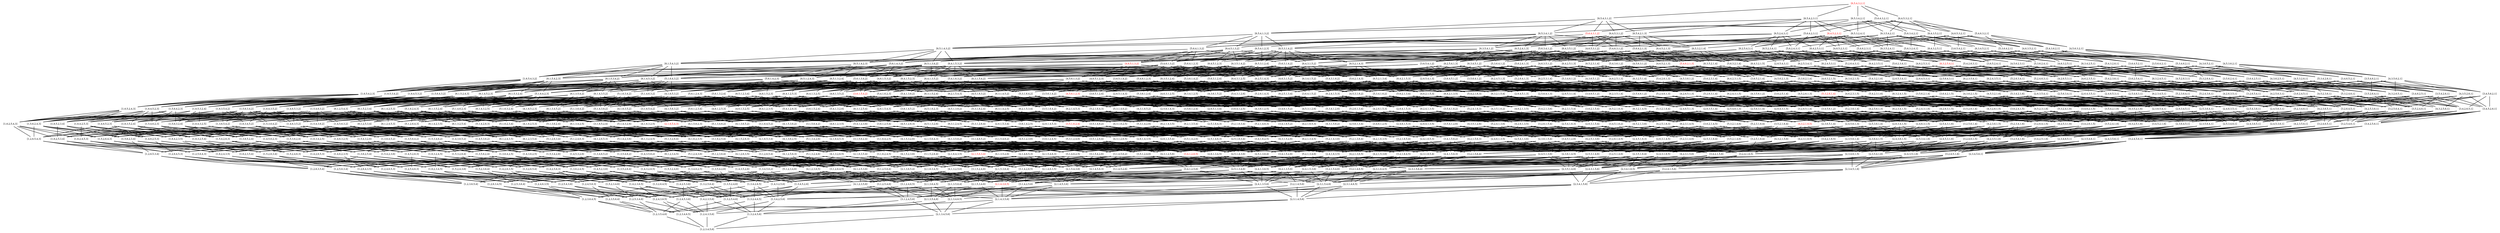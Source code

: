 digraph G {

	mincross = 1.0;
	node [shape = plaintext, height = .1, width = .1, fontsize = 8];
	edge [arrowhead = none, labelfontsize = 6];

	"[2,1,4,3,6,5]" [fontcolor=red];
	"[3,4,1,2,6,5]" [fontcolor=red];
	"[2,1,5,6,3,4]" [fontcolor=red];
	"[4,3,2,1,6,5]" [fontcolor=red];
	"[3,5,1,6,2,4]" [fontcolor=red];
	"[2,1,6,5,4,3]" [fontcolor=red];
	"[4,5,6,1,2,3]" [fontcolor=red];
	"[5,3,2,6,1,4]" [fontcolor=red];
	"[3,6,1,5,4,2]" [fontcolor=red];
	"[4,6,5,1,3,2]" [fontcolor=red];
	"[5,4,6,2,1,3]" [fontcolor=red];
	"[6,3,2,5,4,1]" [fontcolor=red];
	"[6,4,5,2,3,1]" [fontcolor=red];
	"[5,6,4,3,1,2]" [fontcolor=red];
	"[6,5,4,3,2,1]" [fontcolor=red];

	"[2,1,3,4,5,6]" -> "[1,2,3,4,5,6]";
	"[1,3,2,4,5,6]" -> "[1,2,3,4,5,6]";
	"[1,2,4,3,5,6]" -> "[1,2,3,4,5,6]";
	"[1,2,3,5,4,6]" -> "[1,2,3,4,5,6]";
	"[1,2,3,4,6,5]" -> "[1,2,3,4,5,6]";
	"[2,1,3,4,6,5]" -> "[1,2,3,4,6,5]";
	"[1,3,2,4,6,5]" -> "[1,2,3,4,6,5]";
	"[1,2,4,3,6,5]" -> "[1,2,3,4,6,5]";
	"[1,2,3,6,4,5]" -> "[1,2,3,4,6,5]";
	"[1,2,3,5,6,4]" -> "[1,2,3,4,6,5]";
	"[2,1,3,5,4,6]" -> "[1,2,3,5,4,6]";
	"[1,3,2,5,4,6]" -> "[1,2,3,5,4,6]";
	"[1,2,5,3,4,6]" -> "[1,2,3,5,4,6]";
	"[1,2,4,5,3,6]" -> "[1,2,3,5,4,6]";
	"[1,2,3,6,4,5]" -> "[1,2,3,5,4,6]";
	"[1,2,3,5,6,4]" -> "[1,2,3,5,4,6]";
	"[3,1,2,4,5,6]" -> "[2,1,3,4,5,6]";
	"[2,3,1,4,5,6]" -> "[2,1,3,4,5,6]";
	"[2,1,4,3,5,6]" -> "[2,1,3,4,5,6]";
	"[2,1,3,5,4,6]" -> "[2,1,3,4,5,6]";
	"[2,1,3,4,6,5]" -> "[2,1,3,4,5,6]";
	"[2,1,4,3,5,6]" -> "[1,2,4,3,5,6]";
	"[1,4,2,3,5,6]" -> "[1,2,4,3,5,6]";
	"[1,3,4,2,5,6]" -> "[1,2,4,3,5,6]";
	"[1,2,5,3,4,6]" -> "[1,2,4,3,5,6]";
	"[1,2,4,5,3,6]" -> "[1,2,4,3,5,6]";
	"[1,2,4,3,6,5]" -> "[1,2,4,3,5,6]";
	"[3,1,2,4,5,6]" -> "[1,3,2,4,5,6]";
	"[2,3,1,4,5,6]" -> "[1,3,2,4,5,6]";
	"[1,4,2,3,5,6]" -> "[1,3,2,4,5,6]";
	"[1,3,4,2,5,6]" -> "[1,3,2,4,5,6]";
	"[1,3,2,5,4,6]" -> "[1,3,2,4,5,6]";
	"[1,3,2,4,6,5]" -> "[1,3,2,4,5,6]";
	"[4,1,2,3,5,6]" -> "[1,4,2,3,5,6]";
	"[2,4,1,3,5,6]" -> "[1,4,2,3,5,6]";
	"[1,5,2,3,4,6]" -> "[1,4,2,3,5,6]";
	"[1,4,3,2,5,6]" -> "[1,4,2,3,5,6]";
	"[1,4,2,5,3,6]" -> "[1,4,2,3,5,6]";
	"[1,4,2,3,6,5]" -> "[1,4,2,3,5,6]";
	"[2,1,4,3,6,5]" -> "[1,2,4,3,6,5]";
	"[1,4,2,3,6,5]" -> "[1,2,4,3,6,5]";
	"[1,3,4,2,6,5]" -> "[1,2,4,3,6,5]";
	"[1,2,6,3,4,5]" -> "[1,2,4,3,6,5]";
	"[1,2,5,3,6,4]" -> "[1,2,4,3,6,5]";
	"[1,2,4,6,3,5]" -> "[1,2,4,3,6,5]";
	"[1,2,4,5,6,3]" -> "[1,2,4,3,6,5]";
	"[2,1,4,5,3,6]" -> "[1,2,4,5,3,6]";
	"[1,4,2,5,3,6]" -> "[1,2,4,5,3,6]";
	"[1,3,4,5,2,6]" -> "[1,2,4,5,3,6]";
	"[1,2,5,4,3,6]" -> "[1,2,4,5,3,6]";
	"[1,2,4,6,3,5]" -> "[1,2,4,5,3,6]";
	"[1,2,4,5,6,3]" -> "[1,2,4,5,3,6]";
	"[4,1,2,3,5,6]" -> "[3,1,2,4,5,6]";
	"[3,2,1,4,5,6]" -> "[3,1,2,4,5,6]";
	"[3,1,4,2,5,6]" -> "[3,1,2,4,5,6]";
	"[3,1,2,5,4,6]" -> "[3,1,2,4,5,6]";
	"[3,1,2,4,6,5]" -> "[3,1,2,4,5,6]";
	"[2,1,3,5,6,4]" -> "[1,2,3,5,6,4]";
	"[1,3,2,5,6,4]" -> "[1,2,3,5,6,4]";
	"[1,2,5,3,6,4]" -> "[1,2,3,5,6,4]";
	"[1,2,4,5,6,3]" -> "[1,2,3,5,6,4]";
	"[1,2,3,6,5,4]" -> "[1,2,3,5,6,4]";
	"[3,1,2,4,6,5]" -> "[2,1,3,4,6,5]";
	"[2,3,1,4,6,5]" -> "[2,1,3,4,6,5]";
	"[2,1,4,3,6,5]" -> "[2,1,3,4,6,5]";
	"[2,1,3,6,4,5]" -> "[2,1,3,4,6,5]";
	"[2,1,3,5,6,4]" -> "[2,1,3,4,6,5]";
	"[2,1,5,3,4,6]" -> "[1,2,5,3,4,6]";
	"[1,5,2,3,4,6]" -> "[1,2,5,3,4,6]";
	"[1,3,5,2,4,6]" -> "[1,2,5,3,4,6]";
	"[1,2,6,3,4,5]" -> "[1,2,5,3,4,6]";
	"[1,2,5,4,3,6]" -> "[1,2,5,3,4,6]";
	"[1,2,5,3,6,4]" -> "[1,2,5,3,4,6]";
	"[3,1,2,5,4,6]" -> "[2,1,3,5,4,6]";
	"[2,3,1,5,4,6]" -> "[2,1,3,5,4,6]";
	"[2,1,5,3,4,6]" -> "[2,1,3,5,4,6]";
	"[2,1,4,5,3,6]" -> "[2,1,3,5,4,6]";
	"[2,1,3,6,4,5]" -> "[2,1,3,5,4,6]";
	"[2,1,3,5,6,4]" -> "[2,1,3,5,4,6]";
	"[3,1,4,2,5,6]" -> "[1,3,4,2,5,6]";
	"[2,3,4,1,5,6]" -> "[1,3,4,2,5,6]";
	"[1,4,3,2,5,6]" -> "[1,3,4,2,5,6]";
	"[1,3,5,2,4,6]" -> "[1,3,4,2,5,6]";
	"[1,3,4,5,2,6]" -> "[1,3,4,2,5,6]";
	"[1,3,4,2,6,5]" -> "[1,3,4,2,5,6]";
	"[3,1,2,5,4,6]" -> "[1,3,2,5,4,6]";
	"[2,3,1,5,4,6]" -> "[1,3,2,5,4,6]";
	"[1,5,2,3,4,6]" -> "[1,3,2,5,4,6]";
	"[1,4,2,5,3,6]" -> "[1,3,2,5,4,6]";
	"[1,3,5,2,4,6]" -> "[1,3,2,5,4,6]";
	"[1,3,4,5,2,6]" -> "[1,3,2,5,4,6]";
	"[1,3,2,6,4,5]" -> "[1,3,2,5,4,6]";
	"[1,3,2,5,6,4]" -> "[1,3,2,5,4,6]";
	"[3,1,2,4,6,5]" -> "[1,3,2,4,6,5]";
	"[2,3,1,4,6,5]" -> "[1,3,2,4,6,5]";
	"[1,4,2,3,6,5]" -> "[1,3,2,4,6,5]";
	"[1,3,4,2,6,5]" -> "[1,3,2,4,6,5]";
	"[1,3,2,6,4,5]" -> "[1,3,2,4,6,5]";
	"[1,3,2,5,6,4]" -> "[1,3,2,4,6,5]";
	"[2,1,3,6,4,5]" -> "[1,2,3,6,4,5]";
	"[1,3,2,6,4,5]" -> "[1,2,3,6,4,5]";
	"[1,2,6,3,4,5]" -> "[1,2,3,6,4,5]";
	"[1,2,4,6,3,5]" -> "[1,2,3,6,4,5]";
	"[1,2,3,6,5,4]" -> "[1,2,3,6,4,5]";
	"[4,1,2,3,5,6]" -> "[2,1,4,3,5,6]";
	"[3,1,4,2,5,6]" -> "[2,1,4,3,5,6]";
	"[2,4,1,3,5,6]" -> "[2,1,4,3,5,6]";
	"[2,3,4,1,5,6]" -> "[2,1,4,3,5,6]";
	"[2,1,5,3,4,6]" -> "[2,1,4,3,5,6]";
	"[2,1,4,5,3,6]" -> "[2,1,4,3,5,6]";
	"[2,1,4,3,6,5]" -> "[2,1,4,3,5,6]";
	"[3,2,1,4,5,6]" -> "[2,3,1,4,5,6]";
	"[2,4,1,3,5,6]" -> "[2,3,1,4,5,6]";
	"[2,3,4,1,5,6]" -> "[2,3,1,4,5,6]";
	"[2,3,1,5,4,6]" -> "[2,3,1,4,5,6]";
	"[2,3,1,4,6,5]" -> "[2,3,1,4,5,6]";
	"[3,1,2,5,6,4]" -> "[1,3,2,5,6,4]";
	"[2,3,1,5,6,4]" -> "[1,3,2,5,6,4]";
	"[1,5,2,3,6,4]" -> "[1,3,2,5,6,4]";
	"[1,4,2,5,6,3]" -> "[1,3,2,5,6,4]";
	"[1,3,5,2,6,4]" -> "[1,3,2,5,6,4]";
	"[1,3,4,5,6,2]" -> "[1,3,2,5,6,4]";
	"[1,3,2,6,5,4]" -> "[1,3,2,5,6,4]";
	"[4,1,2,5,3,6]" -> "[2,1,4,5,3,6]";
	"[3,1,4,5,2,6]" -> "[2,1,4,5,3,6]";
	"[2,4,1,5,3,6]" -> "[2,1,4,5,3,6]";
	"[2,3,4,5,1,6]" -> "[2,1,4,5,3,6]";
	"[2,1,5,4,3,6]" -> "[2,1,4,5,3,6]";
	"[2,1,4,6,3,5]" -> "[2,1,4,5,3,6]";
	"[2,1,4,5,6,3]" -> "[2,1,4,5,3,6]";
	"[4,1,2,3,6,5]" -> "[2,1,4,3,6,5]";
	"[3,1,4,2,6,5]" -> "[2,1,4,3,6,5]";
	"[2,4,1,3,6,5]" -> "[2,1,4,3,6,5]";
	"[2,3,4,1,6,5]" -> "[2,1,4,3,6,5]";
	"[2,1,6,3,4,5]" -> "[2,1,4,3,6,5]";
	"[2,1,5,3,6,4]" -> "[2,1,4,3,6,5]";
	"[2,1,4,6,3,5]" -> "[2,1,4,3,6,5]";
	"[2,1,4,5,6,3]" -> "[2,1,4,3,6,5]";
	"[2,1,6,3,4,5]" -> "[1,2,6,3,4,5]";
	"[1,6,2,3,4,5]" -> "[1,2,6,3,4,5]";
	"[1,3,6,2,4,5]" -> "[1,2,6,3,4,5]";
	"[1,2,6,4,3,5]" -> "[1,2,6,3,4,5]";
	"[1,2,6,3,5,4]" -> "[1,2,6,3,4,5]";
	"[3,2,1,4,6,5]" -> "[2,3,1,4,6,5]";
	"[2,4,1,3,6,5]" -> "[2,3,1,4,6,5]";
	"[2,3,4,1,6,5]" -> "[2,3,1,4,6,5]";
	"[2,3,1,6,4,5]" -> "[2,3,1,4,6,5]";
	"[2,3,1,5,6,4]" -> "[2,3,1,4,6,5]";
	"[3,2,1,5,4,6]" -> "[2,3,1,5,4,6]";
	"[2,5,1,3,4,6]" -> "[2,3,1,5,4,6]";
	"[2,4,1,5,3,6]" -> "[2,3,1,5,4,6]";
	"[2,3,5,1,4,6]" -> "[2,3,1,5,4,6]";
	"[2,3,4,5,1,6]" -> "[2,3,1,5,4,6]";
	"[2,3,1,6,4,5]" -> "[2,3,1,5,4,6]";
	"[2,3,1,5,6,4]" -> "[2,3,1,5,4,6]";
	"[3,2,4,1,5,6]" -> "[2,3,4,1,5,6]";
	"[2,4,3,1,5,6]" -> "[2,3,4,1,5,6]";
	"[2,3,5,1,4,6]" -> "[2,3,4,1,5,6]";
	"[2,3,4,5,1,6]" -> "[2,3,4,1,5,6]";
	"[2,3,4,1,6,5]" -> "[2,3,4,1,5,6]";
	"[5,1,2,3,4,6]" -> "[2,1,5,3,4,6]";
	"[3,1,5,2,4,6]" -> "[2,1,5,3,4,6]";
	"[2,5,1,3,4,6]" -> "[2,1,5,3,4,6]";
	"[2,3,5,1,4,6]" -> "[2,1,5,3,4,6]";
	"[2,1,6,3,4,5]" -> "[2,1,5,3,4,6]";
	"[2,1,5,4,3,6]" -> "[2,1,5,3,4,6]";
	"[2,1,5,3,6,4]" -> "[2,1,5,3,4,6]";
	"[3,1,2,6,4,5]" -> "[1,3,2,6,4,5]";
	"[2,3,1,6,4,5]" -> "[1,3,2,6,4,5]";
	"[1,6,2,3,4,5]" -> "[1,3,2,6,4,5]";
	"[1,4,2,6,3,5]" -> "[1,3,2,6,4,5]";
	"[1,3,6,2,4,5]" -> "[1,3,2,6,4,5]";
	"[1,3,4,6,2,5]" -> "[1,3,2,6,4,5]";
	"[1,3,2,6,5,4]" -> "[1,3,2,6,4,5]";
	"[3,1,2,6,4,5]" -> "[2,1,3,6,4,5]";
	"[2,3,1,6,4,5]" -> "[2,1,3,6,4,5]";
	"[2,1,6,3,4,5]" -> "[2,1,3,6,4,5]";
	"[2,1,4,6,3,5]" -> "[2,1,3,6,4,5]";
	"[2,1,3,6,5,4]" -> "[2,1,3,6,4,5]";
	"[2,1,5,4,3,6]" -> "[1,2,5,4,3,6]";
	"[1,5,2,4,3,6]" -> "[1,2,5,4,3,6]";
	"[1,4,5,2,3,6]" -> "[1,2,5,4,3,6]";
	"[1,3,5,4,2,6]" -> "[1,2,5,4,3,6]";
	"[1,2,6,4,3,5]" -> "[1,2,5,4,3,6]";
	"[1,2,5,6,3,4]" -> "[1,2,5,4,3,6]";
	"[1,2,5,4,6,3]" -> "[1,2,5,4,3,6]";
	"[3,1,4,2,6,5]" -> "[1,3,4,2,6,5]";
	"[2,3,4,1,6,5]" -> "[1,3,4,2,6,5]";
	"[1,4,3,2,6,5]" -> "[1,3,4,2,6,5]";
	"[1,3,6,2,4,5]" -> "[1,3,4,2,6,5]";
	"[1,3,5,2,6,4]" -> "[1,3,4,2,6,5]";
	"[1,3,4,6,2,5]" -> "[1,3,4,2,6,5]";
	"[1,3,4,5,6,2]" -> "[1,3,4,2,6,5]";
	"[3,1,4,5,2,6]" -> "[1,3,4,5,2,6]";
	"[2,3,4,5,1,6]" -> "[1,3,4,5,2,6]";
	"[1,4,3,5,2,6]" -> "[1,3,4,5,2,6]";
	"[1,3,5,4,2,6]" -> "[1,3,4,5,2,6]";
	"[1,3,4,6,2,5]" -> "[1,3,4,5,2,6]";
	"[1,3,4,5,6,2]" -> "[1,3,4,5,2,6]";
	"[3,1,2,5,6,4]" -> "[2,1,3,5,6,4]";
	"[2,3,1,5,6,4]" -> "[2,1,3,5,6,4]";
	"[2,1,5,3,6,4]" -> "[2,1,3,5,6,4]";
	"[2,1,4,5,6,3]" -> "[2,1,3,5,6,4]";
	"[2,1,3,6,5,4]" -> "[2,1,3,5,6,4]";
	"[2,1,5,3,6,4]" -> "[1,2,5,3,6,4]";
	"[1,5,2,3,6,4]" -> "[1,2,5,3,6,4]";
	"[1,3,5,2,6,4]" -> "[1,2,5,3,6,4]";
	"[1,2,6,3,5,4]" -> "[1,2,5,3,6,4]";
	"[1,2,5,6,3,4]" -> "[1,2,5,3,6,4]";
	"[1,2,5,4,6,3]" -> "[1,2,5,3,6,4]";
	"[4,2,1,3,5,6]" -> "[2,4,1,3,5,6]";
	"[3,4,1,2,5,6]" -> "[2,4,1,3,5,6]";
	"[2,5,1,3,4,6]" -> "[2,4,1,3,5,6]";
	"[2,4,3,1,5,6]" -> "[2,4,1,3,5,6]";
	"[2,4,1,5,3,6]" -> "[2,4,1,3,5,6]";
	"[2,4,1,3,6,5]" -> "[2,4,1,3,5,6]";
	"[3,1,5,2,4,6]" -> "[1,3,5,2,4,6]";
	"[2,3,5,1,4,6]" -> "[1,3,5,2,4,6]";
	"[1,5,3,2,4,6]" -> "[1,3,5,2,4,6]";
	"[1,4,5,2,3,6]" -> "[1,3,5,2,4,6]";
	"[1,3,6,2,4,5]" -> "[1,3,5,2,4,6]";
	"[1,3,5,4,2,6]" -> "[1,3,5,2,4,6]";
	"[1,3,5,2,6,4]" -> "[1,3,5,2,4,6]";
	"[2,1,4,6,3,5]" -> "[1,2,4,6,3,5]";
	"[1,4,2,6,3,5]" -> "[1,2,4,6,3,5]";
	"[1,3,4,6,2,5]" -> "[1,2,4,6,3,5]";
	"[1,2,6,4,3,5]" -> "[1,2,4,6,3,5]";
	"[1,2,5,6,3,4]" -> "[1,2,4,6,3,5]";
	"[1,2,4,6,5,3]" -> "[1,2,4,6,3,5]";
	"[2,1,4,5,6,3]" -> "[1,2,4,5,6,3]";
	"[1,4,2,5,6,3]" -> "[1,2,4,5,6,3]";
	"[1,3,4,5,6,2]" -> "[1,2,4,5,6,3]";
	"[1,2,5,4,6,3]" -> "[1,2,4,5,6,3]";
	"[1,2,4,6,5,3]" -> "[1,2,4,5,6,3]";
	"[4,1,2,3,6,5]" -> "[3,1,2,4,6,5]";
	"[3,2,1,4,6,5]" -> "[3,1,2,4,6,5]";
	"[3,1,4,2,6,5]" -> "[3,1,2,4,6,5]";
	"[3,1,2,6,4,5]" -> "[3,1,2,4,6,5]";
	"[3,1,2,5,6,4]" -> "[3,1,2,4,6,5]";
	"[5,1,2,3,4,6]" -> "[3,1,2,5,4,6]";
	"[4,1,2,5,3,6]" -> "[3,1,2,5,4,6]";
	"[3,2,1,5,4,6]" -> "[3,1,2,5,4,6]";
	"[3,1,5,2,4,6]" -> "[3,1,2,5,4,6]";
	"[3,1,4,5,2,6]" -> "[3,1,2,5,4,6]";
	"[3,1,2,6,4,5]" -> "[3,1,2,5,4,6]";
	"[3,1,2,5,6,4]" -> "[3,1,2,5,4,6]";
	"[4,1,3,2,5,6]" -> "[3,1,4,2,5,6]";
	"[3,4,1,2,5,6]" -> "[3,1,4,2,5,6]";
	"[3,2,4,1,5,6]" -> "[3,1,4,2,5,6]";
	"[3,1,5,2,4,6]" -> "[3,1,4,2,5,6]";
	"[3,1,4,5,2,6]" -> "[3,1,4,2,5,6]";
	"[3,1,4,2,6,5]" -> "[3,1,4,2,5,6]";
	"[4,2,1,3,5,6]" -> "[3,2,1,4,5,6]";
	"[3,4,1,2,5,6]" -> "[3,2,1,4,5,6]";
	"[3,2,4,1,5,6]" -> "[3,2,1,4,5,6]";
	"[3,2,1,5,4,6]" -> "[3,2,1,4,5,6]";
	"[3,2,1,4,6,5]" -> "[3,2,1,4,5,6]";
	"[5,1,2,3,4,6]" -> "[4,1,2,3,5,6]";
	"[4,2,1,3,5,6]" -> "[4,1,2,3,5,6]";
	"[4,1,3,2,5,6]" -> "[4,1,2,3,5,6]";
	"[4,1,2,5,3,6]" -> "[4,1,2,3,5,6]";
	"[4,1,2,3,6,5]" -> "[4,1,2,3,5,6]";
	"[5,1,2,3,4,6]" -> "[1,5,2,3,4,6]";
	"[2,5,1,3,4,6]" -> "[1,5,2,3,4,6]";
	"[1,6,2,3,4,5]" -> "[1,5,2,3,4,6]";
	"[1,5,3,2,4,6]" -> "[1,5,2,3,4,6]";
	"[1,5,2,4,3,6]" -> "[1,5,2,3,4,6]";
	"[1,5,2,3,6,4]" -> "[1,5,2,3,4,6]";
	"[4,1,3,2,5,6]" -> "[1,4,3,2,5,6]";
	"[3,4,1,2,5,6]" -> "[1,4,3,2,5,6]";
	"[2,4,3,1,5,6]" -> "[1,4,3,2,5,6]";
	"[1,5,3,2,4,6]" -> "[1,4,3,2,5,6]";
	"[1,4,5,2,3,6]" -> "[1,4,3,2,5,6]";
	"[1,4,3,5,2,6]" -> "[1,4,3,2,5,6]";
	"[1,4,3,2,6,5]" -> "[1,4,3,2,5,6]";
	"[4,1,2,5,3,6]" -> "[1,4,2,5,3,6]";
	"[2,4,1,5,3,6]" -> "[1,4,2,5,3,6]";
	"[1,5,2,4,3,6]" -> "[1,4,2,5,3,6]";
	"[1,4,5,2,3,6]" -> "[1,4,2,5,3,6]";
	"[1,4,3,5,2,6]" -> "[1,4,2,5,3,6]";
	"[1,4,2,6,3,5]" -> "[1,4,2,5,3,6]";
	"[1,4,2,5,6,3]" -> "[1,4,2,5,3,6]";
	"[4,1,2,3,6,5]" -> "[1,4,2,3,6,5]";
	"[2,4,1,3,6,5]" -> "[1,4,2,3,6,5]";
	"[1,6,2,3,4,5]" -> "[1,4,2,3,6,5]";
	"[1,5,2,3,6,4]" -> "[1,4,2,3,6,5]";
	"[1,4,3,2,6,5]" -> "[1,4,2,3,6,5]";
	"[1,4,2,6,3,5]" -> "[1,4,2,3,6,5]";
	"[1,4,2,5,6,3]" -> "[1,4,2,3,6,5]";
	"[2,1,3,6,5,4]" -> "[1,2,3,6,5,4]";
	"[1,3,2,6,5,4]" -> "[1,2,3,6,5,4]";
	"[1,2,6,3,5,4]" -> "[1,2,3,6,5,4]";
	"[1,2,5,6,3,4]" -> "[1,2,3,6,5,4]";
	"[1,2,4,6,5,3]" -> "[1,2,3,6,5,4]";
	"[3,1,6,2,4,5]" -> "[1,3,6,2,4,5]";
	"[2,3,6,1,4,5]" -> "[1,3,6,2,4,5]";
	"[1,6,3,2,4,5]" -> "[1,3,6,2,4,5]";
	"[1,4,6,2,3,5]" -> "[1,3,6,2,4,5]";
	"[1,3,6,4,2,5]" -> "[1,3,6,2,4,5]";
	"[1,3,6,2,5,4]" -> "[1,3,6,2,4,5]";
	"[4,2,1,3,6,5]" -> "[2,4,1,3,6,5]";
	"[3,4,1,2,6,5]" -> "[2,4,1,3,6,5]";
	"[2,6,1,3,4,5]" -> "[2,4,1,3,6,5]";
	"[2,5,1,3,6,4]" -> "[2,4,1,3,6,5]";
	"[2,4,3,1,6,5]" -> "[2,4,1,3,6,5]";
	"[2,4,1,6,3,5]" -> "[2,4,1,3,6,5]";
	"[2,4,1,5,6,3]" -> "[2,4,1,3,6,5]";
	"[4,1,2,5,6,3]" -> "[1,4,2,5,6,3]";
	"[2,4,1,5,6,3]" -> "[1,4,2,5,6,3]";
	"[1,5,2,4,6,3]" -> "[1,4,2,5,6,3]";
	"[1,4,5,2,6,3]" -> "[1,4,2,5,6,3]";
	"[1,4,3,5,6,2]" -> "[1,4,2,5,6,3]";
	"[1,4,2,6,5,3]" -> "[1,4,2,5,6,3]";
	"[4,1,2,6,3,5]" -> "[1,4,2,6,3,5]";
	"[2,4,1,6,3,5]" -> "[1,4,2,6,3,5]";
	"[1,6,2,4,3,5]" -> "[1,4,2,6,3,5]";
	"[1,5,2,6,3,4]" -> "[1,4,2,6,3,5]";
	"[1,4,6,2,3,5]" -> "[1,4,2,6,3,5]";
	"[1,4,3,6,2,5]" -> "[1,4,2,6,3,5]";
	"[1,4,2,6,5,3]" -> "[1,4,2,6,3,5]";
	"[4,2,1,5,3,6]" -> "[2,4,1,5,3,6]";
	"[3,4,1,5,2,6]" -> "[2,4,1,5,3,6]";
	"[2,5,1,4,3,6]" -> "[2,4,1,5,3,6]";
	"[2,4,5,1,3,6]" -> "[2,4,1,5,3,6]";
	"[2,4,3,5,1,6]" -> "[2,4,1,5,3,6]";
	"[2,4,1,6,3,5]" -> "[2,4,1,5,3,6]";
	"[2,4,1,5,6,3]" -> "[2,4,1,5,3,6]";
	"[4,2,3,1,5,6]" -> "[2,4,3,1,5,6]";
	"[3,4,2,1,5,6]" -> "[2,4,3,1,5,6]";
	"[2,5,3,1,4,6]" -> "[2,4,3,1,5,6]";
	"[2,4,5,1,3,6]" -> "[2,4,3,1,5,6]";
	"[2,4,3,5,1,6]" -> "[2,4,3,1,5,6]";
	"[2,4,3,1,6,5]" -> "[2,4,3,1,5,6]";
	"[4,1,3,2,6,5]" -> "[1,4,3,2,6,5]";
	"[3,4,1,2,6,5]" -> "[1,4,3,2,6,5]";
	"[2,4,3,1,6,5]" -> "[1,4,3,2,6,5]";
	"[1,6,3,2,4,5]" -> "[1,4,3,2,6,5]";
	"[1,5,3,2,6,4]" -> "[1,4,3,2,6,5]";
	"[1,4,6,2,3,5]" -> "[1,4,3,2,6,5]";
	"[1,4,5,2,6,3]" -> "[1,4,3,2,6,5]";
	"[1,4,3,6,2,5]" -> "[1,4,3,2,6,5]";
	"[1,4,3,5,6,2]" -> "[1,4,3,2,6,5]";
	"[4,1,3,5,2,6]" -> "[1,4,3,5,2,6]";
	"[3,4,1,5,2,6]" -> "[1,4,3,5,2,6]";
	"[2,4,3,5,1,6]" -> "[1,4,3,5,2,6]";
	"[1,5,3,4,2,6]" -> "[1,4,3,5,2,6]";
	"[1,4,5,3,2,6]" -> "[1,4,3,5,2,6]";
	"[1,4,3,6,2,5]" -> "[1,4,3,5,2,6]";
	"[1,4,3,5,6,2]" -> "[1,4,3,5,2,6]";
	"[2,1,4,6,5,3]" -> "[1,2,4,6,5,3]";
	"[1,4,2,6,5,3]" -> "[1,2,4,6,5,3]";
	"[1,3,4,6,5,2]" -> "[1,2,4,6,5,3]";
	"[1,2,6,4,5,3]" -> "[1,2,4,6,5,3]";
	"[1,2,5,6,4,3]" -> "[1,2,4,6,5,3]";
	"[3,2,5,1,4,6]" -> "[2,3,5,1,4,6]";
	"[2,5,3,1,4,6]" -> "[2,3,5,1,4,6]";
	"[2,4,5,1,3,6]" -> "[2,3,5,1,4,6]";
	"[2,3,6,1,4,5]" -> "[2,3,5,1,4,6]";
	"[2,3,5,4,1,6]" -> "[2,3,5,1,4,6]";
	"[2,3,5,1,6,4]" -> "[2,3,5,1,4,6]";
	"[6,1,2,3,4,5]" -> "[5,1,2,3,4,6]";
	"[5,2,1,3,4,6]" -> "[5,1,2,3,4,6]";
	"[5,1,3,2,4,6]" -> "[5,1,2,3,4,6]";
	"[5,1,2,4,3,6]" -> "[5,1,2,3,4,6]";
	"[5,1,2,3,6,4]" -> "[5,1,2,3,4,6]";
	"[4,1,5,2,3,6]" -> "[1,4,5,2,3,6]";
	"[2,4,5,1,3,6]" -> "[1,4,5,2,3,6]";
	"[1,5,4,2,3,6]" -> "[1,4,5,2,3,6]";
	"[1,4,6,2,3,5]" -> "[1,4,5,2,3,6]";
	"[1,4,5,3,2,6]" -> "[1,4,5,2,3,6]";
	"[1,4,5,2,6,3]" -> "[1,4,5,2,3,6]";
	"[5,2,1,3,4,6]" -> "[2,5,1,3,4,6]";
	"[3,5,1,2,4,6]" -> "[2,5,1,3,4,6]";
	"[2,6,1,3,4,5]" -> "[2,5,1,3,4,6]";
	"[2,5,3,1,4,6]" -> "[2,5,1,3,4,6]";
	"[2,5,1,4,3,6]" -> "[2,5,1,3,4,6]";
	"[2,5,1,3,6,4]" -> "[2,5,1,3,4,6]";
	"[3,2,4,5,1,6]" -> "[2,3,4,5,1,6]";
	"[2,4,3,5,1,6]" -> "[2,3,4,5,1,6]";
	"[2,3,5,4,1,6]" -> "[2,3,4,5,1,6]";
	"[2,3,4,6,1,5]" -> "[2,3,4,5,1,6]";
	"[2,3,4,5,6,1]" -> "[2,3,4,5,1,6]";
	"[3,2,4,1,6,5]" -> "[2,3,4,1,6,5]";
	"[2,4,3,1,6,5]" -> "[2,3,4,1,6,5]";
	"[2,3,6,1,4,5]" -> "[2,3,4,1,6,5]";
	"[2,3,5,1,6,4]" -> "[2,3,4,1,6,5]";
	"[2,3,4,6,1,5]" -> "[2,3,4,1,6,5]";
	"[2,3,4,5,6,1]" -> "[2,3,4,1,6,5]";
	"[2,1,5,4,6,3]" -> "[1,2,5,4,6,3]";
	"[1,5,2,4,6,3]" -> "[1,2,5,4,6,3]";
	"[1,4,5,2,6,3]" -> "[1,2,5,4,6,3]";
	"[1,3,5,4,6,2]" -> "[1,2,5,4,6,3]";
	"[1,2,6,4,5,3]" -> "[1,2,5,4,6,3]";
	"[1,2,5,6,4,3]" -> "[1,2,5,4,6,3]";
	"[3,2,1,6,4,5]" -> "[2,3,1,6,4,5]";
	"[2,6,1,3,4,5]" -> "[2,3,1,6,4,5]";
	"[2,4,1,6,3,5]" -> "[2,3,1,6,4,5]";
	"[2,3,6,1,4,5]" -> "[2,3,1,6,4,5]";
	"[2,3,4,6,1,5]" -> "[2,3,1,6,4,5]";
	"[2,3,1,6,5,4]" -> "[2,3,1,6,4,5]";
	"[3,2,1,5,6,4]" -> "[2,3,1,5,6,4]";
	"[2,5,1,3,6,4]" -> "[2,3,1,5,6,4]";
	"[2,4,1,5,6,3]" -> "[2,3,1,5,6,4]";
	"[2,3,5,1,6,4]" -> "[2,3,1,5,6,4]";
	"[2,3,4,5,6,1]" -> "[2,3,1,5,6,4]";
	"[2,3,1,6,5,4]" -> "[2,3,1,5,6,4]";
	"[2,1,5,6,3,4]" -> "[1,2,5,6,3,4]";
	"[1,5,2,6,3,4]" -> "[1,2,5,6,3,4]";
	"[1,3,5,6,2,4]" -> "[1,2,5,6,3,4]";
	"[1,2,6,5,3,4]" -> "[1,2,5,6,3,4]";
	"[1,2,5,6,4,3]" -> "[1,2,5,6,3,4]";
	"[5,2,1,3,4,6]" -> "[4,2,1,3,5,6]";
	"[4,3,1,2,5,6]" -> "[4,2,1,3,5,6]";
	"[4,2,3,1,5,6]" -> "[4,2,1,3,5,6]";
	"[4,2,1,5,3,6]" -> "[4,2,1,3,5,6]";
	"[4,2,1,3,6,5]" -> "[4,2,1,3,5,6]";
	"[2,1,6,3,5,4]" -> "[1,2,6,3,5,4]";
	"[1,6,2,3,5,4]" -> "[1,2,6,3,5,4]";
	"[1,3,6,2,5,4]" -> "[1,2,6,3,5,4]";
	"[1,2,6,5,3,4]" -> "[1,2,6,3,5,4]";
	"[1,2,6,4,5,3]" -> "[1,2,6,3,5,4]";
	"[6,1,2,3,4,5]" -> "[2,1,6,3,4,5]";
	"[3,1,6,2,4,5]" -> "[2,1,6,3,4,5]";
	"[2,6,1,3,4,5]" -> "[2,1,6,3,4,5]";
	"[2,3,6,1,4,5]" -> "[2,1,6,3,4,5]";
	"[2,1,6,4,3,5]" -> "[2,1,6,3,4,5]";
	"[2,1,6,3,5,4]" -> "[2,1,6,3,4,5]";
	"[5,1,2,4,3,6]" -> "[2,1,5,4,3,6]";
	"[4,1,5,2,3,6]" -> "[2,1,5,4,3,6]";
	"[3,1,5,4,2,6]" -> "[2,1,5,4,3,6]";
	"[2,5,1,4,3,6]" -> "[2,1,5,4,3,6]";
	"[2,4,5,1,3,6]" -> "[2,1,5,4,3,6]";
	"[2,3,5,4,1,6]" -> "[2,1,5,4,3,6]";
	"[2,1,6,4,3,5]" -> "[2,1,5,4,3,6]";
	"[2,1,5,6,3,4]" -> "[2,1,5,4,3,6]";
	"[2,1,5,4,6,3]" -> "[2,1,5,4,3,6]";
	"[5,1,2,3,6,4]" -> "[2,1,5,3,6,4]";
	"[3,1,5,2,6,4]" -> "[2,1,5,3,6,4]";
	"[2,5,1,3,6,4]" -> "[2,1,5,3,6,4]";
	"[2,3,5,1,6,4]" -> "[2,1,5,3,6,4]";
	"[2,1,6,3,5,4]" -> "[2,1,5,3,6,4]";
	"[2,1,5,6,3,4]" -> "[2,1,5,3,6,4]";
	"[2,1,5,4,6,3]" -> "[2,1,5,3,6,4]";
	"[5,1,2,3,6,4]" -> "[1,5,2,3,6,4]";
	"[2,5,1,3,6,4]" -> "[1,5,2,3,6,4]";
	"[1,6,2,3,5,4]" -> "[1,5,2,3,6,4]";
	"[1,5,3,2,6,4]" -> "[1,5,2,3,6,4]";
	"[1,5,2,6,3,4]" -> "[1,5,2,3,6,4]";
	"[1,5,2,4,6,3]" -> "[1,5,2,3,6,4]";
	"[5,1,2,4,3,6]" -> "[1,5,2,4,3,6]";
	"[2,5,1,4,3,6]" -> "[1,5,2,4,3,6]";
	"[1,6,2,4,3,5]" -> "[1,5,2,4,3,6]";
	"[1,5,4,2,3,6]" -> "[1,5,2,4,3,6]";
	"[1,5,3,4,2,6]" -> "[1,5,2,4,3,6]";
	"[1,5,2,6,3,4]" -> "[1,5,2,4,3,6]";
	"[1,5,2,4,6,3]" -> "[1,5,2,4,3,6]";
	"[2,1,6,4,3,5]" -> "[1,2,6,4,3,5]";
	"[1,6,2,4,3,5]" -> "[1,2,6,4,3,5]";
	"[1,4,6,2,3,5]" -> "[1,2,6,4,3,5]";
	"[1,3,6,4,2,5]" -> "[1,2,6,4,3,5]";
	"[1,2,6,5,3,4]" -> "[1,2,6,4,3,5]";
	"[1,2,6,4,5,3]" -> "[1,2,6,4,3,5]";
	"[4,1,2,6,3,5]" -> "[2,1,4,6,3,5]";
	"[3,1,4,6,2,5]" -> "[2,1,4,6,3,5]";
	"[2,4,1,6,3,5]" -> "[2,1,4,6,3,5]";
	"[2,3,4,6,1,5]" -> "[2,1,4,6,3,5]";
	"[2,1,6,4,3,5]" -> "[2,1,4,6,3,5]";
	"[2,1,5,6,3,4]" -> "[2,1,4,6,3,5]";
	"[2,1,4,6,5,3]" -> "[2,1,4,6,3,5]";
	"[5,1,3,2,4,6]" -> "[4,1,3,2,5,6]";
	"[4,3,1,2,5,6]" -> "[4,1,3,2,5,6]";
	"[4,2,3,1,5,6]" -> "[4,1,3,2,5,6]";
	"[4,1,5,2,3,6]" -> "[4,1,3,2,5,6]";
	"[4,1,3,5,2,6]" -> "[4,1,3,2,5,6]";
	"[4,1,3,2,6,5]" -> "[4,1,3,2,5,6]";
	"[5,1,3,2,4,6]" -> "[1,5,3,2,4,6]";
	"[3,5,1,2,4,6]" -> "[1,5,3,2,4,6]";
	"[2,5,3,1,4,6]" -> "[1,5,3,2,4,6]";
	"[1,6,3,2,4,5]" -> "[1,5,3,2,4,6]";
	"[1,5,4,2,3,6]" -> "[1,5,3,2,4,6]";
	"[1,5,3,4,2,6]" -> "[1,5,3,2,4,6]";
	"[1,5,3,2,6,4]" -> "[1,5,3,2,4,6]";
	"[4,1,2,5,6,3]" -> "[2,1,4,5,6,3]";
	"[3,1,4,5,6,2]" -> "[2,1,4,5,6,3]";
	"[2,4,1,5,6,3]" -> "[2,1,4,5,6,3]";
	"[2,3,4,5,6,1]" -> "[2,1,4,5,6,3]";
	"[2,1,5,4,6,3]" -> "[2,1,4,5,6,3]";
	"[2,1,4,6,5,3]" -> "[2,1,4,5,6,3]";
	"[3,1,2,6,5,4]" -> "[2,1,3,6,5,4]";
	"[2,3,1,6,5,4]" -> "[2,1,3,6,5,4]";
	"[2,1,6,3,5,4]" -> "[2,1,3,6,5,4]";
	"[2,1,5,6,3,4]" -> "[2,1,3,6,5,4]";
	"[2,1,4,6,5,3]" -> "[2,1,3,6,5,4]";
	"[3,1,2,6,5,4]" -> "[1,3,2,6,5,4]";
	"[2,3,1,6,5,4]" -> "[1,3,2,6,5,4]";
	"[1,6,2,3,5,4]" -> "[1,3,2,6,5,4]";
	"[1,5,2,6,3,4]" -> "[1,3,2,6,5,4]";
	"[1,4,2,6,5,3]" -> "[1,3,2,6,5,4]";
	"[1,3,6,2,5,4]" -> "[1,3,2,6,5,4]";
	"[1,3,5,6,2,4]" -> "[1,3,2,6,5,4]";
	"[1,3,4,6,5,2]" -> "[1,3,2,6,5,4]";
	"[3,1,4,5,6,2]" -> "[1,3,4,5,6,2]";
	"[2,3,4,5,6,1]" -> "[1,3,4,5,6,2]";
	"[1,4,3,5,6,2]" -> "[1,3,4,5,6,2]";
	"[1,3,5,4,6,2]" -> "[1,3,4,5,6,2]";
	"[1,3,4,6,5,2]" -> "[1,3,4,5,6,2]";
	"[5,1,2,4,3,6]" -> "[4,1,2,5,3,6]";
	"[4,2,1,5,3,6]" -> "[4,1,2,5,3,6]";
	"[4,1,5,2,3,6]" -> "[4,1,2,5,3,6]";
	"[4,1,3,5,2,6]" -> "[4,1,2,5,3,6]";
	"[4,1,2,6,3,5]" -> "[4,1,2,5,3,6]";
	"[4,1,2,5,6,3]" -> "[4,1,2,5,3,6]";
	"[3,1,4,6,2,5]" -> "[1,3,4,6,2,5]";
	"[2,3,4,6,1,5]" -> "[1,3,4,6,2,5]";
	"[1,4,3,6,2,5]" -> "[1,3,4,6,2,5]";
	"[1,3,6,4,2,5]" -> "[1,3,4,6,2,5]";
	"[1,3,5,6,2,4]" -> "[1,3,4,6,2,5]";
	"[1,3,4,6,5,2]" -> "[1,3,4,6,2,5]";
	"[6,1,2,3,4,5]" -> "[4,1,2,3,6,5]";
	"[5,1,2,3,6,4]" -> "[4,1,2,3,6,5]";
	"[4,2,1,3,6,5]" -> "[4,1,2,3,6,5]";
	"[4,1,3,2,6,5]" -> "[4,1,2,3,6,5]";
	"[4,1,2,6,3,5]" -> "[4,1,2,3,6,5]";
	"[4,1,2,5,6,3]" -> "[4,1,2,3,6,5]";
	"[3,1,5,2,6,4]" -> "[1,3,5,2,6,4]";
	"[2,3,5,1,6,4]" -> "[1,3,5,2,6,4]";
	"[1,5,3,2,6,4]" -> "[1,3,5,2,6,4]";
	"[1,4,5,2,6,3]" -> "[1,3,5,2,6,4]";
	"[1,3,6,2,5,4]" -> "[1,3,5,2,6,4]";
	"[1,3,5,6,2,4]" -> "[1,3,5,2,6,4]";
	"[1,3,5,4,6,2]" -> "[1,3,5,2,6,4]";
	"[3,1,5,4,2,6]" -> "[1,3,5,4,2,6]";
	"[2,3,5,4,1,6]" -> "[1,3,5,4,2,6]";
	"[1,5,3,4,2,6]" -> "[1,3,5,4,2,6]";
	"[1,4,5,3,2,6]" -> "[1,3,5,4,2,6]";
	"[1,3,6,4,2,5]" -> "[1,3,5,4,2,6]";
	"[1,3,5,6,2,4]" -> "[1,3,5,4,2,6]";
	"[1,3,5,4,6,2]" -> "[1,3,5,4,2,6]";
	"[5,1,2,3,6,4]" -> "[3,1,2,5,6,4]";
	"[4,1,2,5,6,3]" -> "[3,1,2,5,6,4]";
	"[3,2,1,5,6,4]" -> "[3,1,2,5,6,4]";
	"[3,1,5,2,6,4]" -> "[3,1,2,5,6,4]";
	"[3,1,4,5,6,2]" -> "[3,1,2,5,6,4]";
	"[3,1,2,6,5,4]" -> "[3,1,2,5,6,4]";
	"[6,1,2,3,4,5]" -> "[3,1,2,6,4,5]";
	"[4,1,2,6,3,5]" -> "[3,1,2,6,4,5]";
	"[3,2,1,6,4,5]" -> "[3,1,2,6,4,5]";
	"[3,1,6,2,4,5]" -> "[3,1,2,6,4,5]";
	"[3,1,4,6,2,5]" -> "[3,1,2,6,4,5]";
	"[3,1,2,6,5,4]" -> "[3,1,2,6,4,5]";
	"[4,1,3,2,6,5]" -> "[3,1,4,2,6,5]";
	"[3,4,1,2,6,5]" -> "[3,1,4,2,6,5]";
	"[3,2,4,1,6,5]" -> "[3,1,4,2,6,5]";
	"[3,1,6,2,4,5]" -> "[3,1,4,2,6,5]";
	"[3,1,5,2,6,4]" -> "[3,1,4,2,6,5]";
	"[3,1,4,6,2,5]" -> "[3,1,4,2,6,5]";
	"[3,1,4,5,6,2]" -> "[3,1,4,2,6,5]";
	"[4,3,1,2,5,6]" -> "[3,4,1,2,5,6]";
	"[3,5,1,2,4,6]" -> "[3,4,1,2,5,6]";
	"[3,4,2,1,5,6]" -> "[3,4,1,2,5,6]";
	"[3,4,1,5,2,6]" -> "[3,4,1,2,5,6]";
	"[3,4,1,2,6,5]" -> "[3,4,1,2,5,6]";
	"[4,1,3,5,2,6]" -> "[3,1,4,5,2,6]";
	"[3,4,1,5,2,6]" -> "[3,1,4,5,2,6]";
	"[3,2,4,5,1,6]" -> "[3,1,4,5,2,6]";
	"[3,1,5,4,2,6]" -> "[3,1,4,5,2,6]";
	"[3,1,4,6,2,5]" -> "[3,1,4,5,2,6]";
	"[3,1,4,5,6,2]" -> "[3,1,4,5,2,6]";
	"[5,1,3,2,4,6]" -> "[3,1,5,2,4,6]";
	"[4,1,5,2,3,6]" -> "[3,1,5,2,4,6]";
	"[3,5,1,2,4,6]" -> "[3,1,5,2,4,6]";
	"[3,2,5,1,4,6]" -> "[3,1,5,2,4,6]";
	"[3,1,6,2,4,5]" -> "[3,1,5,2,4,6]";
	"[3,1,5,4,2,6]" -> "[3,1,5,2,4,6]";
	"[3,1,5,2,6,4]" -> "[3,1,5,2,4,6]";
	"[4,2,1,3,6,5]" -> "[3,2,1,4,6,5]";
	"[3,4,1,2,6,5]" -> "[3,2,1,4,6,5]";
	"[3,2,4,1,6,5]" -> "[3,2,1,4,6,5]";
	"[3,2,1,6,4,5]" -> "[3,2,1,4,6,5]";
	"[3,2,1,5,6,4]" -> "[3,2,1,4,6,5]";
	"[4,2,3,1,5,6]" -> "[3,2,4,1,5,6]";
	"[3,4,2,1,5,6]" -> "[3,2,4,1,5,6]";
	"[3,2,5,1,4,6]" -> "[3,2,4,1,5,6]";
	"[3,2,4,5,1,6]" -> "[3,2,4,1,5,6]";
	"[3,2,4,1,6,5]" -> "[3,2,4,1,5,6]";
	"[6,1,2,3,4,5]" -> "[1,6,2,3,4,5]";
	"[2,6,1,3,4,5]" -> "[1,6,2,3,4,5]";
	"[1,6,3,2,4,5]" -> "[1,6,2,3,4,5]";
	"[1,6,2,4,3,5]" -> "[1,6,2,3,4,5]";
	"[1,6,2,3,5,4]" -> "[1,6,2,3,4,5]";
	"[5,2,1,3,4,6]" -> "[3,2,1,5,4,6]";
	"[4,2,1,5,3,6]" -> "[3,2,1,5,4,6]";
	"[3,5,1,2,4,6]" -> "[3,2,1,5,4,6]";
	"[3,4,1,5,2,6]" -> "[3,2,1,5,4,6]";
	"[3,2,5,1,4,6]" -> "[3,2,1,5,4,6]";
	"[3,2,4,5,1,6]" -> "[3,2,1,5,4,6]";
	"[3,2,1,6,4,5]" -> "[3,2,1,5,4,6]";
	"[3,2,1,5,6,4]" -> "[3,2,1,5,4,6]";
	"[4,1,3,6,2,5]" -> "[3,1,4,6,2,5]";
	"[3,4,1,6,2,5]" -> "[3,1,4,6,2,5]";
	"[3,2,4,6,1,5]" -> "[3,1,4,6,2,5]";
	"[3,1,6,4,2,5]" -> "[3,1,4,6,2,5]";
	"[3,1,5,6,2,4]" -> "[3,1,4,6,2,5]";
	"[3,1,4,6,5,2]" -> "[3,1,4,6,2,5]";
	"[6,2,1,3,4,5]" -> "[3,2,1,6,4,5]";
	"[4,2,1,6,3,5]" -> "[3,2,1,6,4,5]";
	"[3,6,1,2,4,5]" -> "[3,2,1,6,4,5]";
	"[3,4,1,6,2,5]" -> "[3,2,1,6,4,5]";
	"[3,2,6,1,4,5]" -> "[3,2,1,6,4,5]";
	"[3,2,4,6,1,5]" -> "[3,2,1,6,4,5]";
	"[3,2,1,6,5,4]" -> "[3,2,1,6,4,5]";
	"[5,2,1,3,6,4]" -> "[3,2,1,5,6,4]";
	"[4,2,1,5,6,3]" -> "[3,2,1,5,6,4]";
	"[3,5,1,2,6,4]" -> "[3,2,1,5,6,4]";
	"[3,4,1,5,6,2]" -> "[3,2,1,5,6,4]";
	"[3,2,5,1,6,4]" -> "[3,2,1,5,6,4]";
	"[3,2,4,5,6,1]" -> "[3,2,1,5,6,4]";
	"[3,2,1,6,5,4]" -> "[3,2,1,5,6,4]";
	"[6,1,2,3,5,4]" -> "[1,6,2,3,5,4]";
	"[2,6,1,3,5,4]" -> "[1,6,2,3,5,4]";
	"[1,6,3,2,5,4]" -> "[1,6,2,3,5,4]";
	"[1,6,2,5,3,4]" -> "[1,6,2,3,5,4]";
	"[1,6,2,4,5,3]" -> "[1,6,2,3,5,4]";
	"[6,1,3,2,4,5]" -> "[1,6,3,2,4,5]";
	"[3,6,1,2,4,5]" -> "[1,6,3,2,4,5]";
	"[2,6,3,1,4,5]" -> "[1,6,3,2,4,5]";
	"[1,6,4,2,3,5]" -> "[1,6,3,2,4,5]";
	"[1,6,3,4,2,5]" -> "[1,6,3,2,4,5]";
	"[1,6,3,2,5,4]" -> "[1,6,3,2,4,5]";
	"[4,2,3,1,6,5]" -> "[3,2,4,1,6,5]";
	"[3,4,2,1,6,5]" -> "[3,2,4,1,6,5]";
	"[3,2,6,1,4,5]" -> "[3,2,4,1,6,5]";
	"[3,2,5,1,6,4]" -> "[3,2,4,1,6,5]";
	"[3,2,4,6,1,5]" -> "[3,2,4,1,6,5]";
	"[3,2,4,5,6,1]" -> "[3,2,4,1,6,5]";
	"[6,1,2,3,5,4]" -> "[5,1,2,3,6,4]";
	"[5,2,1,3,6,4]" -> "[5,1,2,3,6,4]";
	"[5,1,3,2,6,4]" -> "[5,1,2,3,6,4]";
	"[5,1,2,6,3,4]" -> "[5,1,2,3,6,4]";
	"[5,1,2,4,6,3]" -> "[5,1,2,3,6,4]";
	"[6,1,3,2,4,5]" -> "[3,1,6,2,4,5]";
	"[4,1,6,2,3,5]" -> "[3,1,6,2,4,5]";
	"[3,6,1,2,4,5]" -> "[3,1,6,2,4,5]";
	"[3,2,6,1,4,5]" -> "[3,1,6,2,4,5]";
	"[3,1,6,4,2,5]" -> "[3,1,6,2,4,5]";
	"[3,1,6,2,5,4]" -> "[3,1,6,2,4,5]";
	"[5,1,3,4,2,6]" -> "[3,1,5,4,2,6]";
	"[4,1,5,3,2,6]" -> "[3,1,5,4,2,6]";
	"[3,5,1,4,2,6]" -> "[3,1,5,4,2,6]";
	"[3,4,5,1,2,6]" -> "[3,1,5,4,2,6]";
	"[3,2,5,4,1,6]" -> "[3,1,5,4,2,6]";
	"[3,1,6,4,2,5]" -> "[3,1,5,4,2,6]";
	"[3,1,5,6,2,4]" -> "[3,1,5,4,2,6]";
	"[3,1,5,4,6,2]" -> "[3,1,5,4,2,6]";
	"[5,1,3,2,6,4]" -> "[3,1,5,2,6,4]";
	"[4,1,5,2,6,3]" -> "[3,1,5,2,6,4]";
	"[3,5,1,2,6,4]" -> "[3,1,5,2,6,4]";
	"[3,2,5,1,6,4]" -> "[3,1,5,2,6,4]";
	"[3,1,6,2,5,4]" -> "[3,1,5,2,6,4]";
	"[3,1,5,6,2,4]" -> "[3,1,5,2,6,4]";
	"[3,1,5,4,6,2]" -> "[3,1,5,2,6,4]";
	"[4,2,3,5,1,6]" -> "[3,2,4,5,1,6]";
	"[3,4,2,5,1,6]" -> "[3,2,4,5,1,6]";
	"[3,2,5,4,1,6]" -> "[3,2,4,5,1,6]";
	"[3,2,4,6,1,5]" -> "[3,2,4,5,1,6]";
	"[3,2,4,5,6,1]" -> "[3,2,4,5,1,6]";
	"[6,1,2,4,3,5]" -> "[1,6,2,4,3,5]";
	"[2,6,1,4,3,5]" -> "[1,6,2,4,3,5]";
	"[1,6,4,2,3,5]" -> "[1,6,2,4,3,5]";
	"[1,6,3,4,2,5]" -> "[1,6,2,4,3,5]";
	"[1,6,2,5,3,4]" -> "[1,6,2,4,3,5]";
	"[1,6,2,4,5,3]" -> "[1,6,2,4,3,5]";
	"[4,1,3,5,6,2]" -> "[3,1,4,5,6,2]";
	"[3,4,1,5,6,2]" -> "[3,1,4,5,6,2]";
	"[3,2,4,5,6,1]" -> "[3,1,4,5,6,2]";
	"[3,1,5,4,6,2]" -> "[3,1,4,5,6,2]";
	"[3,1,4,6,5,2]" -> "[3,1,4,5,6,2]";
	"[5,2,3,1,4,6]" -> "[3,2,5,1,4,6]";
	"[4,2,5,1,3,6]" -> "[3,2,5,1,4,6]";
	"[3,5,2,1,4,6]" -> "[3,2,5,1,4,6]";
	"[3,4,5,1,2,6]" -> "[3,2,5,1,4,6]";
	"[3,2,6,1,4,5]" -> "[3,2,5,1,4,6]";
	"[3,2,5,4,1,6]" -> "[3,2,5,1,4,6]";
	"[3,2,5,1,6,4]" -> "[3,2,5,1,4,6]";
	"[4,3,1,2,6,5]" -> "[3,4,1,2,6,5]";
	"[3,6,1,2,4,5]" -> "[3,4,1,2,6,5]";
	"[3,5,1,2,6,4]" -> "[3,4,1,2,6,5]";
	"[3,4,2,1,6,5]" -> "[3,4,1,2,6,5]";
	"[3,4,1,6,2,5]" -> "[3,4,1,2,6,5]";
	"[3,4,1,5,6,2]" -> "[3,4,1,2,6,5]";
	"[6,2,1,3,4,5]" -> "[5,2,1,3,4,6]";
	"[5,3,1,2,4,6]" -> "[5,2,1,3,4,6]";
	"[5,2,3,1,4,6]" -> "[5,2,1,3,4,6]";
	"[5,2,1,4,3,6]" -> "[5,2,1,3,4,6]";
	"[5,2,1,3,6,4]" -> "[5,2,1,3,4,6]";
	"[6,1,2,3,5,4]" -> "[3,1,2,6,5,4]";
	"[5,1,2,6,3,4]" -> "[3,1,2,6,5,4]";
	"[4,1,2,6,5,3]" -> "[3,1,2,6,5,4]";
	"[3,2,1,6,5,4]" -> "[3,1,2,6,5,4]";
	"[3,1,6,2,5,4]" -> "[3,1,2,6,5,4]";
	"[3,1,5,6,2,4]" -> "[3,1,2,6,5,4]";
	"[3,1,4,6,5,2]" -> "[3,1,2,6,5,4]";
	"[4,3,1,5,2,6]" -> "[3,4,1,5,2,6]";
	"[3,5,1,4,2,6]" -> "[3,4,1,5,2,6]";
	"[3,4,5,1,2,6]" -> "[3,4,1,5,2,6]";
	"[3,4,2,5,1,6]" -> "[3,4,1,5,2,6]";
	"[3,4,1,6,2,5]" -> "[3,4,1,5,2,6]";
	"[3,4,1,5,6,2]" -> "[3,4,1,5,2,6]";
	"[4,3,2,1,5,6]" -> "[3,4,2,1,5,6]";
	"[3,5,2,1,4,6]" -> "[3,4,2,1,5,6]";
	"[3,4,5,1,2,6]" -> "[3,4,2,1,5,6]";
	"[3,4,2,5,1,6]" -> "[3,4,2,1,5,6]";
	"[3,4,2,1,6,5]" -> "[3,4,2,1,5,6]";
	"[3,1,5,6,2,4]" -> "[1,3,5,6,2,4]";
	"[2,3,5,6,1,4]" -> "[1,3,5,6,2,4]";
	"[1,5,3,6,2,4]" -> "[1,3,5,6,2,4]";
	"[1,4,5,6,2,3]" -> "[1,3,5,6,2,4]";
	"[1,3,6,5,2,4]" -> "[1,3,5,6,2,4]";
	"[1,3,5,6,4,2]" -> "[1,3,5,6,2,4]";
	"[3,1,5,4,6,2]" -> "[1,3,5,4,6,2]";
	"[2,3,5,4,6,1]" -> "[1,3,5,4,6,2]";
	"[1,5,3,4,6,2]" -> "[1,3,5,4,6,2]";
	"[1,4,5,3,6,2]" -> "[1,3,5,4,6,2]";
	"[1,3,6,4,5,2]" -> "[1,3,5,4,6,2]";
	"[1,3,5,6,4,2]" -> "[1,3,5,4,6,2]";
	"[5,3,1,2,4,6]" -> "[3,5,1,2,4,6]";
	"[4,5,1,2,3,6]" -> "[3,5,1,2,4,6]";
	"[3,6,1,2,4,5]" -> "[3,5,1,2,4,6]";
	"[3,5,2,1,4,6]" -> "[3,5,1,2,4,6]";
	"[3,5,1,4,2,6]" -> "[3,5,1,2,4,6]";
	"[3,5,1,2,6,4]" -> "[3,5,1,2,4,6]";
	"[3,1,6,2,5,4]" -> "[1,3,6,2,5,4]";
	"[2,3,6,1,5,4]" -> "[1,3,6,2,5,4]";
	"[1,6,3,2,5,4]" -> "[1,3,6,2,5,4]";
	"[1,5,6,2,3,4]" -> "[1,3,6,2,5,4]";
	"[1,4,6,2,5,3]" -> "[1,3,6,2,5,4]";
	"[1,3,6,5,2,4]" -> "[1,3,6,2,5,4]";
	"[1,3,6,4,5,2]" -> "[1,3,6,2,5,4]";
	"[3,1,4,6,5,2]" -> "[1,3,4,6,5,2]";
	"[2,3,4,6,5,1]" -> "[1,3,4,6,5,2]";
	"[1,4,3,6,5,2]" -> "[1,3,4,6,5,2]";
	"[1,3,6,4,5,2]" -> "[1,3,4,6,5,2]";
	"[1,3,5,6,4,2]" -> "[1,3,4,6,5,2]";
	"[5,1,4,2,3,6]" -> "[1,5,4,2,3,6]";
	"[4,5,1,2,3,6]" -> "[1,5,4,2,3,6]";
	"[2,5,4,1,3,6]" -> "[1,5,4,2,3,6]";
	"[1,6,4,2,3,5]" -> "[1,5,4,2,3,6]";
	"[1,5,6,2,3,4]" -> "[1,5,4,2,3,6]";
	"[1,5,4,3,2,6]" -> "[1,5,4,2,3,6]";
	"[1,5,4,2,6,3]" -> "[1,5,4,2,3,6]";
	"[5,1,2,4,6,3]" -> "[4,1,2,5,6,3]";
	"[4,2,1,5,6,3]" -> "[4,1,2,5,6,3]";
	"[4,1,5,2,6,3]" -> "[4,1,2,5,6,3]";
	"[4,1,3,5,6,2]" -> "[4,1,2,5,6,3]";
	"[4,1,2,6,5,3]" -> "[4,1,2,5,6,3]";
	"[6,1,2,4,3,5]" -> "[4,1,2,6,3,5]";
	"[5,1,2,6,3,4]" -> "[4,1,2,6,3,5]";
	"[4,2,1,6,3,5]" -> "[4,1,2,6,3,5]";
	"[4,1,6,2,3,5]" -> "[4,1,2,6,3,5]";
	"[4,1,3,6,2,5]" -> "[4,1,2,6,3,5]";
	"[4,1,2,6,5,3]" -> "[4,1,2,6,3,5]";
	"[5,1,3,4,2,6]" -> "[1,5,3,4,2,6]";
	"[3,5,1,4,2,6]" -> "[1,5,3,4,2,6]";
	"[2,5,3,4,1,6]" -> "[1,5,3,4,2,6]";
	"[1,6,3,4,2,5]" -> "[1,5,3,4,2,6]";
	"[1,5,4,3,2,6]" -> "[1,5,3,4,2,6]";
	"[1,5,3,6,2,4]" -> "[1,5,3,4,2,6]";
	"[1,5,3,4,6,2]" -> "[1,5,3,4,2,6]";
	"[6,2,1,3,4,5]" -> "[6,1,2,3,4,5]";
	"[6,1,3,2,4,5]" -> "[6,1,2,3,4,5]";
	"[6,1,2,4,3,5]" -> "[6,1,2,3,4,5]";
	"[6,1,2,3,5,4]" -> "[6,1,2,3,4,5]";
	"[2,1,6,5,3,4]" -> "[1,2,6,5,3,4]";
	"[1,6,2,5,3,4]" -> "[1,2,6,5,3,4]";
	"[1,5,6,2,3,4]" -> "[1,2,6,5,3,4]";
	"[1,3,6,5,2,4]" -> "[1,2,6,5,3,4]";
	"[1,2,6,5,4,3]" -> "[1,2,6,5,3,4]";
	"[2,1,6,4,5,3]" -> "[1,2,6,4,5,3]";
	"[1,6,2,4,5,3]" -> "[1,2,6,4,5,3]";
	"[1,4,6,2,5,3]" -> "[1,2,6,4,5,3]";
	"[1,3,6,4,5,2]" -> "[1,2,6,4,5,3]";
	"[1,2,6,5,4,3]" -> "[1,2,6,4,5,3]";
	"[5,1,3,2,6,4]" -> "[1,5,3,2,6,4]";
	"[3,5,1,2,6,4]" -> "[1,5,3,2,6,4]";
	"[2,5,3,1,6,4]" -> "[1,5,3,2,6,4]";
	"[1,6,3,2,5,4]" -> "[1,5,3,2,6,4]";
	"[1,5,6,2,3,4]" -> "[1,5,3,2,6,4]";
	"[1,5,4,2,6,3]" -> "[1,5,3,2,6,4]";
	"[1,5,3,6,2,4]" -> "[1,5,3,2,6,4]";
	"[1,5,3,4,6,2]" -> "[1,5,3,2,6,4]";
	"[5,1,2,6,3,4]" -> "[1,5,2,6,3,4]";
	"[2,5,1,6,3,4]" -> "[1,5,2,6,3,4]";
	"[1,6,2,5,3,4]" -> "[1,5,2,6,3,4]";
	"[1,5,6,2,3,4]" -> "[1,5,2,6,3,4]";
	"[1,5,3,6,2,4]" -> "[1,5,2,6,3,4]";
	"[1,5,2,6,4,3]" -> "[1,5,2,6,3,4]";
	"[4,1,2,6,5,3]" -> "[2,1,4,6,5,3]";
	"[3,1,4,6,5,2]" -> "[2,1,4,6,5,3]";
	"[2,4,1,6,5,3]" -> "[2,1,4,6,5,3]";
	"[2,3,4,6,5,1]" -> "[2,1,4,6,5,3]";
	"[2,1,6,4,5,3]" -> "[2,1,4,6,5,3]";
	"[2,1,5,6,4,3]" -> "[2,1,4,6,5,3]";
	"[5,1,2,4,6,3]" -> "[1,5,2,4,6,3]";
	"[2,5,1,4,6,3]" -> "[1,5,2,4,6,3]";
	"[1,6,2,4,5,3]" -> "[1,5,2,4,6,3]";
	"[1,5,4,2,6,3]" -> "[1,5,2,4,6,3]";
	"[1,5,3,4,6,2]" -> "[1,5,2,4,6,3]";
	"[1,5,2,6,4,3]" -> "[1,5,2,4,6,3]";
	"[3,1,6,4,2,5]" -> "[1,3,6,4,2,5]";
	"[2,3,6,4,1,5]" -> "[1,3,6,4,2,5]";
	"[1,6,3,4,2,5]" -> "[1,3,6,4,2,5]";
	"[1,4,6,3,2,5]" -> "[1,3,6,4,2,5]";
	"[1,3,6,5,2,4]" -> "[1,3,6,4,2,5]";
	"[1,3,6,4,5,2]" -> "[1,3,6,4,2,5]";
	"[6,1,3,2,4,5]" -> "[4,1,3,2,6,5]";
	"[5,1,3,2,6,4]" -> "[4,1,3,2,6,5]";
	"[4,3,1,2,6,5]" -> "[4,1,3,2,6,5]";
	"[4,2,3,1,6,5]" -> "[4,1,3,2,6,5]";
	"[4,1,6,2,3,5]" -> "[4,1,3,2,6,5]";
	"[4,1,5,2,6,3]" -> "[4,1,3,2,6,5]";
	"[4,1,3,6,2,5]" -> "[4,1,3,2,6,5]";
	"[4,1,3,5,6,2]" -> "[4,1,3,2,6,5]";
	"[5,1,2,4,6,3]" -> "[2,1,5,4,6,3]";
	"[4,1,5,2,6,3]" -> "[2,1,5,4,6,3]";
	"[3,1,5,4,6,2]" -> "[2,1,5,4,6,3]";
	"[2,5,1,4,6,3]" -> "[2,1,5,4,6,3]";
	"[2,4,5,1,6,3]" -> "[2,1,5,4,6,3]";
	"[2,3,5,4,6,1]" -> "[2,1,5,4,6,3]";
	"[2,1,6,4,5,3]" -> "[2,1,5,4,6,3]";
	"[2,1,5,6,4,3]" -> "[2,1,5,4,6,3]";
	"[5,1,2,6,3,4]" -> "[2,1,5,6,3,4]";
	"[3,1,5,6,2,4]" -> "[2,1,5,6,3,4]";
	"[2,5,1,6,3,4]" -> "[2,1,5,6,3,4]";
	"[2,3,5,6,1,4]" -> "[2,1,5,6,3,4]";
	"[2,1,6,5,3,4]" -> "[2,1,5,6,3,4]";
	"[2,1,5,6,4,3]" -> "[2,1,5,6,3,4]";
	"[6,2,1,3,4,5]" -> "[2,6,1,3,4,5]";
	"[3,6,1,2,4,5]" -> "[2,6,1,3,4,5]";
	"[2,6,3,1,4,5]" -> "[2,6,1,3,4,5]";
	"[2,6,1,4,3,5]" -> "[2,6,1,3,4,5]";
	"[2,6,1,3,5,4]" -> "[2,6,1,3,4,5]";
	"[5,1,3,4,2,6]" -> "[4,1,3,5,2,6]";
	"[4,3,1,5,2,6]" -> "[4,1,3,5,2,6]";
	"[4,2,3,5,1,6]" -> "[4,1,3,5,2,6]";
	"[4,1,5,3,2,6]" -> "[4,1,3,5,2,6]";
	"[4,1,3,6,2,5]" -> "[4,1,3,5,2,6]";
	"[4,1,3,5,6,2]" -> "[4,1,3,5,2,6]";
	"[6,1,2,3,5,4]" -> "[2,1,6,3,5,4]";
	"[3,1,6,2,5,4]" -> "[2,1,6,3,5,4]";
	"[2,6,1,3,5,4]" -> "[2,1,6,3,5,4]";
	"[2,3,6,1,5,4]" -> "[2,1,6,3,5,4]";
	"[2,1,6,5,3,4]" -> "[2,1,6,3,5,4]";
	"[2,1,6,4,5,3]" -> "[2,1,6,3,5,4]";
	"[6,1,2,4,3,5]" -> "[2,1,6,4,3,5]";
	"[4,1,6,2,3,5]" -> "[2,1,6,4,3,5]";
	"[3,1,6,4,2,5]" -> "[2,1,6,4,3,5]";
	"[2,6,1,4,3,5]" -> "[2,1,6,4,3,5]";
	"[2,4,6,1,3,5]" -> "[2,1,6,4,3,5]";
	"[2,3,6,4,1,5]" -> "[2,1,6,4,3,5]";
	"[2,1,6,5,3,4]" -> "[2,1,6,4,3,5]";
	"[2,1,6,4,5,3]" -> "[2,1,6,4,3,5]";
	"[5,2,3,1,4,6]" -> "[2,5,3,1,4,6]";
	"[3,5,2,1,4,6]" -> "[2,5,3,1,4,6]";
	"[2,6,3,1,4,5]" -> "[2,5,3,1,4,6]";
	"[2,5,4,1,3,6]" -> "[2,5,3,1,4,6]";
	"[2,5,3,4,1,6]" -> "[2,5,3,1,4,6]";
	"[2,5,3,1,6,4]" -> "[2,5,3,1,4,6]";
	"[5,2,1,4,3,6]" -> "[2,5,1,4,3,6]";
	"[4,5,1,2,3,6]" -> "[2,5,1,4,3,6]";
	"[3,5,1,4,2,6]" -> "[2,5,1,4,3,6]";
	"[2,6,1,4,3,5]" -> "[2,5,1,4,3,6]";
	"[2,5,4,1,3,6]" -> "[2,5,1,4,3,6]";
	"[2,5,3,4,1,6]" -> "[2,5,1,4,3,6]";
	"[2,5,1,6,3,4]" -> "[2,5,1,4,3,6]";
	"[2,5,1,4,6,3]" -> "[2,5,1,4,3,6]";
	"[5,2,1,3,6,4]" -> "[2,5,1,3,6,4]";
	"[3,5,1,2,6,4]" -> "[2,5,1,3,6,4]";
	"[2,6,1,3,5,4]" -> "[2,5,1,3,6,4]";
	"[2,5,3,1,6,4]" -> "[2,5,1,3,6,4]";
	"[2,5,1,6,3,4]" -> "[2,5,1,3,6,4]";
	"[2,5,1,4,6,3]" -> "[2,5,1,3,6,4]";
	"[5,1,4,2,3,6]" -> "[4,1,5,2,3,6]";
	"[4,5,1,2,3,6]" -> "[4,1,5,2,3,6]";
	"[4,2,5,1,3,6]" -> "[4,1,5,2,3,6]";
	"[4,1,6,2,3,5]" -> "[4,1,5,2,3,6]";
	"[4,1,5,3,2,6]" -> "[4,1,5,2,3,6]";
	"[4,1,5,2,6,3]" -> "[4,1,5,2,3,6]";
	"[2,1,5,6,4,3]" -> "[1,2,5,6,4,3]";
	"[1,5,2,6,4,3]" -> "[1,2,5,6,4,3]";
	"[1,4,5,6,2,3]" -> "[1,2,5,6,4,3]";
	"[1,3,5,6,4,2]" -> "[1,2,5,6,4,3]";
	"[1,2,6,5,4,3]" -> "[1,2,5,6,4,3]";
	"[6,2,1,3,4,5]" -> "[4,2,1,3,6,5]";
	"[5,2,1,3,6,4]" -> "[4,2,1,3,6,5]";
	"[4,3,1,2,6,5]" -> "[4,2,1,3,6,5]";
	"[4,2,3,1,6,5]" -> "[4,2,1,3,6,5]";
	"[4,2,1,6,3,5]" -> "[4,2,1,3,6,5]";
	"[4,2,1,5,6,3]" -> "[4,2,1,3,6,5]";
	"[4,1,6,2,3,5]" -> "[1,4,6,2,3,5]";
	"[2,4,6,1,3,5]" -> "[1,4,6,2,3,5]";
	"[1,6,4,2,3,5]" -> "[1,4,6,2,3,5]";
	"[1,5,6,2,3,4]" -> "[1,4,6,2,3,5]";
	"[1,4,6,3,2,5]" -> "[1,4,6,2,3,5]";
	"[1,4,6,2,5,3]" -> "[1,4,6,2,3,5]";
	"[5,2,1,4,3,6]" -> "[4,2,1,5,3,6]";
	"[4,5,1,2,3,6]" -> "[4,2,1,5,3,6]";
	"[4,3,1,5,2,6]" -> "[4,2,1,5,3,6]";
	"[4,2,5,1,3,6]" -> "[4,2,1,5,3,6]";
	"[4,2,3,5,1,6]" -> "[4,2,1,5,3,6]";
	"[4,2,1,6,3,5]" -> "[4,2,1,5,3,6]";
	"[4,2,1,5,6,3]" -> "[4,2,1,5,3,6]";
	"[3,2,1,6,5,4]" -> "[2,3,1,6,5,4]";
	"[2,6,1,3,5,4]" -> "[2,3,1,6,5,4]";
	"[2,5,1,6,3,4]" -> "[2,3,1,6,5,4]";
	"[2,4,1,6,5,3]" -> "[2,3,1,6,5,4]";
	"[2,3,6,1,5,4]" -> "[2,3,1,6,5,4]";
	"[2,3,5,6,1,4]" -> "[2,3,1,6,5,4]";
	"[2,3,4,6,5,1]" -> "[2,3,1,6,5,4]";
	"[5,2,3,1,4,6]" -> "[4,2,3,1,5,6]";
	"[4,3,2,1,5,6]" -> "[4,2,3,1,5,6]";
	"[4,2,5,1,3,6]" -> "[4,2,3,1,5,6]";
	"[4,2,3,5,1,6]" -> "[4,2,3,1,5,6]";
	"[4,2,3,1,6,5]" -> "[4,2,3,1,5,6]";
	"[5,3,1,2,4,6]" -> "[4,3,1,2,5,6]";
	"[4,5,1,2,3,6]" -> "[4,3,1,2,5,6]";
	"[4,3,2,1,5,6]" -> "[4,3,1,2,5,6]";
	"[4,3,1,5,2,6]" -> "[4,3,1,2,5,6]";
	"[4,3,1,2,6,5]" -> "[4,3,1,2,5,6]";
	"[4,1,5,3,2,6]" -> "[1,4,5,3,2,6]";
	"[3,4,5,1,2,6]" -> "[1,4,5,3,2,6]";
	"[2,4,5,3,1,6]" -> "[1,4,5,3,2,6]";
	"[1,5,4,3,2,6]" -> "[1,4,5,3,2,6]";
	"[1,4,6,3,2,5]" -> "[1,4,5,3,2,6]";
	"[1,4,5,6,2,3]" -> "[1,4,5,3,2,6]";
	"[1,4,5,3,6,2]" -> "[1,4,5,3,2,6]";
	"[3,2,4,5,6,1]" -> "[2,3,4,5,6,1]";
	"[2,4,3,5,6,1]" -> "[2,3,4,5,6,1]";
	"[2,3,5,4,6,1]" -> "[2,3,4,5,6,1]";
	"[2,3,4,6,5,1]" -> "[2,3,4,5,6,1]";
	"[3,2,4,6,1,5]" -> "[2,3,4,6,1,5]";
	"[2,4,3,6,1,5]" -> "[2,3,4,6,1,5]";
	"[2,3,6,4,1,5]" -> "[2,3,4,6,1,5]";
	"[2,3,5,6,1,4]" -> "[2,3,4,6,1,5]";
	"[2,3,4,6,5,1]" -> "[2,3,4,6,1,5]";
	"[4,1,5,2,6,3]" -> "[1,4,5,2,6,3]";
	"[2,4,5,1,6,3]" -> "[1,4,5,2,6,3]";
	"[1,5,4,2,6,3]" -> "[1,4,5,2,6,3]";
	"[1,4,6,2,5,3]" -> "[1,4,5,2,6,3]";
	"[1,4,5,6,2,3]" -> "[1,4,5,2,6,3]";
	"[1,4,5,3,6,2]" -> "[1,4,5,2,6,3]";
	"[4,1,3,6,2,5]" -> "[1,4,3,6,2,5]";
	"[3,4,1,6,2,5]" -> "[1,4,3,6,2,5]";
	"[2,4,3,6,1,5]" -> "[1,4,3,6,2,5]";
	"[1,6,3,4,2,5]" -> "[1,4,3,6,2,5]";
	"[1,5,3,6,2,4]" -> "[1,4,3,6,2,5]";
	"[1,4,6,3,2,5]" -> "[1,4,3,6,2,5]";
	"[1,4,5,6,2,3]" -> "[1,4,3,6,2,5]";
	"[1,4,3,6,5,2]" -> "[1,4,3,6,2,5]";
	"[3,2,5,1,6,4]" -> "[2,3,5,1,6,4]";
	"[2,5,3,1,6,4]" -> "[2,3,5,1,6,4]";
	"[2,4,5,1,6,3]" -> "[2,3,5,1,6,4]";
	"[2,3,6,1,5,4]" -> "[2,3,5,1,6,4]";
	"[2,3,5,6,1,4]" -> "[2,3,5,1,6,4]";
	"[2,3,5,4,6,1]" -> "[2,3,5,1,6,4]";
	"[3,2,5,4,1,6]" -> "[2,3,5,4,1,6]";
	"[2,5,3,4,1,6]" -> "[2,3,5,4,1,6]";
	"[2,4,5,3,1,6]" -> "[2,3,5,4,1,6]";
	"[2,3,6,4,1,5]" -> "[2,3,5,4,1,6]";
	"[2,3,5,6,1,4]" -> "[2,3,5,4,1,6]";
	"[2,3,5,4,6,1]" -> "[2,3,5,4,1,6]";
	"[4,1,3,5,6,2]" -> "[1,4,3,5,6,2]";
	"[3,4,1,5,6,2]" -> "[1,4,3,5,6,2]";
	"[2,4,3,5,6,1]" -> "[1,4,3,5,6,2]";
	"[1,5,3,4,6,2]" -> "[1,4,3,5,6,2]";
	"[1,4,5,3,6,2]" -> "[1,4,3,5,6,2]";
	"[1,4,3,6,5,2]" -> "[1,4,3,5,6,2]";
	"[4,2,3,5,1,6]" -> "[2,4,3,5,1,6]";
	"[3,4,2,5,1,6]" -> "[2,4,3,5,1,6]";
	"[2,5,3,4,1,6]" -> "[2,4,3,5,1,6]";
	"[2,4,5,3,1,6]" -> "[2,4,3,5,1,6]";
	"[2,4,3,6,1,5]" -> "[2,4,3,5,1,6]";
	"[2,4,3,5,6,1]" -> "[2,4,3,5,1,6]";
	"[4,2,3,1,6,5]" -> "[2,4,3,1,6,5]";
	"[3,4,2,1,6,5]" -> "[2,4,3,1,6,5]";
	"[2,6,3,1,4,5]" -> "[2,4,3,1,6,5]";
	"[2,5,3,1,6,4]" -> "[2,4,3,1,6,5]";
	"[2,4,6,1,3,5]" -> "[2,4,3,1,6,5]";
	"[2,4,5,1,6,3]" -> "[2,4,3,1,6,5]";
	"[2,4,3,6,1,5]" -> "[2,4,3,1,6,5]";
	"[2,4,3,5,6,1]" -> "[2,4,3,1,6,5]";
	"[3,2,6,1,4,5]" -> "[2,3,6,1,4,5]";
	"[2,6,3,1,4,5]" -> "[2,3,6,1,4,5]";
	"[2,4,6,1,3,5]" -> "[2,3,6,1,4,5]";
	"[2,3,6,4,1,5]" -> "[2,3,6,1,4,5]";
	"[2,3,6,1,5,4]" -> "[2,3,6,1,4,5]";
	"[6,1,3,2,4,5]" -> "[5,1,3,2,4,6]";
	"[5,3,1,2,4,6]" -> "[5,1,3,2,4,6]";
	"[5,2,3,1,4,6]" -> "[5,1,3,2,4,6]";
	"[5,1,4,2,3,6]" -> "[5,1,3,2,4,6]";
	"[5,1,3,4,2,6]" -> "[5,1,3,2,4,6]";
	"[5,1,3,2,6,4]" -> "[5,1,3,2,4,6]";
	"[4,2,1,6,3,5]" -> "[2,4,1,6,3,5]";
	"[3,4,1,6,2,5]" -> "[2,4,1,6,3,5]";
	"[2,6,1,4,3,5]" -> "[2,4,1,6,3,5]";
	"[2,5,1,6,3,4]" -> "[2,4,1,6,3,5]";
	"[2,4,6,1,3,5]" -> "[2,4,1,6,3,5]";
	"[2,4,3,6,1,5]" -> "[2,4,1,6,3,5]";
	"[2,4,1,6,5,3]" -> "[2,4,1,6,3,5]";
	"[4,2,1,5,6,3]" -> "[2,4,1,5,6,3]";
	"[3,4,1,5,6,2]" -> "[2,4,1,5,6,3]";
	"[2,5,1,4,6,3]" -> "[2,4,1,5,6,3]";
	"[2,4,5,1,6,3]" -> "[2,4,1,5,6,3]";
	"[2,4,3,5,6,1]" -> "[2,4,1,5,6,3]";
	"[2,4,1,6,5,3]" -> "[2,4,1,5,6,3]";
	"[4,1,2,6,5,3]" -> "[1,4,2,6,5,3]";
	"[2,4,1,6,5,3]" -> "[1,4,2,6,5,3]";
	"[1,6,2,4,5,3]" -> "[1,4,2,6,5,3]";
	"[1,5,2,6,4,3]" -> "[1,4,2,6,5,3]";
	"[1,4,6,2,5,3]" -> "[1,4,2,6,5,3]";
	"[1,4,5,6,2,3]" -> "[1,4,2,6,5,3]";
	"[1,4,3,6,5,2]" -> "[1,4,2,6,5,3]";
	"[6,1,2,4,3,5]" -> "[5,1,2,4,3,6]";
	"[5,2,1,4,3,6]" -> "[5,1,2,4,3,6]";
	"[5,1,4,2,3,6]" -> "[5,1,2,4,3,6]";
	"[5,1,3,4,2,6]" -> "[5,1,2,4,3,6]";
	"[5,1,2,6,3,4]" -> "[5,1,2,4,3,6]";
	"[5,1,2,4,6,3]" -> "[5,1,2,4,3,6]";
	"[4,2,5,1,3,6]" -> "[2,4,5,1,3,6]";
	"[3,4,5,1,2,6]" -> "[2,4,5,1,3,6]";
	"[2,5,4,1,3,6]" -> "[2,4,5,1,3,6]";
	"[2,4,6,1,3,5]" -> "[2,4,5,1,3,6]";
	"[2,4,5,3,1,6]" -> "[2,4,5,1,3,6]";
	"[2,4,5,1,6,3]" -> "[2,4,5,1,3,6]";
	"[4,1,3,6,5,2]" -> "[1,4,3,6,5,2]";
	"[3,4,1,6,5,2]" -> "[1,4,3,6,5,2]";
	"[2,4,3,6,5,1]" -> "[1,4,3,6,5,2]";
	"[1,6,3,4,5,2]" -> "[1,4,3,6,5,2]";
	"[1,5,3,6,4,2]" -> "[1,4,3,6,5,2]";
	"[1,4,6,3,5,2]" -> "[1,4,3,6,5,2]";
	"[1,4,5,6,3,2]" -> "[1,4,3,6,5,2]";
	"[5,1,4,2,6,3]" -> "[1,5,4,2,6,3]";
	"[4,5,1,2,6,3]" -> "[1,5,4,2,6,3]";
	"[2,5,4,1,6,3]" -> "[1,5,4,2,6,3]";
	"[1,6,4,2,5,3]" -> "[1,5,4,2,6,3]";
	"[1,5,6,2,4,3]" -> "[1,5,4,2,6,3]";
	"[1,5,4,6,2,3]" -> "[1,5,4,2,6,3]";
	"[1,5,4,3,6,2]" -> "[1,5,4,2,6,3]";
	"[5,1,3,6,2,4]" -> "[1,5,3,6,2,4]";
	"[3,5,1,6,2,4]" -> "[1,5,3,6,2,4]";
	"[2,5,3,6,1,4]" -> "[1,5,3,6,2,4]";
	"[1,6,3,5,2,4]" -> "[1,5,3,6,2,4]";
	"[1,5,6,3,2,4]" -> "[1,5,3,6,2,4]";
	"[1,5,4,6,2,3]" -> "[1,5,3,6,2,4]";
	"[1,5,3,6,4,2]" -> "[1,5,3,6,2,4]";
	"[3,2,6,4,1,5]" -> "[2,3,6,4,1,5]";
	"[2,6,3,4,1,5]" -> "[2,3,6,4,1,5]";
	"[2,4,6,3,1,5]" -> "[2,3,6,4,1,5]";
	"[2,3,6,5,1,4]" -> "[2,3,6,4,1,5]";
	"[2,3,6,4,5,1]" -> "[2,3,6,4,1,5]";
	"[4,2,1,6,5,3]" -> "[2,4,1,6,5,3]";
	"[3,4,1,6,5,2]" -> "[2,4,1,6,5,3]";
	"[2,6,1,4,5,3]" -> "[2,4,1,6,5,3]";
	"[2,5,1,6,4,3]" -> "[2,4,1,6,5,3]";
	"[2,4,6,1,5,3]" -> "[2,4,1,6,5,3]";
	"[2,4,5,6,1,3]" -> "[2,4,1,6,5,3]";
	"[2,4,3,6,5,1]" -> "[2,4,1,6,5,3]";
	"[3,2,6,1,5,4]" -> "[2,3,6,1,5,4]";
	"[2,6,3,1,5,4]" -> "[2,3,6,1,5,4]";
	"[2,5,6,1,3,4]" -> "[2,3,6,1,5,4]";
	"[2,4,6,1,5,3]" -> "[2,3,6,1,5,4]";
	"[2,3,6,5,1,4]" -> "[2,3,6,1,5,4]";
	"[2,3,6,4,5,1]" -> "[2,3,6,1,5,4]";
	"[6,3,1,2,4,5]" -> "[5,3,1,2,4,6]";
	"[5,4,1,2,3,6]" -> "[5,3,1,2,4,6]";
	"[5,3,2,1,4,6]" -> "[5,3,1,2,4,6]";
	"[5,3,1,4,2,6]" -> "[5,3,1,2,4,6]";
	"[5,3,1,2,6,4]" -> "[5,3,1,2,4,6]";
	"[3,2,5,6,1,4]" -> "[2,3,5,6,1,4]";
	"[2,5,3,6,1,4]" -> "[2,3,5,6,1,4]";
	"[2,4,5,6,1,3]" -> "[2,3,5,6,1,4]";
	"[2,3,6,5,1,4]" -> "[2,3,5,6,1,4]";
	"[2,3,5,6,4,1]" -> "[2,3,5,6,1,4]";
	"[4,2,3,5,6,1]" -> "[2,4,3,5,6,1]";
	"[3,4,2,5,6,1]" -> "[2,4,3,5,6,1]";
	"[2,5,3,4,6,1]" -> "[2,4,3,5,6,1]";
	"[2,4,5,3,6,1]" -> "[2,4,3,5,6,1]";
	"[2,4,3,6,5,1]" -> "[2,4,3,5,6,1]";
	"[4,2,3,6,1,5]" -> "[2,4,3,6,1,5]";
	"[3,4,2,6,1,5]" -> "[2,4,3,6,1,5]";
	"[2,6,3,4,1,5]" -> "[2,4,3,6,1,5]";
	"[2,5,3,6,1,4]" -> "[2,4,3,6,1,5]";
	"[2,4,6,3,1,5]" -> "[2,4,3,6,1,5]";
	"[2,4,5,6,1,3]" -> "[2,4,3,6,1,5]";
	"[2,4,3,6,5,1]" -> "[2,4,3,6,1,5]";
	"[5,1,3,4,6,2]" -> "[1,5,3,4,6,2]";
	"[3,5,1,4,6,2]" -> "[1,5,3,4,6,2]";
	"[2,5,3,4,6,1]" -> "[1,5,3,4,6,2]";
	"[1,6,3,4,5,2]" -> "[1,5,3,4,6,2]";
	"[1,5,4,3,6,2]" -> "[1,5,3,4,6,2]";
	"[1,5,3,6,4,2]" -> "[1,5,3,4,6,2]";
	"[3,2,5,4,6,1]" -> "[2,3,5,4,6,1]";
	"[2,5,3,4,6,1]" -> "[2,3,5,4,6,1]";
	"[2,4,5,3,6,1]" -> "[2,3,5,4,6,1]";
	"[2,3,6,4,5,1]" -> "[2,3,5,4,6,1]";
	"[2,3,5,6,4,1]" -> "[2,3,5,4,6,1]";
	"[4,2,5,1,6,3]" -> "[2,4,5,1,6,3]";
	"[3,4,5,1,6,2]" -> "[2,4,5,1,6,3]";
	"[2,5,4,1,6,3]" -> "[2,4,5,1,6,3]";
	"[2,4,6,1,5,3]" -> "[2,4,5,1,6,3]";
	"[2,4,5,6,1,3]" -> "[2,4,5,1,6,3]";
	"[2,4,5,3,6,1]" -> "[2,4,5,1,6,3]";
	"[4,2,5,3,1,6]" -> "[2,4,5,3,1,6]";
	"[3,4,5,2,1,6]" -> "[2,4,5,3,1,6]";
	"[2,5,4,3,1,6]" -> "[2,4,5,3,1,6]";
	"[2,4,6,3,1,5]" -> "[2,4,5,3,1,6]";
	"[2,4,5,6,1,3]" -> "[2,4,5,3,1,6]";
	"[2,4,5,3,6,1]" -> "[2,4,5,3,1,6]";
	"[6,1,2,4,5,3]" -> "[4,1,2,6,5,3]";
	"[5,1,2,6,4,3]" -> "[4,1,2,6,5,3]";
	"[4,2,1,6,5,3]" -> "[4,1,2,6,5,3]";
	"[4,1,6,2,5,3]" -> "[4,1,2,6,5,3]";
	"[4,1,5,6,2,3]" -> "[4,1,2,6,5,3]";
	"[4,1,3,6,5,2]" -> "[4,1,2,6,5,3]";
	"[5,1,2,6,4,3]" -> "[1,5,2,6,4,3]";
	"[2,5,1,6,4,3]" -> "[1,5,2,6,4,3]";
	"[1,6,2,5,4,3]" -> "[1,5,2,6,4,3]";
	"[1,5,6,2,4,3]" -> "[1,5,2,6,4,3]";
	"[1,5,4,6,2,3]" -> "[1,5,2,6,4,3]";
	"[1,5,3,6,4,2]" -> "[1,5,2,6,4,3]";
	"[5,1,3,4,6,2]" -> "[4,1,3,5,6,2]";
	"[4,3,1,5,6,2]" -> "[4,1,3,5,6,2]";
	"[4,2,3,5,6,1]" -> "[4,1,3,5,6,2]";
	"[4,1,5,3,6,2]" -> "[4,1,3,5,6,2]";
	"[4,1,3,6,5,2]" -> "[4,1,3,5,6,2]";
	"[4,2,6,1,3,5]" -> "[2,4,6,1,3,5]";
	"[3,4,6,1,2,5]" -> "[2,4,6,1,3,5]";
	"[2,6,4,1,3,5]" -> "[2,4,6,1,3,5]";
	"[2,5,6,1,3,4]" -> "[2,4,6,1,3,5]";
	"[2,4,6,3,1,5]" -> "[2,4,6,1,3,5]";
	"[2,4,6,1,5,3]" -> "[2,4,6,1,3,5]";
	"[6,1,3,4,2,5]" -> "[4,1,3,6,2,5]";
	"[5,1,3,6,2,4]" -> "[4,1,3,6,2,5]";
	"[4,3,1,6,2,5]" -> "[4,1,3,6,2,5]";
	"[4,2,3,6,1,5]" -> "[4,1,3,6,2,5]";
	"[4,1,6,3,2,5]" -> "[4,1,3,6,2,5]";
	"[4,1,5,6,2,3]" -> "[4,1,3,6,2,5]";
	"[4,1,3,6,5,2]" -> "[4,1,3,6,2,5]";
	"[5,1,4,2,6,3]" -> "[4,1,5,2,6,3]";
	"[4,5,1,2,6,3]" -> "[4,1,5,2,6,3]";
	"[4,2,5,1,6,3]" -> "[4,1,5,2,6,3]";
	"[4,1,6,2,5,3]" -> "[4,1,5,2,6,3]";
	"[4,1,5,6,2,3]" -> "[4,1,5,2,6,3]";
	"[4,1,5,3,6,2]" -> "[4,1,5,2,6,3]";
	"[5,1,4,3,2,6]" -> "[4,1,5,3,2,6]";
	"[4,5,1,3,2,6]" -> "[4,1,5,3,2,6]";
	"[4,3,5,1,2,6]" -> "[4,1,5,3,2,6]";
	"[4,2,5,3,1,6]" -> "[4,1,5,3,2,6]";
	"[4,1,6,3,2,5]" -> "[4,1,5,3,2,6]";
	"[4,1,5,6,2,3]" -> "[4,1,5,3,2,6]";
	"[4,1,5,3,6,2]" -> "[4,1,5,3,2,6]";
	"[3,1,6,5,2,4]" -> "[1,3,6,5,2,4]";
	"[2,3,6,5,1,4]" -> "[1,3,6,5,2,4]";
	"[1,6,3,5,2,4]" -> "[1,3,6,5,2,4]";
	"[1,5,6,3,2,4]" -> "[1,3,6,5,2,4]";
	"[1,4,6,5,2,3]" -> "[1,3,6,5,2,4]";
	"[1,3,6,5,4,2]" -> "[1,3,6,5,2,4]";
	"[6,1,2,4,5,3]" -> "[5,1,2,4,6,3]";
	"[5,2,1,4,6,3]" -> "[5,1,2,4,6,3]";
	"[5,1,4,2,6,3]" -> "[5,1,2,4,6,3]";
	"[5,1,3,4,6,2]" -> "[5,1,2,4,6,3]";
	"[5,1,2,6,4,3]" -> "[5,1,2,4,6,3]";
	"[3,2,4,6,5,1]" -> "[2,3,4,6,5,1]";
	"[2,4,3,6,5,1]" -> "[2,3,4,6,5,1]";
	"[2,3,6,4,5,1]" -> "[2,3,4,6,5,1]";
	"[2,3,5,6,4,1]" -> "[2,3,4,6,5,1]";
	"[6,3,1,2,4,5]" -> "[3,6,1,2,4,5]";
	"[4,6,1,2,3,5]" -> "[3,6,1,2,4,5]";
	"[3,6,2,1,4,5]" -> "[3,6,1,2,4,5]";
	"[3,6,1,4,2,5]" -> "[3,6,1,2,4,5]";
	"[3,6,1,2,5,4]" -> "[3,6,1,2,4,5]";
	"[6,1,2,5,3,4]" -> "[2,1,6,5,3,4]";
	"[5,1,6,2,3,4]" -> "[2,1,6,5,3,4]";
	"[3,1,6,5,2,4]" -> "[2,1,6,5,3,4]";
	"[2,6,1,5,3,4]" -> "[2,1,6,5,3,4]";
	"[2,5,6,1,3,4]" -> "[2,1,6,5,3,4]";
	"[2,3,6,5,1,4]" -> "[2,1,6,5,3,4]";
	"[2,1,6,5,4,3]" -> "[2,1,6,5,3,4]";
	"[5,2,1,4,6,3]" -> "[2,5,1,4,6,3]";
	"[4,5,1,2,6,3]" -> "[2,5,1,4,6,3]";
	"[3,5,1,4,6,2]" -> "[2,5,1,4,6,3]";
	"[2,6,1,4,5,3]" -> "[2,5,1,4,6,3]";
	"[2,5,4,1,6,3]" -> "[2,5,1,4,6,3]";
	"[2,5,3,4,6,1]" -> "[2,5,1,4,6,3]";
	"[2,5,1,6,4,3]" -> "[2,5,1,4,6,3]";
	"[5,2,1,6,3,4]" -> "[2,5,1,6,3,4]";
	"[3,5,1,6,2,4]" -> "[2,5,1,6,3,4]";
	"[2,6,1,5,3,4]" -> "[2,5,1,6,3,4]";
	"[2,5,6,1,3,4]" -> "[2,5,1,6,3,4]";
	"[2,5,3,6,1,4]" -> "[2,5,1,6,3,4]";
	"[2,5,1,6,4,3]" -> "[2,5,1,6,3,4]";
	"[6,1,4,2,3,5]" -> "[4,1,6,2,3,5]";
	"[5,1,6,2,3,4]" -> "[4,1,6,2,3,5]";
	"[4,6,1,2,3,5]" -> "[4,1,6,2,3,5]";
	"[4,2,6,1,3,5]" -> "[4,1,6,2,3,5]";
	"[4,1,6,3,2,5]" -> "[4,1,6,2,3,5]";
	"[4,1,6,2,5,3]" -> "[4,1,6,2,3,5]";
	"[6,1,2,4,5,3]" -> "[2,1,6,4,5,3]";
	"[4,1,6,2,5,3]" -> "[2,1,6,4,5,3]";
	"[3,1,6,4,5,2]" -> "[2,1,6,4,5,3]";
	"[2,6,1,4,5,3]" -> "[2,1,6,4,5,3]";
	"[2,4,6,1,5,3]" -> "[2,1,6,4,5,3]";
	"[2,3,6,4,5,1]" -> "[2,1,6,4,5,3]";
	"[2,1,6,5,4,3]" -> "[2,1,6,4,5,3]";
	"[5,2,3,1,6,4]" -> "[2,5,3,1,6,4]";
	"[3,5,2,1,6,4]" -> "[2,5,3,1,6,4]";
	"[2,6,3,1,5,4]" -> "[2,5,3,1,6,4]";
	"[2,5,6,1,3,4]" -> "[2,5,3,1,6,4]";
	"[2,5,4,1,6,3]" -> "[2,5,3,1,6,4]";
	"[2,5,3,6,1,4]" -> "[2,5,3,1,6,4]";
	"[2,5,3,4,6,1]" -> "[2,5,3,1,6,4]";
	"[5,2,3,4,1,6]" -> "[2,5,3,4,1,6]";
	"[3,5,2,4,1,6]" -> "[2,5,3,4,1,6]";
	"[2,6,3,4,1,5]" -> "[2,5,3,4,1,6]";
	"[2,5,4,3,1,6]" -> "[2,5,3,4,1,6]";
	"[2,5,3,6,1,4]" -> "[2,5,3,4,1,6]";
	"[2,5,3,4,6,1]" -> "[2,5,3,4,1,6]";
	"[2,1,6,5,4,3]" -> "[1,2,6,5,4,3]";
	"[1,6,2,5,4,3]" -> "[1,2,6,5,4,3]";
	"[1,5,6,2,4,3]" -> "[1,2,6,5,4,3]";
	"[1,4,6,5,2,3]" -> "[1,2,6,5,4,3]";
	"[1,3,6,5,4,2]" -> "[1,2,6,5,4,3]";
	"[6,2,1,3,5,4]" -> "[6,1,2,3,5,4]";
	"[6,1,3,2,5,4]" -> "[6,1,2,3,5,4]";
	"[6,1,2,5,3,4]" -> "[6,1,2,3,5,4]";
	"[6,1,2,4,5,3]" -> "[6,1,2,3,5,4]";
	"[6,1,2,5,3,4]" -> "[5,1,2,6,3,4]";
	"[5,2,1,6,3,4]" -> "[5,1,2,6,3,4]";
	"[5,1,6,2,3,4]" -> "[5,1,2,6,3,4]";
	"[5,1,3,6,2,4]" -> "[5,1,2,6,3,4]";
	"[5,1,2,6,4,3]" -> "[5,1,2,6,3,4]";
	"[5,2,4,1,3,6]" -> "[2,5,4,1,3,6]";
	"[4,5,2,1,3,6]" -> "[2,5,4,1,3,6]";
	"[3,5,4,1,2,6]" -> "[2,5,4,1,3,6]";
	"[2,6,4,1,3,5]" -> "[2,5,4,1,3,6]";
	"[2,5,6,1,3,4]" -> "[2,5,4,1,3,6]";
	"[2,5,4,3,1,6]" -> "[2,5,4,1,3,6]";
	"[2,5,4,1,6,3]" -> "[2,5,4,1,3,6]";
	"[5,1,4,3,2,6]" -> "[1,5,4,3,2,6]";
	"[4,5,1,3,2,6]" -> "[1,5,4,3,2,6]";
	"[3,5,4,1,2,6]" -> "[1,5,4,3,2,6]";
	"[2,5,4,3,1,6]" -> "[1,5,4,3,2,6]";
	"[1,6,4,3,2,5]" -> "[1,5,4,3,2,6]";
	"[1,5,6,3,2,4]" -> "[1,5,4,3,2,6]";
	"[1,5,4,6,2,3]" -> "[1,5,4,3,2,6]";
	"[1,5,4,3,6,2]" -> "[1,5,4,3,2,6]";
	"[6,2,1,4,3,5]" -> "[6,1,2,4,3,5]";
	"[6,1,4,2,3,5]" -> "[6,1,2,4,3,5]";
	"[6,1,3,4,2,5]" -> "[6,1,2,4,3,5]";
	"[6,1,2,5,3,4]" -> "[6,1,2,4,3,5]";
	"[6,1,2,4,5,3]" -> "[6,1,2,4,3,5]";
	"[4,1,6,3,2,5]" -> "[1,4,6,3,2,5]";
	"[3,4,6,1,2,5]" -> "[1,4,6,3,2,5]";
	"[2,4,6,3,1,5]" -> "[1,4,6,3,2,5]";
	"[1,6,4,3,2,5]" -> "[1,4,6,3,2,5]";
	"[1,5,6,3,2,4]" -> "[1,4,6,3,2,5]";
	"[1,4,6,5,2,3]" -> "[1,4,6,3,2,5]";
	"[1,4,6,3,5,2]" -> "[1,4,6,3,2,5]";
	"[3,1,6,4,5,2]" -> "[1,3,6,4,5,2]";
	"[2,3,6,4,5,1]" -> "[1,3,6,4,5,2]";
	"[1,6,3,4,5,2]" -> "[1,3,6,4,5,2]";
	"[1,4,6,3,5,2]" -> "[1,3,6,4,5,2]";
	"[1,3,6,5,4,2]" -> "[1,3,6,4,5,2]";
	"[6,1,3,2,5,4]" -> "[5,1,3,2,6,4]";
	"[5,3,1,2,6,4]" -> "[5,1,3,2,6,4]";
	"[5,2,3,1,6,4]" -> "[5,1,3,2,6,4]";
	"[5,1,6,2,3,4]" -> "[5,1,3,2,6,4]";
	"[5,1,4,2,6,3]" -> "[5,1,3,2,6,4]";
	"[5,1,3,6,2,4]" -> "[5,1,3,2,6,4]";
	"[5,1,3,4,6,2]" -> "[5,1,3,2,6,4]";
	"[4,1,6,2,5,3]" -> "[1,4,6,2,5,3]";
	"[2,4,6,1,5,3]" -> "[1,4,6,2,5,3]";
	"[1,6,4,2,5,3]" -> "[1,4,6,2,5,3]";
	"[1,5,6,2,4,3]" -> "[1,4,6,2,5,3]";
	"[1,4,6,5,2,3]" -> "[1,4,6,2,5,3]";
	"[1,4,6,3,5,2]" -> "[1,4,6,2,5,3]";
	"[6,1,3,4,2,5]" -> "[5,1,3,4,2,6]";
	"[5,3,1,4,2,6]" -> "[5,1,3,4,2,6]";
	"[5,2,3,4,1,6]" -> "[5,1,3,4,2,6]";
	"[5,1,4,3,2,6]" -> "[5,1,3,4,2,6]";
	"[5,1,3,6,2,4]" -> "[5,1,3,4,2,6]";
	"[5,1,3,4,6,2]" -> "[5,1,3,4,2,6]";
	"[5,2,1,4,6,3]" -> "[4,2,1,5,6,3]";
	"[4,5,1,2,6,3]" -> "[4,2,1,5,6,3]";
	"[4,3,1,5,6,2]" -> "[4,2,1,5,6,3]";
	"[4,2,5,1,6,3]" -> "[4,2,1,5,6,3]";
	"[4,2,3,5,6,1]" -> "[4,2,1,5,6,3]";
	"[4,2,1,6,5,3]" -> "[4,2,1,5,6,3]";
	"[5,3,2,1,4,6]" -> "[3,5,2,1,4,6]";
	"[4,5,2,1,3,6]" -> "[3,5,2,1,4,6]";
	"[3,6,2,1,4,5]" -> "[3,5,2,1,4,6]";
	"[3,5,4,1,2,6]" -> "[3,5,2,1,4,6]";
	"[3,5,2,4,1,6]" -> "[3,5,2,1,4,6]";
	"[3,5,2,1,6,4]" -> "[3,5,2,1,4,6]";
	"[6,1,4,2,3,5]" -> "[5,1,4,2,3,6]";
	"[5,4,1,2,3,6]" -> "[5,1,4,2,3,6]";
	"[5,2,4,1,3,6]" -> "[5,1,4,2,3,6]";
	"[5,1,6,2,3,4]" -> "[5,1,4,2,3,6]";
	"[5,1,4,3,2,6]" -> "[5,1,4,2,3,6]";
	"[5,1,4,2,6,3]" -> "[5,1,4,2,3,6]";
	"[6,2,1,4,3,5]" -> "[4,2,1,6,3,5]";
	"[5,2,1,6,3,4]" -> "[4,2,1,6,3,5]";
	"[4,6,1,2,3,5]" -> "[4,2,1,6,3,5]";
	"[4,3,1,6,2,5]" -> "[4,2,1,6,3,5]";
	"[4,2,6,1,3,5]" -> "[4,2,1,6,3,5]";
	"[4,2,3,6,1,5]" -> "[4,2,1,6,3,5]";
	"[4,2,1,6,5,3]" -> "[4,2,1,6,3,5]";
	"[6,1,3,2,5,4]" -> "[3,1,6,2,5,4]";
	"[5,1,6,2,3,4]" -> "[3,1,6,2,5,4]";
	"[4,1,6,2,5,3]" -> "[3,1,6,2,5,4]";
	"[3,6,1,2,5,4]" -> "[3,1,6,2,5,4]";
	"[3,2,6,1,5,4]" -> "[3,1,6,2,5,4]";
	"[3,1,6,5,2,4]" -> "[3,1,6,2,5,4]";
	"[3,1,6,4,5,2]" -> "[3,1,6,2,5,4]";
	"[6,2,1,3,5,4]" -> "[2,6,1,3,5,4]";
	"[3,6,1,2,5,4]" -> "[2,6,1,3,5,4]";
	"[2,6,3,1,5,4]" -> "[2,6,1,3,5,4]";
	"[2,6,1,5,3,4]" -> "[2,6,1,3,5,4]";
	"[2,6,1,4,5,3]" -> "[2,6,1,3,5,4]";
	"[6,2,1,4,3,5]" -> "[2,6,1,4,3,5]";
	"[4,6,1,2,3,5]" -> "[2,6,1,4,3,5]";
	"[3,6,1,4,2,5]" -> "[2,6,1,4,3,5]";
	"[2,6,4,1,3,5]" -> "[2,6,1,4,3,5]";
	"[2,6,3,4,1,5]" -> "[2,6,1,4,3,5]";
	"[2,6,1,5,3,4]" -> "[2,6,1,4,3,5]";
	"[2,6,1,4,5,3]" -> "[2,6,1,4,3,5]";
	"[5,3,1,4,2,6]" -> "[3,5,1,4,2,6]";
	"[4,5,1,3,2,6]" -> "[3,5,1,4,2,6]";
	"[3,6,1,4,2,5]" -> "[3,5,1,4,2,6]";
	"[3,5,4,1,2,6]" -> "[3,5,1,4,2,6]";
	"[3,5,2,4,1,6]" -> "[3,5,1,4,2,6]";
	"[3,5,1,6,2,4]" -> "[3,5,1,4,2,6]";
	"[3,5,1,4,6,2]" -> "[3,5,1,4,2,6]";
	"[5,3,1,2,6,4]" -> "[3,5,1,2,6,4]";
	"[4,5,1,2,6,3]" -> "[3,5,1,2,6,4]";
	"[3,6,1,2,5,4]" -> "[3,5,1,2,6,4]";
	"[3,5,2,1,6,4]" -> "[3,5,1,2,6,4]";
	"[3,5,1,6,2,4]" -> "[3,5,1,2,6,4]";
	"[3,5,1,4,6,2]" -> "[3,5,1,2,6,4]";
	"[6,3,1,2,4,5]" -> "[6,1,3,2,4,5]";
	"[6,2,3,1,4,5]" -> "[6,1,3,2,4,5]";
	"[6,1,4,2,3,5]" -> "[6,1,3,2,4,5]";
	"[6,1,3,4,2,5]" -> "[6,1,3,2,4,5]";
	"[6,1,3,2,5,4]" -> "[6,1,3,2,4,5]";
	"[6,2,3,1,4,5]" -> "[2,6,3,1,4,5]";
	"[3,6,2,1,4,5]" -> "[2,6,3,1,4,5]";
	"[2,6,4,1,3,5]" -> "[2,6,3,1,4,5]";
	"[2,6,3,4,1,5]" -> "[2,6,3,1,4,5]";
	"[2,6,3,1,5,4]" -> "[2,6,3,1,4,5]";
	"[4,1,5,6,2,3]" -> "[1,4,5,6,2,3]";
	"[2,4,5,6,1,3]" -> "[1,4,5,6,2,3]";
	"[1,5,4,6,2,3]" -> "[1,4,5,6,2,3]";
	"[1,4,6,5,2,3]" -> "[1,4,5,6,2,3]";
	"[1,4,5,6,3,2]" -> "[1,4,5,6,2,3]";
	"[6,2,3,1,4,5]" -> "[4,2,3,1,6,5]";
	"[5,2,3,1,6,4]" -> "[4,2,3,1,6,5]";
	"[4,3,2,1,6,5]" -> "[4,2,3,1,6,5]";
	"[4,2,6,1,3,5]" -> "[4,2,3,1,6,5]";
	"[4,2,5,1,6,3]" -> "[4,2,3,1,6,5]";
	"[4,2,3,6,1,5]" -> "[4,2,3,1,6,5]";
	"[4,2,3,5,6,1]" -> "[4,2,3,1,6,5]";
	"[5,2,3,4,1,6]" -> "[4,2,3,5,1,6]";
	"[4,3,2,5,1,6]" -> "[4,2,3,5,1,6]";
	"[4,2,5,3,1,6]" -> "[4,2,3,5,1,6]";
	"[4,2,3,6,1,5]" -> "[4,2,3,5,1,6]";
	"[4,2,3,5,6,1]" -> "[4,2,3,5,1,6]";
	"[4,3,5,1,2,6]" -> "[3,4,5,1,2,6]";
	"[3,5,4,1,2,6]" -> "[3,4,5,1,2,6]";
	"[3,4,6,1,2,5]" -> "[3,4,5,1,2,6]";
	"[3,4,5,2,1,6]" -> "[3,4,5,1,2,6]";
	"[3,4,5,1,6,2]" -> "[3,4,5,1,2,6]";
	"[4,3,2,5,1,6]" -> "[3,4,2,5,1,6]";
	"[3,5,2,4,1,6]" -> "[3,4,2,5,1,6]";
	"[3,4,5,2,1,6]" -> "[3,4,2,5,1,6]";
	"[3,4,2,6,1,5]" -> "[3,4,2,5,1,6]";
	"[3,4,2,5,6,1]" -> "[3,4,2,5,1,6]";
	"[4,3,2,1,6,5]" -> "[3,4,2,1,6,5]";
	"[3,6,2,1,4,5]" -> "[3,4,2,1,6,5]";
	"[3,5,2,1,6,4]" -> "[3,4,2,1,6,5]";
	"[3,4,6,1,2,5]" -> "[3,4,2,1,6,5]";
	"[3,4,5,1,6,2]" -> "[3,4,2,1,6,5]";
	"[3,4,2,6,1,5]" -> "[3,4,2,1,6,5]";
	"[3,4,2,5,6,1]" -> "[3,4,2,1,6,5]";
	"[4,3,1,6,2,5]" -> "[3,4,1,6,2,5]";
	"[3,6,1,4,2,5]" -> "[3,4,1,6,2,5]";
	"[3,5,1,6,2,4]" -> "[3,4,1,6,2,5]";
	"[3,4,6,1,2,5]" -> "[3,4,1,6,2,5]";
	"[3,4,2,6,1,5]" -> "[3,4,1,6,2,5]";
	"[3,4,1,6,5,2]" -> "[3,4,1,6,2,5]";
	"[5,4,1,2,3,6]" -> "[4,5,1,2,3,6]";
	"[4,6,1,2,3,5]" -> "[4,5,1,2,3,6]";
	"[4,5,2,1,3,6]" -> "[4,5,1,2,3,6]";
	"[4,5,1,3,2,6]" -> "[4,5,1,2,3,6]";
	"[4,5,1,2,6,3]" -> "[4,5,1,2,3,6]";
	"[4,3,1,5,6,2]" -> "[3,4,1,5,6,2]";
	"[3,5,1,4,6,2]" -> "[3,4,1,5,6,2]";
	"[3,4,5,1,6,2]" -> "[3,4,1,5,6,2]";
	"[3,4,2,5,6,1]" -> "[3,4,1,5,6,2]";
	"[3,4,1,6,5,2]" -> "[3,4,1,5,6,2]";
	"[3,1,5,6,4,2]" -> "[1,3,5,6,4,2]";
	"[2,3,5,6,4,1]" -> "[1,3,5,6,4,2]";
	"[1,5,3,6,4,2]" -> "[1,3,5,6,4,2]";
	"[1,4,5,6,3,2]" -> "[1,3,5,6,4,2]";
	"[1,3,6,5,4,2]" -> "[1,3,5,6,4,2]";
	"[5,2,4,1,3,6]" -> "[4,2,5,1,3,6]";
	"[4,5,2,1,3,6]" -> "[4,2,5,1,3,6]";
	"[4,3,5,1,2,6]" -> "[4,2,5,1,3,6]";
	"[4,2,6,1,3,5]" -> "[4,2,5,1,3,6]";
	"[4,2,5,3,1,6]" -> "[4,2,5,1,3,6]";
	"[4,2,5,1,6,3]" -> "[4,2,5,1,3,6]";
	"[6,2,1,3,5,4]" -> "[5,2,1,3,6,4]";
	"[5,3,1,2,6,4]" -> "[5,2,1,3,6,4]";
	"[5,2,3,1,6,4]" -> "[5,2,1,3,6,4]";
	"[5,2,1,6,3,4]" -> "[5,2,1,3,6,4]";
	"[5,2,1,4,6,3]" -> "[5,2,1,3,6,4]";
	"[6,2,1,4,3,5]" -> "[5,2,1,4,3,6]";
	"[5,4,1,2,3,6]" -> "[5,2,1,4,3,6]";
	"[5,3,1,4,2,6]" -> "[5,2,1,4,3,6]";
	"[5,2,4,1,3,6]" -> "[5,2,1,4,3,6]";
	"[5,2,3,4,1,6]" -> "[5,2,1,4,3,6]";
	"[5,2,1,6,3,4]" -> "[5,2,1,4,3,6]";
	"[5,2,1,4,6,3]" -> "[5,2,1,4,3,6]";
	"[5,1,6,2,3,4]" -> "[1,5,6,2,3,4]";
	"[2,5,6,1,3,4]" -> "[1,5,6,2,3,4]";
	"[1,6,5,2,3,4]" -> "[1,5,6,2,3,4]";
	"[1,5,6,3,2,4]" -> "[1,5,6,2,3,4]";
	"[1,5,6,2,4,3]" -> "[1,5,6,2,3,4]";
	"[6,2,3,1,4,5]" -> "[3,2,6,1,4,5]";
	"[4,2,6,1,3,5]" -> "[3,2,6,1,4,5]";
	"[3,6,2,1,4,5]" -> "[3,2,6,1,4,5]";
	"[3,4,6,1,2,5]" -> "[3,2,6,1,4,5]";
	"[3,2,6,4,1,5]" -> "[3,2,6,1,4,5]";
	"[3,2,6,1,5,4]" -> "[3,2,6,1,4,5]";
	"[5,2,3,4,1,6]" -> "[3,2,5,4,1,6]";
	"[4,2,5,3,1,6]" -> "[3,2,5,4,1,6]";
	"[3,5,2,4,1,6]" -> "[3,2,5,4,1,6]";
	"[3,4,5,2,1,6]" -> "[3,2,5,4,1,6]";
	"[3,2,6,4,1,5]" -> "[3,2,5,4,1,6]";
	"[3,2,5,6,1,4]" -> "[3,2,5,4,1,6]";
	"[3,2,5,4,6,1]" -> "[3,2,5,4,1,6]";
	"[6,3,1,2,4,5]" -> "[6,2,1,3,4,5]";
	"[6,2,3,1,4,5]" -> "[6,2,1,3,4,5]";
	"[6,2,1,4,3,5]" -> "[6,2,1,3,4,5]";
	"[6,2,1,3,5,4]" -> "[6,2,1,3,4,5]";
	"[5,2,3,1,6,4]" -> "[3,2,5,1,6,4]";
	"[4,2,5,1,6,3]" -> "[3,2,5,1,6,4]";
	"[3,5,2,1,6,4]" -> "[3,2,5,1,6,4]";
	"[3,4,5,1,6,2]" -> "[3,2,5,1,6,4]";
	"[3,2,6,1,5,4]" -> "[3,2,5,1,6,4]";
	"[3,2,5,6,1,4]" -> "[3,2,5,1,6,4]";
	"[3,2,5,4,6,1]" -> "[3,2,5,1,6,4]";
	"[4,2,3,6,1,5]" -> "[3,2,4,6,1,5]";
	"[3,4,2,6,1,5]" -> "[3,2,4,6,1,5]";
	"[3,2,6,4,1,5]" -> "[3,2,4,6,1,5]";
	"[3,2,5,6,1,4]" -> "[3,2,4,6,1,5]";
	"[3,2,4,6,5,1]" -> "[3,2,4,6,1,5]";
	"[4,2,3,5,6,1]" -> "[3,2,4,5,6,1]";
	"[3,4,2,5,6,1]" -> "[3,2,4,5,6,1]";
	"[3,2,5,4,6,1]" -> "[3,2,4,5,6,1]";
	"[3,2,4,6,5,1]" -> "[3,2,4,5,6,1]";
	"[6,2,3,1,4,5]" -> "[5,2,3,1,4,6]";
	"[5,3,2,1,4,6]" -> "[5,2,3,1,4,6]";
	"[5,2,4,1,3,6]" -> "[5,2,3,1,4,6]";
	"[5,2,3,4,1,6]" -> "[5,2,3,1,4,6]";
	"[5,2,3,1,6,4]" -> "[5,2,3,1,4,6]";
	"[5,3,2,1,4,6]" -> "[4,3,2,1,5,6]";
	"[4,5,2,1,3,6]" -> "[4,3,2,1,5,6]";
	"[4,3,5,1,2,6]" -> "[4,3,2,1,5,6]";
	"[4,3,2,5,1,6]" -> "[4,3,2,1,5,6]";
	"[4,3,2,1,6,5]" -> "[4,3,2,1,5,6]";
	"[4,1,5,3,6,2]" -> "[1,4,5,3,6,2]";
	"[3,4,5,1,6,2]" -> "[1,4,5,3,6,2]";
	"[2,4,5,3,6,1]" -> "[1,4,5,3,6,2]";
	"[1,5,4,3,6,2]" -> "[1,4,5,3,6,2]";
	"[1,4,6,3,5,2]" -> "[1,4,5,3,6,2]";
	"[1,4,5,6,3,2]" -> "[1,4,5,3,6,2]";
	"[6,2,1,3,5,4]" -> "[3,2,1,6,5,4]";
	"[5,2,1,6,3,4]" -> "[3,2,1,6,5,4]";
	"[4,2,1,6,5,3]" -> "[3,2,1,6,5,4]";
	"[3,6,1,2,5,4]" -> "[3,2,1,6,5,4]";
	"[3,5,1,6,2,4]" -> "[3,2,1,6,5,4]";
	"[3,4,1,6,5,2]" -> "[3,2,1,6,5,4]";
	"[3,2,6,1,5,4]" -> "[3,2,1,6,5,4]";
	"[3,2,5,6,1,4]" -> "[3,2,1,6,5,4]";
	"[3,2,4,6,5,1]" -> "[3,2,1,6,5,4]";
	"[6,1,2,4,5,3]" -> "[1,6,2,4,5,3]";
	"[2,6,1,4,5,3]" -> "[1,6,2,4,5,3]";
	"[1,6,4,2,5,3]" -> "[1,6,2,4,5,3]";
	"[1,6,3,4,5,2]" -> "[1,6,2,4,5,3]";
	"[1,6,2,5,4,3]" -> "[1,6,2,4,5,3]";
	"[6,1,2,5,3,4]" -> "[1,6,2,5,3,4]";
	"[2,6,1,5,3,4]" -> "[1,6,2,5,3,4]";
	"[1,6,5,2,3,4]" -> "[1,6,2,5,3,4]";
	"[1,6,3,5,2,4]" -> "[1,6,2,5,3,4]";
	"[1,6,2,5,4,3]" -> "[1,6,2,5,3,4]";
	"[6,1,3,2,5,4]" -> "[1,6,3,2,5,4]";
	"[3,6,1,2,5,4]" -> "[1,6,3,2,5,4]";
	"[2,6,3,1,5,4]" -> "[1,6,3,2,5,4]";
	"[1,6,5,2,3,4]" -> "[1,6,3,2,5,4]";
	"[1,6,4,2,5,3]" -> "[1,6,3,2,5,4]";
	"[1,6,3,5,2,4]" -> "[1,6,3,2,5,4]";
	"[1,6,3,4,5,2]" -> "[1,6,3,2,5,4]";
	"[6,1,3,4,2,5]" -> "[1,6,3,4,2,5]";
	"[3,6,1,4,2,5]" -> "[1,6,3,4,2,5]";
	"[2,6,3,4,1,5]" -> "[1,6,3,4,2,5]";
	"[1,6,4,3,2,5]" -> "[1,6,3,4,2,5]";
	"[1,6,3,5,2,4]" -> "[1,6,3,4,2,5]";
	"[1,6,3,4,5,2]" -> "[1,6,3,4,2,5]";
	"[4,1,3,6,5,2]" -> "[3,1,4,6,5,2]";
	"[3,4,1,6,5,2]" -> "[3,1,4,6,5,2]";
	"[3,2,4,6,5,1]" -> "[3,1,4,6,5,2]";
	"[3,1,6,4,5,2]" -> "[3,1,4,6,5,2]";
	"[3,1,5,6,4,2]" -> "[3,1,4,6,5,2]";
	"[6,1,4,2,3,5]" -> "[1,6,4,2,3,5]";
	"[4,6,1,2,3,5]" -> "[1,6,4,2,3,5]";
	"[2,6,4,1,3,5]" -> "[1,6,4,2,3,5]";
	"[1,6,5,2,3,4]" -> "[1,6,4,2,3,5]";
	"[1,6,4,3,2,5]" -> "[1,6,4,2,3,5]";
	"[1,6,4,2,5,3]" -> "[1,6,4,2,3,5]";
	"[5,3,1,4,2,6]" -> "[4,3,1,5,2,6]";
	"[4,5,1,3,2,6]" -> "[4,3,1,5,2,6]";
	"[4,3,5,1,2,6]" -> "[4,3,1,5,2,6]";
	"[4,3,2,5,1,6]" -> "[4,3,1,5,2,6]";
	"[4,3,1,6,2,5]" -> "[4,3,1,5,2,6]";
	"[4,3,1,5,6,2]" -> "[4,3,1,5,2,6]";
	"[6,3,1,2,4,5]" -> "[4,3,1,2,6,5]";
	"[5,3,1,2,6,4]" -> "[4,3,1,2,6,5]";
	"[4,6,1,2,3,5]" -> "[4,3,1,2,6,5]";
	"[4,5,1,2,6,3]" -> "[4,3,1,2,6,5]";
	"[4,3,2,1,6,5]" -> "[4,3,1,2,6,5]";
	"[4,3,1,6,2,5]" -> "[4,3,1,2,6,5]";
	"[4,3,1,5,6,2]" -> "[4,3,1,2,6,5]";
	"[5,1,3,4,6,2]" -> "[3,1,5,4,6,2]";
	"[4,1,5,3,6,2]" -> "[3,1,5,4,6,2]";
	"[3,5,1,4,6,2]" -> "[3,1,5,4,6,2]";
	"[3,4,5,1,6,2]" -> "[3,1,5,4,6,2]";
	"[3,2,5,4,6,1]" -> "[3,1,5,4,6,2]";
	"[3,1,6,4,5,2]" -> "[3,1,5,4,6,2]";
	"[3,1,5,6,4,2]" -> "[3,1,5,4,6,2]";
	"[5,1,3,6,2,4]" -> "[3,1,5,6,2,4]";
	"[4,1,5,6,2,3]" -> "[3,1,5,6,2,4]";
	"[3,5,1,6,2,4]" -> "[3,1,5,6,2,4]";
	"[3,2,5,6,1,4]" -> "[3,1,5,6,2,4]";
	"[3,1,6,5,2,4]" -> "[3,1,5,6,2,4]";
	"[3,1,5,6,4,2]" -> "[3,1,5,6,2,4]";
	"[6,1,3,4,2,5]" -> "[3,1,6,4,2,5]";
	"[4,1,6,3,2,5]" -> "[3,1,6,4,2,5]";
	"[3,6,1,4,2,5]" -> "[3,1,6,4,2,5]";
	"[3,4,6,1,2,5]" -> "[3,1,6,4,2,5]";
	"[3,2,6,4,1,5]" -> "[3,1,6,4,2,5]";
	"[3,1,6,5,2,4]" -> "[3,1,6,4,2,5]";
	"[3,1,6,4,5,2]" -> "[3,1,6,4,2,5]";
	"[5,1,2,6,4,3]" -> "[2,1,5,6,4,3]";
	"[4,1,5,6,2,3]" -> "[2,1,5,6,4,3]";
	"[3,1,5,6,4,2]" -> "[2,1,5,6,4,3]";
	"[2,5,1,6,4,3]" -> "[2,1,5,6,4,3]";
	"[2,4,5,6,1,3]" -> "[2,1,5,6,4,3]";
	"[2,3,5,6,4,1]" -> "[2,1,5,6,4,3]";
	"[2,1,6,5,4,3]" -> "[2,1,5,6,4,3]";
	"[6,1,3,4,5,2]" -> "[1,6,3,4,5,2]";
	"[3,6,1,4,5,2]" -> "[1,6,3,4,5,2]";
	"[2,6,3,4,5,1]" -> "[1,6,3,4,5,2]";
	"[1,6,4,3,5,2]" -> "[1,6,3,4,5,2]";
	"[1,6,3,5,4,2]" -> "[1,6,3,4,5,2]";
	"[5,1,3,6,4,2]" -> "[3,1,5,6,4,2]";
	"[4,1,5,6,3,2]" -> "[3,1,5,6,4,2]";
	"[3,5,1,6,4,2]" -> "[3,1,5,6,4,2]";
	"[3,4,5,6,1,2]" -> "[3,1,5,6,4,2]";
	"[3,2,5,6,4,1]" -> "[3,1,5,6,4,2]";
	"[3,1,6,5,4,2]" -> "[3,1,5,6,4,2]";
	"[6,1,3,4,5,2]" -> "[3,1,6,4,5,2]";
	"[4,1,6,3,5,2]" -> "[3,1,6,4,5,2]";
	"[3,6,1,4,5,2]" -> "[3,1,6,4,5,2]";
	"[3,4,6,1,5,2]" -> "[3,1,6,4,5,2]";
	"[3,2,6,4,5,1]" -> "[3,1,6,4,5,2]";
	"[3,1,6,5,4,2]" -> "[3,1,6,4,5,2]";
	"[6,1,3,5,2,4]" -> "[3,1,6,5,2,4]";
	"[5,1,6,3,2,4]" -> "[3,1,6,5,2,4]";
	"[4,1,6,5,2,3]" -> "[3,1,6,5,2,4]";
	"[3,6,1,5,2,4]" -> "[3,1,6,5,2,4]";
	"[3,5,6,1,2,4]" -> "[3,1,6,5,2,4]";
	"[3,2,6,5,1,4]" -> "[3,1,6,5,2,4]";
	"[3,1,6,5,4,2]" -> "[3,1,6,5,2,4]";
	"[6,1,3,5,2,4]" -> "[1,6,3,5,2,4]";
	"[3,6,1,5,2,4]" -> "[1,6,3,5,2,4]";
	"[2,6,3,5,1,4]" -> "[1,6,3,5,2,4]";
	"[1,6,5,3,2,4]" -> "[1,6,3,5,2,4]";
	"[1,6,4,5,2,3]" -> "[1,6,3,5,2,4]";
	"[1,6,3,5,4,2]" -> "[1,6,3,5,2,4]";
	"[6,1,4,2,5,3]" -> "[1,6,4,2,5,3]";
	"[4,6,1,2,5,3]" -> "[1,6,4,2,5,3]";
	"[2,6,4,1,5,3]" -> "[1,6,4,2,5,3]";
	"[1,6,5,2,4,3]" -> "[1,6,4,2,5,3]";
	"[1,6,4,5,2,3]" -> "[1,6,4,2,5,3]";
	"[1,6,4,3,5,2]" -> "[1,6,4,2,5,3]";
	"[6,1,4,3,2,5]" -> "[1,6,4,3,2,5]";
	"[4,6,1,3,2,5]" -> "[1,6,4,3,2,5]";
	"[3,6,4,1,2,5]" -> "[1,6,4,3,2,5]";
	"[2,6,4,3,1,5]" -> "[1,6,4,3,2,5]";
	"[1,6,5,3,2,4]" -> "[1,6,4,3,2,5]";
	"[1,6,4,5,2,3]" -> "[1,6,4,3,2,5]";
	"[1,6,4,3,5,2]" -> "[1,6,4,3,2,5]";
	"[6,1,2,5,4,3]" -> "[1,6,2,5,4,3]";
	"[2,6,1,5,4,3]" -> "[1,6,2,5,4,3]";
	"[1,6,5,2,4,3]" -> "[1,6,2,5,4,3]";
	"[1,6,4,5,2,3]" -> "[1,6,2,5,4,3]";
	"[1,6,3,5,4,2]" -> "[1,6,2,5,4,3]";
	"[5,3,1,4,6,2]" -> "[4,3,1,5,6,2]";
	"[4,5,1,3,6,2]" -> "[4,3,1,5,6,2]";
	"[4,3,5,1,6,2]" -> "[4,3,1,5,6,2]";
	"[4,3,2,5,6,1]" -> "[4,3,1,5,6,2]";
	"[4,3,1,6,5,2]" -> "[4,3,1,5,6,2]";
	"[6,3,1,4,2,5]" -> "[4,3,1,6,2,5]";
	"[5,3,1,6,2,4]" -> "[4,3,1,6,2,5]";
	"[4,6,1,3,2,5]" -> "[4,3,1,6,2,5]";
	"[4,5,1,6,2,3]" -> "[4,3,1,6,2,5]";
	"[4,3,6,1,2,5]" -> "[4,3,1,6,2,5]";
	"[4,3,2,6,1,5]" -> "[4,3,1,6,2,5]";
	"[4,3,1,6,5,2]" -> "[4,3,1,6,2,5]";
	"[6,4,1,2,3,5]" -> "[6,1,4,2,3,5]";
	"[6,2,4,1,3,5]" -> "[6,1,4,2,3,5]";
	"[6,1,5,2,3,4]" -> "[6,1,4,2,3,5]";
	"[6,1,4,3,2,5]" -> "[6,1,4,2,3,5]";
	"[6,1,4,2,5,3]" -> "[6,1,4,2,3,5]";
	"[6,1,5,2,3,4]" -> "[1,6,5,2,3,4]";
	"[5,6,1,2,3,4]" -> "[1,6,5,2,3,4]";
	"[2,6,5,1,3,4]" -> "[1,6,5,2,3,4]";
	"[1,6,5,3,2,4]" -> "[1,6,5,2,3,4]";
	"[1,6,5,2,4,3]" -> "[1,6,5,2,3,4]";
	"[6,3,2,1,4,5]" -> "[4,3,2,1,6,5]";
	"[5,3,2,1,6,4]" -> "[4,3,2,1,6,5]";
	"[4,6,2,1,3,5]" -> "[4,3,2,1,6,5]";
	"[4,5,2,1,6,3]" -> "[4,3,2,1,6,5]";
	"[4,3,6,1,2,5]" -> "[4,3,2,1,6,5]";
	"[4,3,5,1,6,2]" -> "[4,3,2,1,6,5]";
	"[4,3,2,6,1,5]" -> "[4,3,2,1,6,5]";
	"[4,3,2,5,6,1]" -> "[4,3,2,1,6,5]";
	"[6,2,3,1,5,4]" -> "[5,2,3,1,6,4]";
	"[5,3,2,1,6,4]" -> "[5,2,3,1,6,4]";
	"[5,2,6,1,3,4]" -> "[5,2,3,1,6,4]";
	"[5,2,4,1,6,3]" -> "[5,2,3,1,6,4]";
	"[5,2,3,6,1,4]" -> "[5,2,3,1,6,4]";
	"[5,2,3,4,6,1]" -> "[5,2,3,1,6,4]";
	"[5,3,2,4,1,6]" -> "[4,3,2,5,1,6]";
	"[4,5,2,3,1,6]" -> "[4,3,2,5,1,6]";
	"[4,3,5,2,1,6]" -> "[4,3,2,5,1,6]";
	"[4,3,2,6,1,5]" -> "[4,3,2,5,1,6]";
	"[4,3,2,5,6,1]" -> "[4,3,2,5,1,6]";
	"[6,2,1,5,3,4]" -> "[5,2,1,6,3,4]";
	"[5,6,1,2,3,4]" -> "[5,2,1,6,3,4]";
	"[5,3,1,6,2,4]" -> "[5,2,1,6,3,4]";
	"[5,2,6,1,3,4]" -> "[5,2,1,6,3,4]";
	"[5,2,3,6,1,4]" -> "[5,2,1,6,3,4]";
	"[5,2,1,6,4,3]" -> "[5,2,1,6,3,4]";
	"[4,2,3,6,5,1]" -> "[3,2,4,6,5,1]";
	"[3,4,2,6,5,1]" -> "[3,2,4,6,5,1]";
	"[3,2,6,4,5,1]" -> "[3,2,4,6,5,1]";
	"[3,2,5,6,4,1]" -> "[3,2,4,6,5,1]";
	"[5,1,6,3,2,4]" -> "[1,5,6,3,2,4]";
	"[3,5,6,1,2,4]" -> "[1,5,6,3,2,4]";
	"[2,5,6,3,1,4]" -> "[1,5,6,3,2,4]";
	"[1,6,5,3,2,4]" -> "[1,5,6,3,2,4]";
	"[1,5,6,4,2,3]" -> "[1,5,6,3,2,4]";
	"[1,5,6,3,4,2]" -> "[1,5,6,3,2,4]";
	"[5,3,4,1,2,6]" -> "[4,3,5,1,2,6]";
	"[4,5,3,1,2,6]" -> "[4,3,5,1,2,6]";
	"[4,3,6,1,2,5]" -> "[4,3,5,1,2,6]";
	"[4,3,5,2,1,6]" -> "[4,3,5,1,2,6]";
	"[4,3,5,1,6,2]" -> "[4,3,5,1,2,6]";
	"[6,3,1,2,5,4]" -> "[6,2,1,3,5,4]";
	"[6,2,3,1,5,4]" -> "[6,2,1,3,5,4]";
	"[6,2,1,5,3,4]" -> "[6,2,1,3,5,4]";
	"[6,2,1,4,5,3]" -> "[6,2,1,3,5,4]";
	"[5,2,3,4,6,1]" -> "[3,2,5,4,6,1]";
	"[4,2,5,3,6,1]" -> "[3,2,5,4,6,1]";
	"[3,5,2,4,6,1]" -> "[3,2,5,4,6,1]";
	"[3,4,5,2,6,1]" -> "[3,2,5,4,6,1]";
	"[3,2,6,4,5,1]" -> "[3,2,5,4,6,1]";
	"[3,2,5,6,4,1]" -> "[3,2,5,4,6,1]";
	"[5,2,3,6,1,4]" -> "[3,2,5,6,1,4]";
	"[4,2,5,6,1,3]" -> "[3,2,5,6,1,4]";
	"[3,5,2,6,1,4]" -> "[3,2,5,6,1,4]";
	"[3,4,5,6,1,2]" -> "[3,2,5,6,1,4]";
	"[3,2,6,5,1,4]" -> "[3,2,5,6,1,4]";
	"[3,2,5,6,4,1]" -> "[3,2,5,6,1,4]";
	"[6,2,4,1,3,5]" -> "[4,2,6,1,3,5]";
	"[5,2,6,1,3,4]" -> "[4,2,6,1,3,5]";
	"[4,6,2,1,3,5]" -> "[4,2,6,1,3,5]";
	"[4,3,6,1,2,5]" -> "[4,2,6,1,3,5]";
	"[4,2,6,3,1,5]" -> "[4,2,6,1,3,5]";
	"[4,2,6,1,5,3]" -> "[4,2,6,1,3,5]";
	"[6,4,1,2,3,5]" -> "[6,2,1,4,3,5]";
	"[6,3,1,4,2,5]" -> "[6,2,1,4,3,5]";
	"[6,2,4,1,3,5]" -> "[6,2,1,4,3,5]";
	"[6,2,3,4,1,5]" -> "[6,2,1,4,3,5]";
	"[6,2,1,5,3,4]" -> "[6,2,1,4,3,5]";
	"[6,2,1,4,5,3]" -> "[6,2,1,4,3,5]";
	"[6,2,3,1,5,4]" -> "[3,2,6,1,5,4]";
	"[5,2,6,1,3,4]" -> "[3,2,6,1,5,4]";
	"[4,2,6,1,5,3]" -> "[3,2,6,1,5,4]";
	"[3,6,2,1,5,4]" -> "[3,2,6,1,5,4]";
	"[3,5,6,1,2,4]" -> "[3,2,6,1,5,4]";
	"[3,4,6,1,5,2]" -> "[3,2,6,1,5,4]";
	"[3,2,6,5,1,4]" -> "[3,2,6,1,5,4]";
	"[3,2,6,4,5,1]" -> "[3,2,6,1,5,4]";
	"[6,2,3,4,1,5]" -> "[3,2,6,4,1,5]";
	"[4,2,6,3,1,5]" -> "[3,2,6,4,1,5]";
	"[3,6,2,4,1,5]" -> "[3,2,6,4,1,5]";
	"[3,4,6,2,1,5]" -> "[3,2,6,4,1,5]";
	"[3,2,6,5,1,4]" -> "[3,2,6,4,1,5]";
	"[3,2,6,4,5,1]" -> "[3,2,6,4,1,5]";
	"[6,2,3,4,1,5]" -> "[5,2,3,4,1,6]";
	"[5,3,2,4,1,6]" -> "[5,2,3,4,1,6]";
	"[5,2,4,3,1,6]" -> "[5,2,3,4,1,6]";
	"[5,2,3,6,1,4]" -> "[5,2,3,4,1,6]";
	"[5,2,3,4,6,1]" -> "[5,2,3,4,1,6]";
	"[5,2,4,3,1,6]" -> "[4,2,5,3,1,6]";
	"[4,5,2,3,1,6]" -> "[4,2,5,3,1,6]";
	"[4,3,5,2,1,6]" -> "[4,2,5,3,1,6]";
	"[4,2,6,3,1,5]" -> "[4,2,5,3,1,6]";
	"[4,2,5,6,1,3]" -> "[4,2,5,3,1,6]";
	"[4,2,5,3,6,1]" -> "[4,2,5,3,1,6]";
	"[5,2,4,1,6,3]" -> "[4,2,5,1,6,3]";
	"[4,5,2,1,6,3]" -> "[4,2,5,1,6,3]";
	"[4,3,5,1,6,2]" -> "[4,2,5,1,6,3]";
	"[4,2,6,1,5,3]" -> "[4,2,5,1,6,3]";
	"[4,2,5,6,1,3]" -> "[4,2,5,1,6,3]";
	"[4,2,5,3,6,1]" -> "[4,2,5,1,6,3]";
	"[5,1,6,2,4,3]" -> "[1,5,6,2,4,3]";
	"[2,5,6,1,4,3]" -> "[1,5,6,2,4,3]";
	"[1,6,5,2,4,3]" -> "[1,5,6,2,4,3]";
	"[1,5,6,4,2,3]" -> "[1,5,6,2,4,3]";
	"[1,5,6,3,4,2]" -> "[1,5,6,2,4,3]";
	"[6,2,1,4,5,3]" -> "[5,2,1,4,6,3]";
	"[5,4,1,2,6,3]" -> "[5,2,1,4,6,3]";
	"[5,3,1,4,6,2]" -> "[5,2,1,4,6,3]";
	"[5,2,4,1,6,3]" -> "[5,2,1,4,6,3]";
	"[5,2,3,4,6,1]" -> "[5,2,1,4,6,3]";
	"[5,2,1,6,4,3]" -> "[5,2,1,4,6,3]";
	"[6,3,2,1,4,5]" -> "[6,2,3,1,4,5]";
	"[6,2,4,1,3,5]" -> "[6,2,3,1,4,5]";
	"[6,2,3,4,1,5]" -> "[6,2,3,1,4,5]";
	"[6,2,3,1,5,4]" -> "[6,2,3,1,4,5]";
	"[6,1,5,2,3,4]" -> "[5,1,6,2,3,4]";
	"[5,6,1,2,3,4]" -> "[5,1,6,2,3,4]";
	"[5,2,6,1,3,4]" -> "[5,1,6,2,3,4]";
	"[5,1,6,3,2,4]" -> "[5,1,6,2,3,4]";
	"[5,1,6,2,4,3]" -> "[5,1,6,2,3,4]";
	"[5,4,1,2,6,3]" -> "[4,5,1,2,6,3]";
	"[4,6,1,2,5,3]" -> "[4,5,1,2,6,3]";
	"[4,5,2,1,6,3]" -> "[4,5,1,2,6,3]";
	"[4,5,1,6,2,3]" -> "[4,5,1,2,6,3]";
	"[4,5,1,3,6,2]" -> "[4,5,1,2,6,3]";
	"[4,3,1,6,5,2]" -> "[3,4,1,6,5,2]";
	"[3,6,1,4,5,2]" -> "[3,4,1,6,5,2]";
	"[3,5,1,6,4,2]" -> "[3,4,1,6,5,2]";
	"[3,4,6,1,5,2]" -> "[3,4,1,6,5,2]";
	"[3,4,5,6,1,2]" -> "[3,4,1,6,5,2]";
	"[3,4,2,6,5,1]" -> "[3,4,1,6,5,2]";
	"[5,1,4,6,2,3]" -> "[1,5,4,6,2,3]";
	"[4,5,1,6,2,3]" -> "[1,5,4,6,2,3]";
	"[2,5,4,6,1,3]" -> "[1,5,4,6,2,3]";
	"[1,6,4,5,2,3]" -> "[1,5,4,6,2,3]";
	"[1,5,6,4,2,3]" -> "[1,5,4,6,2,3]";
	"[1,5,4,6,3,2]" -> "[1,5,4,6,2,3]";
	"[6,2,4,1,3,5]" -> "[2,6,4,1,3,5]";
	"[4,6,2,1,3,5]" -> "[2,6,4,1,3,5]";
	"[3,6,4,1,2,5]" -> "[2,6,4,1,3,5]";
	"[2,6,5,1,3,4]" -> "[2,6,4,1,3,5]";
	"[2,6,4,3,1,5]" -> "[2,6,4,1,3,5]";
	"[2,6,4,1,5,3]" -> "[2,6,4,1,3,5]";
	"[5,4,1,3,2,6]" -> "[4,5,1,3,2,6]";
	"[4,6,1,3,2,5]" -> "[4,5,1,3,2,6]";
	"[4,5,3,1,2,6]" -> "[4,5,1,3,2,6]";
	"[4,5,2,3,1,6]" -> "[4,5,1,3,2,6]";
	"[4,5,1,6,2,3]" -> "[4,5,1,3,2,6]";
	"[4,5,1,3,6,2]" -> "[4,5,1,3,2,6]";
	"[4,3,2,5,6,1]" -> "[3,4,2,5,6,1]";
	"[3,5,2,4,6,1]" -> "[3,4,2,5,6,1]";
	"[3,4,5,2,6,1]" -> "[3,4,2,5,6,1]";
	"[3,4,2,6,5,1]" -> "[3,4,2,5,6,1]";
	"[4,3,2,6,1,5]" -> "[3,4,2,6,1,5]";
	"[3,6,2,4,1,5]" -> "[3,4,2,6,1,5]";
	"[3,5,2,6,1,4]" -> "[3,4,2,6,1,5]";
	"[3,4,6,2,1,5]" -> "[3,4,2,6,1,5]";
	"[3,4,5,6,1,2]" -> "[3,4,2,6,1,5]";
	"[3,4,2,6,5,1]" -> "[3,4,2,6,1,5]";
	"[6,2,3,4,1,5]" -> "[4,2,3,6,1,5]";
	"[5,2,3,6,1,4]" -> "[4,2,3,6,1,5]";
	"[4,3,2,6,1,5]" -> "[4,2,3,6,1,5]";
	"[4,2,6,3,1,5]" -> "[4,2,3,6,1,5]";
	"[4,2,5,6,1,3]" -> "[4,2,3,6,1,5]";
	"[4,2,3,6,5,1]" -> "[4,2,3,6,1,5]";
	"[5,4,2,1,3,6]" -> "[4,5,2,1,3,6]";
	"[4,6,2,1,3,5]" -> "[4,5,2,1,3,6]";
	"[4,5,3,1,2,6]" -> "[4,5,2,1,3,6]";
	"[4,5,2,3,1,6]" -> "[4,5,2,1,3,6]";
	"[4,5,2,1,6,3]" -> "[4,5,2,1,3,6]";
	"[4,3,5,1,6,2]" -> "[3,4,5,1,6,2]";
	"[3,5,4,1,6,2]" -> "[3,4,5,1,6,2]";
	"[3,4,6,1,5,2]" -> "[3,4,5,1,6,2]";
	"[3,4,5,6,1,2]" -> "[3,4,5,1,6,2]";
	"[3,4,5,2,6,1]" -> "[3,4,5,1,6,2]";
	"[4,3,5,2,1,6]" -> "[3,4,5,2,1,6]";
	"[3,5,4,2,1,6]" -> "[3,4,5,2,1,6]";
	"[3,4,6,2,1,5]" -> "[3,4,5,2,1,6]";
	"[3,4,5,6,1,2]" -> "[3,4,5,2,1,6]";
	"[3,4,5,2,6,1]" -> "[3,4,5,2,1,6]";
	"[5,2,3,4,6,1]" -> "[4,2,3,5,6,1]";
	"[4,3,2,5,6,1]" -> "[4,2,3,5,6,1]";
	"[4,2,5,3,6,1]" -> "[4,2,3,5,6,1]";
	"[4,2,3,6,5,1]" -> "[4,2,3,5,6,1]";
	"[6,1,4,3,2,5]" -> "[5,1,4,3,2,6]";
	"[5,4,1,3,2,6]" -> "[5,1,4,3,2,6]";
	"[5,3,4,1,2,6]" -> "[5,1,4,3,2,6]";
	"[5,2,4,3,1,6]" -> "[5,1,4,3,2,6]";
	"[5,1,6,3,2,4]" -> "[5,1,4,3,2,6]";
	"[5,1,4,6,2,3]" -> "[5,1,4,3,2,6]";
	"[5,1,4,3,6,2]" -> "[5,1,4,3,2,6]";
	"[6,3,1,4,2,5]" -> "[6,1,3,4,2,5]";
	"[6,2,3,4,1,5]" -> "[6,1,3,4,2,5]";
	"[6,1,4,3,2,5]" -> "[6,1,3,4,2,5]";
	"[6,1,3,5,2,4]" -> "[6,1,3,4,2,5]";
	"[6,1,3,4,5,2]" -> "[6,1,3,4,2,5]";
	"[4,3,6,1,2,5]" -> "[3,4,6,1,2,5]";
	"[3,6,4,1,2,5]" -> "[3,4,6,1,2,5]";
	"[3,5,6,1,2,4]" -> "[3,4,6,1,2,5]";
	"[3,4,6,2,1,5]" -> "[3,4,6,1,2,5]";
	"[3,4,6,1,5,2]" -> "[3,4,6,1,2,5]";
	"[6,2,3,4,1,5]" -> "[2,6,3,4,1,5]";
	"[3,6,2,4,1,5]" -> "[2,6,3,4,1,5]";
	"[2,6,4,3,1,5]" -> "[2,6,3,4,1,5]";
	"[2,6,3,5,1,4]" -> "[2,6,3,4,1,5]";
	"[2,6,3,4,5,1]" -> "[2,6,3,4,1,5]";
	"[6,2,3,1,5,4]" -> "[2,6,3,1,5,4]";
	"[3,6,2,1,5,4]" -> "[2,6,3,1,5,4]";
	"[2,6,5,1,3,4]" -> "[2,6,3,1,5,4]";
	"[2,6,4,1,5,3]" -> "[2,6,3,1,5,4]";
	"[2,6,3,5,1,4]" -> "[2,6,3,1,5,4]";
	"[2,6,3,4,5,1]" -> "[2,6,3,1,5,4]";
	"[6,3,1,2,5,4]" -> "[6,1,3,2,5,4]";
	"[6,2,3,1,5,4]" -> "[6,1,3,2,5,4]";
	"[6,1,5,2,3,4]" -> "[6,1,3,2,5,4]";
	"[6,1,4,2,5,3]" -> "[6,1,3,2,5,4]";
	"[6,1,3,5,2,4]" -> "[6,1,3,2,5,4]";
	"[6,1,3,4,5,2]" -> "[6,1,3,2,5,4]";
	"[6,1,4,2,5,3]" -> "[5,1,4,2,6,3]";
	"[5,4,1,2,6,3]" -> "[5,1,4,2,6,3]";
	"[5,2,4,1,6,3]" -> "[5,1,4,2,6,3]";
	"[5,1,6,2,4,3]" -> "[5,1,4,2,6,3]";
	"[5,1,4,6,2,3]" -> "[5,1,4,2,6,3]";
	"[5,1,4,3,6,2]" -> "[5,1,4,2,6,3]";
	"[6,2,1,4,5,3]" -> "[4,2,1,6,5,3]";
	"[5,2,1,6,4,3]" -> "[4,2,1,6,5,3]";
	"[4,6,1,2,5,3]" -> "[4,2,1,6,5,3]";
	"[4,5,1,6,2,3]" -> "[4,2,1,6,5,3]";
	"[4,3,1,6,5,2]" -> "[4,2,1,6,5,3]";
	"[4,2,6,1,5,3]" -> "[4,2,1,6,5,3]";
	"[4,2,5,6,1,3]" -> "[4,2,1,6,5,3]";
	"[4,2,3,6,5,1]" -> "[4,2,1,6,5,3]";
	"[5,1,4,3,6,2]" -> "[1,5,4,3,6,2]";
	"[4,5,1,3,6,2]" -> "[1,5,4,3,6,2]";
	"[3,5,4,1,6,2]" -> "[1,5,4,3,6,2]";
	"[2,5,4,3,6,1]" -> "[1,5,4,3,6,2]";
	"[1,6,4,3,5,2]" -> "[1,5,4,3,6,2]";
	"[1,5,6,3,4,2]" -> "[1,5,4,3,6,2]";
	"[1,5,4,6,3,2]" -> "[1,5,4,3,6,2]";
	"[6,2,1,5,3,4]" -> "[2,6,1,5,3,4]";
	"[5,6,1,2,3,4]" -> "[2,6,1,5,3,4]";
	"[3,6,1,5,2,4]" -> "[2,6,1,5,3,4]";
	"[2,6,5,1,3,4]" -> "[2,6,1,5,3,4]";
	"[2,6,3,5,1,4]" -> "[2,6,1,5,3,4]";
	"[2,6,1,5,4,3]" -> "[2,6,1,5,3,4]";
	"[6,2,1,4,5,3]" -> "[2,6,1,4,5,3]";
	"[4,6,1,2,5,3]" -> "[2,6,1,4,5,3]";
	"[3,6,1,4,5,2]" -> "[2,6,1,4,5,3]";
	"[2,6,4,1,5,3]" -> "[2,6,1,4,5,3]";
	"[2,6,3,4,5,1]" -> "[2,6,1,4,5,3]";
	"[2,6,1,5,4,3]" -> "[2,6,1,4,5,3]";
	"[5,3,1,4,6,2]" -> "[3,5,1,4,6,2]";
	"[4,5,1,3,6,2]" -> "[3,5,1,4,6,2]";
	"[3,6,1,4,5,2]" -> "[3,5,1,4,6,2]";
	"[3,5,4,1,6,2]" -> "[3,5,1,4,6,2]";
	"[3,5,2,4,6,1]" -> "[3,5,1,4,6,2]";
	"[3,5,1,6,4,2]" -> "[3,5,1,4,6,2]";
	"[5,3,1,6,2,4]" -> "[3,5,1,6,2,4]";
	"[4,5,1,6,2,3]" -> "[3,5,1,6,2,4]";
	"[3,6,1,5,2,4]" -> "[3,5,1,6,2,4]";
	"[3,5,6,1,2,4]" -> "[3,5,1,6,2,4]";
	"[3,5,2,6,1,4]" -> "[3,5,1,6,2,4]";
	"[3,5,1,6,4,2]" -> "[3,5,1,6,2,4]";
	"[6,4,1,2,3,5]" -> "[6,3,1,2,4,5]";
	"[6,3,2,1,4,5]" -> "[6,3,1,2,4,5]";
	"[6,3,1,4,2,5]" -> "[6,3,1,2,4,5]";
	"[6,3,1,2,5,4]" -> "[6,3,1,2,4,5]";
	"[6,1,3,5,2,4]" -> "[5,1,3,6,2,4]";
	"[5,3,1,6,2,4]" -> "[5,1,3,6,2,4]";
	"[5,2,3,6,1,4]" -> "[5,1,3,6,2,4]";
	"[5,1,6,3,2,4]" -> "[5,1,3,6,2,4]";
	"[5,1,4,6,2,3]" -> "[5,1,3,6,2,4]";
	"[5,1,3,6,4,2]" -> "[5,1,3,6,2,4]";
	"[5,3,2,1,6,4]" -> "[3,5,2,1,6,4]";
	"[4,5,2,1,6,3]" -> "[3,5,2,1,6,4]";
	"[3,6,2,1,5,4]" -> "[3,5,2,1,6,4]";
	"[3,5,6,1,2,4]" -> "[3,5,2,1,6,4]";
	"[3,5,4,1,6,2]" -> "[3,5,2,1,6,4]";
	"[3,5,2,6,1,4]" -> "[3,5,2,1,6,4]";
	"[3,5,2,4,6,1]" -> "[3,5,2,1,6,4]";
	"[5,3,2,4,1,6]" -> "[3,5,2,4,1,6]";
	"[4,5,2,3,1,6]" -> "[3,5,2,4,1,6]";
	"[3,6,2,4,1,5]" -> "[3,5,2,4,1,6]";
	"[3,5,4,2,1,6]" -> "[3,5,2,4,1,6]";
	"[3,5,2,6,1,4]" -> "[3,5,2,4,1,6]";
	"[3,5,2,4,6,1]" -> "[3,5,2,4,1,6]";
	"[6,1,3,4,5,2]" -> "[5,1,3,4,6,2]";
	"[5,3,1,4,6,2]" -> "[5,1,3,4,6,2]";
	"[5,2,3,4,6,1]" -> "[5,1,3,4,6,2]";
	"[5,1,4,3,6,2]" -> "[5,1,3,4,6,2]";
	"[5,1,3,6,4,2]" -> "[5,1,3,4,6,2]";
	"[4,1,5,6,3,2]" -> "[1,4,5,6,3,2]";
	"[3,4,5,6,1,2]" -> "[1,4,5,6,3,2]";
	"[2,4,5,6,3,1]" -> "[1,4,5,6,3,2]";
	"[1,5,4,6,3,2]" -> "[1,4,5,6,3,2]";
	"[1,4,6,5,3,2]" -> "[1,4,5,6,3,2]";
	"[6,2,1,5,3,4]" -> "[6,1,2,5,3,4]";
	"[6,1,5,2,3,4]" -> "[6,1,2,5,3,4]";
	"[6,1,3,5,2,4]" -> "[6,1,2,5,3,4]";
	"[6,1,2,5,4,3]" -> "[6,1,2,5,3,4]";
	"[5,3,4,1,2,6]" -> "[3,5,4,1,2,6]";
	"[4,5,3,1,2,6]" -> "[3,5,4,1,2,6]";
	"[3,6,4,1,2,5]" -> "[3,5,4,1,2,6]";
	"[3,5,6,1,2,4]" -> "[3,5,4,1,2,6]";
	"[3,5,4,2,1,6]" -> "[3,5,4,1,2,6]";
	"[3,5,4,1,6,2]" -> "[3,5,4,1,2,6]";
	"[5,2,6,1,3,4]" -> "[2,5,6,1,3,4]";
	"[3,5,6,1,2,4]" -> "[2,5,6,1,3,4]";
	"[2,6,5,1,3,4]" -> "[2,5,6,1,3,4]";
	"[2,5,6,3,1,4]" -> "[2,5,6,1,3,4]";
	"[2,5,6,1,4,3]" -> "[2,5,6,1,3,4]";
	"[6,1,2,5,4,3]" -> "[5,1,2,6,4,3]";
	"[5,2,1,6,4,3]" -> "[5,1,2,6,4,3]";
	"[5,1,6,2,4,3]" -> "[5,1,2,6,4,3]";
	"[5,1,4,6,2,3]" -> "[5,1,2,6,4,3]";
	"[5,1,3,6,4,2]" -> "[5,1,2,6,4,3]";
	"[6,2,1,4,5,3]" -> "[6,1,2,4,5,3]";
	"[6,1,4,2,5,3]" -> "[6,1,2,4,5,3]";
	"[6,1,3,4,5,2]" -> "[6,1,2,4,5,3]";
	"[6,1,2,5,4,3]" -> "[6,1,2,4,5,3]";
	"[5,2,4,3,1,6]" -> "[2,5,4,3,1,6]";
	"[4,5,2,3,1,6]" -> "[2,5,4,3,1,6]";
	"[3,5,4,2,1,6]" -> "[2,5,4,3,1,6]";
	"[2,6,4,3,1,5]" -> "[2,5,4,3,1,6]";
	"[2,5,6,3,1,4]" -> "[2,5,4,3,1,6]";
	"[2,5,4,6,1,3]" -> "[2,5,4,3,1,6]";
	"[2,5,4,3,6,1]" -> "[2,5,4,3,1,6]";
	"[5,2,3,6,1,4]" -> "[2,5,3,6,1,4]";
	"[3,5,2,6,1,4]" -> "[2,5,3,6,1,4]";
	"[2,6,3,5,1,4]" -> "[2,5,3,6,1,4]";
	"[2,5,6,3,1,4]" -> "[2,5,3,6,1,4]";
	"[2,5,4,6,1,3]" -> "[2,5,3,6,1,4]";
	"[2,5,3,6,4,1]" -> "[2,5,3,6,1,4]";
	"[6,1,4,3,2,5]" -> "[4,1,6,3,2,5]";
	"[5,1,6,3,2,4]" -> "[4,1,6,3,2,5]";
	"[4,6,1,3,2,5]" -> "[4,1,6,3,2,5]";
	"[4,3,6,1,2,5]" -> "[4,1,6,3,2,5]";
	"[4,2,6,3,1,5]" -> "[4,1,6,3,2,5]";
	"[4,1,6,5,2,3]" -> "[4,1,6,3,2,5]";
	"[4,1,6,3,5,2]" -> "[4,1,6,3,2,5]";
	"[5,2,3,4,6,1]" -> "[2,5,3,4,6,1]";
	"[3,5,2,4,6,1]" -> "[2,5,3,4,6,1]";
	"[2,6,3,4,5,1]" -> "[2,5,3,4,6,1]";
	"[2,5,4,3,6,1]" -> "[2,5,3,4,6,1]";
	"[2,5,3,6,4,1]" -> "[2,5,3,4,6,1]";
	"[6,1,4,2,5,3]" -> "[4,1,6,2,5,3]";
	"[5,1,6,2,4,3]" -> "[4,1,6,2,5,3]";
	"[4,6,1,2,5,3]" -> "[4,1,6,2,5,3]";
	"[4,2,6,1,5,3]" -> "[4,1,6,2,5,3]";
	"[4,1,6,5,2,3]" -> "[4,1,6,2,5,3]";
	"[4,1,6,3,5,2]" -> "[4,1,6,2,5,3]";
	"[5,2,1,6,4,3]" -> "[2,5,1,6,4,3]";
	"[4,5,1,6,2,3]" -> "[2,5,1,6,4,3]";
	"[3,5,1,6,4,2]" -> "[2,5,1,6,4,3]";
	"[2,6,1,5,4,3]" -> "[2,5,1,6,4,3]";
	"[2,5,6,1,4,3]" -> "[2,5,1,6,4,3]";
	"[2,5,4,6,1,3]" -> "[2,5,1,6,4,3]";
	"[2,5,3,6,4,1]" -> "[2,5,1,6,4,3]";
	"[5,1,4,6,2,3]" -> "[4,1,5,6,2,3]";
	"[4,5,1,6,2,3]" -> "[4,1,5,6,2,3]";
	"[4,2,5,6,1,3]" -> "[4,1,5,6,2,3]";
	"[4,1,6,5,2,3]" -> "[4,1,5,6,2,3]";
	"[4,1,5,6,3,2]" -> "[4,1,5,6,2,3]";
	"[5,1,4,3,6,2]" -> "[4,1,5,3,6,2]";
	"[4,5,1,3,6,2]" -> "[4,1,5,3,6,2]";
	"[4,3,5,1,6,2]" -> "[4,1,5,3,6,2]";
	"[4,2,5,3,6,1]" -> "[4,1,5,3,6,2]";
	"[4,1,6,3,5,2]" -> "[4,1,5,3,6,2]";
	"[4,1,5,6,3,2]" -> "[4,1,5,3,6,2]";
	"[6,1,2,5,4,3]" -> "[2,1,6,5,4,3]";
	"[5,1,6,2,4,3]" -> "[2,1,6,5,4,3]";
	"[4,1,6,5,2,3]" -> "[2,1,6,5,4,3]";
	"[3,1,6,5,4,2]" -> "[2,1,6,5,4,3]";
	"[2,6,1,5,4,3]" -> "[2,1,6,5,4,3]";
	"[2,5,6,1,4,3]" -> "[2,1,6,5,4,3]";
	"[2,4,6,5,1,3]" -> "[2,1,6,5,4,3]";
	"[2,3,6,5,4,1]" -> "[2,1,6,5,4,3]";
	"[6,3,1,2,5,4]" -> "[3,6,1,2,5,4]";
	"[5,6,1,2,3,4]" -> "[3,6,1,2,5,4]";
	"[4,6,1,2,5,3]" -> "[3,6,1,2,5,4]";
	"[3,6,2,1,5,4]" -> "[3,6,1,2,5,4]";
	"[3,6,1,5,2,4]" -> "[3,6,1,2,5,4]";
	"[3,6,1,4,5,2]" -> "[3,6,1,2,5,4]";
	"[6,3,1,4,2,5]" -> "[3,6,1,4,2,5]";
	"[4,6,1,3,2,5]" -> "[3,6,1,4,2,5]";
	"[3,6,4,1,2,5]" -> "[3,6,1,4,2,5]";
	"[3,6,2,4,1,5]" -> "[3,6,1,4,2,5]";
	"[3,6,1,5,2,4]" -> "[3,6,1,4,2,5]";
	"[3,6,1,4,5,2]" -> "[3,6,1,4,2,5]";
	"[3,1,6,5,4,2]" -> "[1,3,6,5,4,2]";
	"[2,3,6,5,4,1]" -> "[1,3,6,5,4,2]";
	"[1,6,3,5,4,2]" -> "[1,3,6,5,4,2]";
	"[1,5,6,3,4,2]" -> "[1,3,6,5,4,2]";
	"[1,4,6,5,3,2]" -> "[1,3,6,5,4,2]";
	"[4,2,6,3,1,5]" -> "[2,4,6,3,1,5]";
	"[3,4,6,2,1,5]" -> "[2,4,6,3,1,5]";
	"[2,6,4,3,1,5]" -> "[2,4,6,3,1,5]";
	"[2,5,6,3,1,4]" -> "[2,4,6,3,1,5]";
	"[2,4,6,5,1,3]" -> "[2,4,6,3,1,5]";
	"[2,4,6,3,5,1]" -> "[2,4,6,3,1,5]";
	"[6,4,1,2,3,5]" -> "[5,4,1,2,3,6]";
	"[5,6,1,2,3,4]" -> "[5,4,1,2,3,6]";
	"[5,4,2,1,3,6]" -> "[5,4,1,2,3,6]";
	"[5,4,1,3,2,6]" -> "[5,4,1,2,3,6]";
	"[5,4,1,2,6,3]" -> "[5,4,1,2,3,6]";
	"[6,3,2,1,4,5]" -> "[3,6,2,1,4,5]";
	"[4,6,2,1,3,5]" -> "[3,6,2,1,4,5]";
	"[3,6,4,1,2,5]" -> "[3,6,2,1,4,5]";
	"[3,6,2,4,1,5]" -> "[3,6,2,1,4,5]";
	"[3,6,2,1,5,4]" -> "[3,6,2,1,4,5]";
	"[4,1,6,3,5,2]" -> "[1,4,6,3,5,2]";
	"[3,4,6,1,5,2]" -> "[1,4,6,3,5,2]";
	"[2,4,6,3,5,1]" -> "[1,4,6,3,5,2]";
	"[1,6,4,3,5,2]" -> "[1,4,6,3,5,2]";
	"[1,5,6,3,4,2]" -> "[1,4,6,3,5,2]";
	"[1,4,6,5,3,2]" -> "[1,4,6,3,5,2]";
	"[6,1,3,4,5,2]" -> "[4,1,3,6,5,2]";
	"[5,1,3,6,4,2]" -> "[4,1,3,6,5,2]";
	"[4,3,1,6,5,2]" -> "[4,1,3,6,5,2]";
	"[4,2,3,6,5,1]" -> "[4,1,3,6,5,2]";
	"[4,1,6,3,5,2]" -> "[4,1,3,6,5,2]";
	"[4,1,5,6,3,2]" -> "[4,1,3,6,5,2]";
	"[4,2,6,1,5,3]" -> "[2,4,6,1,5,3]";
	"[3,4,6,1,5,2]" -> "[2,4,6,1,5,3]";
	"[2,6,4,1,5,3]" -> "[2,4,6,1,5,3]";
	"[2,5,6,1,4,3]" -> "[2,4,6,1,5,3]";
	"[2,4,6,5,1,3]" -> "[2,4,6,1,5,3]";
	"[2,4,6,3,5,1]" -> "[2,4,6,1,5,3]";
	"[6,4,1,2,3,5]" -> "[4,6,1,2,3,5]";
	"[5,6,1,2,3,4]" -> "[4,6,1,2,3,5]";
	"[4,6,2,1,3,5]" -> "[4,6,1,2,3,5]";
	"[4,6,1,3,2,5]" -> "[4,6,1,2,3,5]";
	"[4,6,1,2,5,3]" -> "[4,6,1,2,3,5]";
	"[4,1,6,5,2,3]" -> "[1,4,6,5,2,3]";
	"[2,4,6,5,1,3]" -> "[1,4,6,5,2,3]";
	"[1,6,4,5,2,3]" -> "[1,4,6,5,2,3]";
	"[1,5,6,4,2,3]" -> "[1,4,6,5,2,3]";
	"[1,4,6,5,3,2]" -> "[1,4,6,5,2,3]";
	"[4,2,5,6,1,3]" -> "[2,4,5,6,1,3]";
	"[3,4,5,6,1,2]" -> "[2,4,5,6,1,3]";
	"[2,5,4,6,1,3]" -> "[2,4,5,6,1,3]";
	"[2,4,6,5,1,3]" -> "[2,4,5,6,1,3]";
	"[2,4,5,6,3,1]" -> "[2,4,5,6,1,3]";
	"[6,3,2,1,4,5]" -> "[5,3,2,1,4,6]";
	"[5,4,2,1,3,6]" -> "[5,3,2,1,4,6]";
	"[5,3,4,1,2,6]" -> "[5,3,2,1,4,6]";
	"[5,3,2,4,1,6]" -> "[5,3,2,1,4,6]";
	"[5,3,2,1,6,4]" -> "[5,3,2,1,4,6]";
	"[4,2,5,3,6,1]" -> "[2,4,5,3,6,1]";
	"[3,4,5,2,6,1]" -> "[2,4,5,3,6,1]";
	"[2,5,4,3,6,1]" -> "[2,4,5,3,6,1]";
	"[2,4,6,3,5,1]" -> "[2,4,5,3,6,1]";
	"[2,4,5,6,3,1]" -> "[2,4,5,3,6,1]";
	"[4,2,3,6,5,1]" -> "[2,4,3,6,5,1]";
	"[3,4,2,6,5,1]" -> "[2,4,3,6,5,1]";
	"[2,6,3,4,5,1]" -> "[2,4,3,6,5,1]";
	"[2,5,3,6,4,1]" -> "[2,4,3,6,5,1]";
	"[2,4,6,3,5,1]" -> "[2,4,3,6,5,1]";
	"[2,4,5,6,3,1]" -> "[2,4,3,6,5,1]";
	"[6,3,1,4,2,5]" -> "[5,3,1,4,2,6]";
	"[5,4,1,3,2,6]" -> "[5,3,1,4,2,6]";
	"[5,3,4,1,2,6]" -> "[5,3,1,4,2,6]";
	"[5,3,2,4,1,6]" -> "[5,3,1,4,2,6]";
	"[5,3,1,6,2,4]" -> "[5,3,1,4,2,6]";
	"[5,3,1,4,6,2]" -> "[5,3,1,4,2,6]";
	"[6,3,1,2,5,4]" -> "[5,3,1,2,6,4]";
	"[5,6,1,2,3,4]" -> "[5,3,1,2,6,4]";
	"[5,4,1,2,6,3]" -> "[5,3,1,2,6,4]";
	"[5,3,2,1,6,4]" -> "[5,3,1,2,6,4]";
	"[5,3,1,6,2,4]" -> "[5,3,1,2,6,4]";
	"[5,3,1,4,6,2]" -> "[5,3,1,2,6,4]";
	"[3,2,5,6,4,1]" -> "[2,3,5,6,4,1]";
	"[2,5,3,6,4,1]" -> "[2,3,5,6,4,1]";
	"[2,4,5,6,3,1]" -> "[2,3,5,6,4,1]";
	"[2,3,6,5,4,1]" -> "[2,3,5,6,4,1]";
	"[3,2,6,4,5,1]" -> "[2,3,6,4,5,1]";
	"[2,6,3,4,5,1]" -> "[2,3,6,4,5,1]";
	"[2,4,6,3,5,1]" -> "[2,3,6,4,5,1]";
	"[2,3,6,5,4,1]" -> "[2,3,6,4,5,1]";
	"[5,1,3,6,4,2]" -> "[1,5,3,6,4,2]";
	"[3,5,1,6,4,2]" -> "[1,5,3,6,4,2]";
	"[2,5,3,6,4,1]" -> "[1,5,3,6,4,2]";
	"[1,6,3,5,4,2]" -> "[1,5,3,6,4,2]";
	"[1,5,6,3,4,2]" -> "[1,5,3,6,4,2]";
	"[1,5,4,6,3,2]" -> "[1,5,3,6,4,2]";
	"[3,2,6,5,1,4]" -> "[2,3,6,5,1,4]";
	"[2,6,3,5,1,4]" -> "[2,3,6,5,1,4]";
	"[2,5,6,3,1,4]" -> "[2,3,6,5,1,4]";
	"[2,4,6,5,1,3]" -> "[2,3,6,5,1,4]";
	"[2,3,6,5,4,1]" -> "[2,3,6,5,1,4]";
	"[6,2,4,1,3,5]" -> "[5,2,4,1,3,6]";
	"[5,4,2,1,3,6]" -> "[5,2,4,1,3,6]";
	"[5,3,4,1,2,6]" -> "[5,2,4,1,3,6]";
	"[5,2,6,1,3,4]" -> "[5,2,4,1,3,6]";
	"[5,2,4,3,1,6]" -> "[5,2,4,1,3,6]";
	"[5,2,4,1,6,3]" -> "[5,2,4,1,3,6]";
	"[5,2,4,1,6,3]" -> "[2,5,4,1,6,3]";
	"[4,5,2,1,6,3]" -> "[2,5,4,1,6,3]";
	"[3,5,4,1,6,2]" -> "[2,5,4,1,6,3]";
	"[2,6,4,1,5,3]" -> "[2,5,4,1,6,3]";
	"[2,5,6,1,4,3]" -> "[2,5,4,1,6,3]";
	"[2,5,4,6,1,3]" -> "[2,5,4,1,6,3]";
	"[2,5,4,3,6,1]" -> "[2,5,4,1,6,3]";
	"[6,2,3,5,1,4]" -> "[5,2,3,6,1,4]";
	"[5,3,2,6,1,4]" -> "[5,2,3,6,1,4]";
	"[5,2,6,3,1,4]" -> "[5,2,3,6,1,4]";
	"[5,2,4,6,1,3]" -> "[5,2,3,6,1,4]";
	"[5,2,3,6,4,1]" -> "[5,2,3,6,1,4]";
	"[6,2,4,1,5,3]" -> "[5,2,4,1,6,3]";
	"[5,4,2,1,6,3]" -> "[5,2,4,1,6,3]";
	"[5,3,4,1,6,2]" -> "[5,2,4,1,6,3]";
	"[5,2,6,1,4,3]" -> "[5,2,4,1,6,3]";
	"[5,2,4,6,1,3]" -> "[5,2,4,1,6,3]";
	"[5,2,4,3,6,1]" -> "[5,2,4,1,6,3]";
	"[6,2,4,3,1,5]" -> "[5,2,4,3,1,6]";
	"[5,4,2,3,1,6]" -> "[5,2,4,3,1,6]";
	"[5,3,4,2,1,6]" -> "[5,2,4,3,1,6]";
	"[5,2,6,3,1,4]" -> "[5,2,4,3,1,6]";
	"[5,2,4,6,1,3]" -> "[5,2,4,3,1,6]";
	"[5,2,4,3,6,1]" -> "[5,2,4,3,1,6]";
	"[6,2,5,1,3,4]" -> "[5,2,6,1,3,4]";
	"[5,6,2,1,3,4]" -> "[5,2,6,1,3,4]";
	"[5,3,6,1,2,4]" -> "[5,2,6,1,3,4]";
	"[5,2,6,3,1,4]" -> "[5,2,6,1,3,4]";
	"[5,2,6,1,4,3]" -> "[5,2,6,1,3,4]";
	"[6,3,1,4,5,2]" -> "[5,3,1,4,6,2]";
	"[5,4,1,3,6,2]" -> "[5,3,1,4,6,2]";
	"[5,3,4,1,6,2]" -> "[5,3,1,4,6,2]";
	"[5,3,2,4,6,1]" -> "[5,3,1,4,6,2]";
	"[5,3,1,6,4,2]" -> "[5,3,1,4,6,2]";
	"[6,3,1,5,2,4]" -> "[5,3,1,6,2,4]";
	"[5,6,1,3,2,4]" -> "[5,3,1,6,2,4]";
	"[5,4,1,6,2,3]" -> "[5,3,1,6,2,4]";
	"[5,3,6,1,2,4]" -> "[5,3,1,6,2,4]";
	"[5,3,2,6,1,4]" -> "[5,3,1,6,2,4]";
	"[5,3,1,6,4,2]" -> "[5,3,1,6,2,4]";
	"[6,3,4,1,2,5]" -> "[3,6,4,1,2,5]";
	"[4,6,3,1,2,5]" -> "[3,6,4,1,2,5]";
	"[3,6,5,1,2,4]" -> "[3,6,4,1,2,5]";
	"[3,6,4,2,1,5]" -> "[3,6,4,1,2,5]";
	"[3,6,4,1,5,2]" -> "[3,6,4,1,2,5]";
	"[4,1,6,5,3,2]" -> "[1,4,6,5,3,2]";
	"[3,4,6,5,1,2]" -> "[1,4,6,5,3,2]";
	"[2,4,6,5,3,1]" -> "[1,4,6,5,3,2]";
	"[1,6,4,5,3,2]" -> "[1,4,6,5,3,2]";
	"[1,5,6,4,3,2]" -> "[1,4,6,5,3,2]";
	"[6,3,2,1,5,4]" -> "[5,3,2,1,6,4]";
	"[5,6,2,1,3,4]" -> "[5,3,2,1,6,4]";
	"[5,4,2,1,6,3]" -> "[5,3,2,1,6,4]";
	"[5,3,6,1,2,4]" -> "[5,3,2,1,6,4]";
	"[5,3,4,1,6,2]" -> "[5,3,2,1,6,4]";
	"[5,3,2,6,1,4]" -> "[5,3,2,1,6,4]";
	"[5,3,2,4,6,1]" -> "[5,3,2,1,6,4]";
	"[6,3,2,4,1,5]" -> "[5,3,2,4,1,6]";
	"[5,4,2,3,1,6]" -> "[5,3,2,4,1,6]";
	"[5,3,4,2,1,6]" -> "[5,3,2,4,1,6]";
	"[5,3,2,6,1,4]" -> "[5,3,2,4,1,6]";
	"[5,3,2,4,6,1]" -> "[5,3,2,4,1,6]";
	"[6,3,4,1,2,5]" -> "[5,3,4,1,2,6]";
	"[5,4,3,1,2,6]" -> "[5,3,4,1,2,6]";
	"[5,3,6,1,2,4]" -> "[5,3,4,1,2,6]";
	"[5,3,4,2,1,6]" -> "[5,3,4,1,2,6]";
	"[5,3,4,1,6,2]" -> "[5,3,4,1,2,6]";
	"[6,3,2,4,1,5]" -> "[3,6,2,4,1,5]";
	"[4,6,2,3,1,5]" -> "[3,6,2,4,1,5]";
	"[3,6,4,2,1,5]" -> "[3,6,2,4,1,5]";
	"[3,6,2,5,1,4]" -> "[3,6,2,4,1,5]";
	"[3,6,2,4,5,1]" -> "[3,6,2,4,1,5]";
	"[6,3,2,1,5,4]" -> "[3,6,2,1,5,4]";
	"[5,6,2,1,3,4]" -> "[3,6,2,1,5,4]";
	"[4,6,2,1,5,3]" -> "[3,6,2,1,5,4]";
	"[3,6,5,1,2,4]" -> "[3,6,2,1,5,4]";
	"[3,6,4,1,5,2]" -> "[3,6,2,1,5,4]";
	"[3,6,2,5,1,4]" -> "[3,6,2,1,5,4]";
	"[3,6,2,4,5,1]" -> "[3,6,2,1,5,4]";
	"[6,3,1,5,2,4]" -> "[3,6,1,5,2,4]";
	"[5,6,1,3,2,4]" -> "[3,6,1,5,2,4]";
	"[4,6,1,5,2,3]" -> "[3,6,1,5,2,4]";
	"[3,6,5,1,2,4]" -> "[3,6,1,5,2,4]";
	"[3,6,2,5,1,4]" -> "[3,6,1,5,2,4]";
	"[3,6,1,5,4,2]" -> "[3,6,1,5,2,4]";
	"[6,3,1,4,5,2]" -> "[3,6,1,4,5,2]";
	"[4,6,1,3,5,2]" -> "[3,6,1,4,5,2]";
	"[3,6,4,1,5,2]" -> "[3,6,1,4,5,2]";
	"[3,6,2,4,5,1]" -> "[3,6,1,4,5,2]";
	"[3,6,1,5,4,2]" -> "[3,6,1,4,5,2]";
	"[6,4,1,2,5,3]" -> "[5,4,1,2,6,3]";
	"[5,6,1,2,4,3]" -> "[5,4,1,2,6,3]";
	"[5,4,2,1,6,3]" -> "[5,4,1,2,6,3]";
	"[5,4,1,6,2,3]" -> "[5,4,1,2,6,3]";
	"[5,4,1,3,6,2]" -> "[5,4,1,2,6,3]";
	"[6,4,1,3,2,5]" -> "[5,4,1,3,2,6]";
	"[5,6,1,3,2,4]" -> "[5,4,1,3,2,6]";
	"[5,4,3,1,2,6]" -> "[5,4,1,3,2,6]";
	"[5,4,2,3,1,6]" -> "[5,4,1,3,2,6]";
	"[5,4,1,6,2,3]" -> "[5,4,1,3,2,6]";
	"[5,4,1,3,6,2]" -> "[5,4,1,3,2,6]";
	"[5,1,4,6,3,2]" -> "[4,1,5,6,3,2]";
	"[4,5,1,6,3,2]" -> "[4,1,5,6,3,2]";
	"[4,3,5,6,1,2]" -> "[4,1,5,6,3,2]";
	"[4,2,5,6,3,1]" -> "[4,1,5,6,3,2]";
	"[4,1,6,5,3,2]" -> "[4,1,5,6,3,2]";
	"[6,4,2,1,3,5]" -> "[5,4,2,1,3,6]";
	"[5,6,2,1,3,4]" -> "[5,4,2,1,3,6]";
	"[5,4,3,1,2,6]" -> "[5,4,2,1,3,6]";
	"[5,4,2,3,1,6]" -> "[5,4,2,1,3,6]";
	"[5,4,2,1,6,3]" -> "[5,4,2,1,3,6]";
	"[6,5,1,2,3,4]" -> "[5,6,1,2,3,4]";
	"[5,6,2,1,3,4]" -> "[5,6,1,2,3,4]";
	"[5,6,1,3,2,4]" -> "[5,6,1,2,3,4]";
	"[5,6,1,2,4,3]" -> "[5,6,1,2,3,4]";
	"[5,3,6,1,2,4]" -> "[3,5,6,1,2,4]";
	"[4,5,6,1,2,3]" -> "[3,5,6,1,2,4]";
	"[3,6,5,1,2,4]" -> "[3,5,6,1,2,4]";
	"[3,5,6,2,1,4]" -> "[3,5,6,1,2,4]";
	"[3,5,6,1,4,2]" -> "[3,5,6,1,2,4]";
	"[6,1,4,3,5,2]" -> "[4,1,6,3,5,2]";
	"[5,1,6,3,4,2]" -> "[4,1,6,3,5,2]";
	"[4,6,1,3,5,2]" -> "[4,1,6,3,5,2]";
	"[4,3,6,1,5,2]" -> "[4,1,6,3,5,2]";
	"[4,2,6,3,5,1]" -> "[4,1,6,3,5,2]";
	"[4,1,6,5,3,2]" -> "[4,1,6,3,5,2]";
	"[6,1,4,5,2,3]" -> "[4,1,6,5,2,3]";
	"[5,1,6,4,2,3]" -> "[4,1,6,5,2,3]";
	"[4,6,1,5,2,3]" -> "[4,1,6,5,2,3]";
	"[4,5,6,1,2,3]" -> "[4,1,6,5,2,3]";
	"[4,2,6,5,1,3]" -> "[4,1,6,5,2,3]";
	"[4,1,6,5,3,2]" -> "[4,1,6,5,2,3]";
	"[6,2,3,4,5,1]" -> "[5,2,3,4,6,1]";
	"[5,3,2,4,6,1]" -> "[5,2,3,4,6,1]";
	"[5,2,4,3,6,1]" -> "[5,2,3,4,6,1]";
	"[5,2,3,6,4,1]" -> "[5,2,3,4,6,1]";
	"[5,3,4,2,1,6]" -> "[3,5,4,2,1,6]";
	"[4,5,3,2,1,6]" -> "[3,5,4,2,1,6]";
	"[3,6,4,2,1,5]" -> "[3,5,4,2,1,6]";
	"[3,5,6,2,1,4]" -> "[3,5,4,2,1,6]";
	"[3,5,4,6,1,2]" -> "[3,5,4,2,1,6]";
	"[3,5,4,2,6,1]" -> "[3,5,4,2,1,6]";
	"[5,3,4,1,6,2]" -> "[3,5,4,1,6,2]";
	"[4,5,3,1,6,2]" -> "[3,5,4,1,6,2]";
	"[3,6,4,1,5,2]" -> "[3,5,4,1,6,2]";
	"[3,5,6,1,4,2]" -> "[3,5,4,1,6,2]";
	"[3,5,4,6,1,2]" -> "[3,5,4,1,6,2]";
	"[3,5,4,2,6,1]" -> "[3,5,4,1,6,2]";
	"[5,3,2,6,1,4]" -> "[3,5,2,6,1,4]";
	"[4,5,2,6,1,3]" -> "[3,5,2,6,1,4]";
	"[3,6,2,5,1,4]" -> "[3,5,2,6,1,4]";
	"[3,5,6,2,1,4]" -> "[3,5,2,6,1,4]";
	"[3,5,4,6,1,2]" -> "[3,5,2,6,1,4]";
	"[3,5,2,6,4,1]" -> "[3,5,2,6,1,4]";
	"[5,3,2,4,6,1]" -> "[3,5,2,4,6,1]";
	"[4,5,2,3,6,1]" -> "[3,5,2,4,6,1]";
	"[3,6,2,4,5,1]" -> "[3,5,2,4,6,1]";
	"[3,5,4,2,6,1]" -> "[3,5,2,4,6,1]";
	"[3,5,2,6,4,1]" -> "[3,5,2,4,6,1]";
	"[5,3,1,6,4,2]" -> "[3,5,1,6,4,2]";
	"[4,5,1,6,3,2]" -> "[3,5,1,6,4,2]";
	"[3,6,1,5,4,2]" -> "[3,5,1,6,4,2]";
	"[3,5,6,1,4,2]" -> "[3,5,1,6,4,2]";
	"[3,5,4,6,1,2]" -> "[3,5,1,6,4,2]";
	"[3,5,2,6,4,1]" -> "[3,5,1,6,4,2]";
	"[6,2,1,5,4,3]" -> "[6,1,2,5,4,3]";
	"[6,1,5,2,4,3]" -> "[6,1,2,5,4,3]";
	"[6,1,4,5,2,3]" -> "[6,1,2,5,4,3]";
	"[6,1,3,5,4,2]" -> "[6,1,2,5,4,3]";
	"[4,3,6,2,1,5]" -> "[3,4,6,2,1,5]";
	"[3,6,4,2,1,5]" -> "[3,4,6,2,1,5]";
	"[3,5,6,2,1,4]" -> "[3,4,6,2,1,5]";
	"[3,4,6,5,1,2]" -> "[3,4,6,2,1,5]";
	"[3,4,6,2,5,1]" -> "[3,4,6,2,1,5]";
	"[4,3,6,1,5,2]" -> "[3,4,6,1,5,2]";
	"[3,6,4,1,5,2]" -> "[3,4,6,1,5,2]";
	"[3,5,6,1,4,2]" -> "[3,4,6,1,5,2]";
	"[3,4,6,5,1,2]" -> "[3,4,6,1,5,2]";
	"[3,4,6,2,5,1]" -> "[3,4,6,1,5,2]";
	"[4,3,5,6,1,2]" -> "[3,4,5,6,1,2]";
	"[3,5,4,6,1,2]" -> "[3,4,5,6,1,2]";
	"[3,4,6,5,1,2]" -> "[3,4,5,6,1,2]";
	"[3,4,5,6,2,1]" -> "[3,4,5,6,1,2]";
	"[4,3,5,2,6,1]" -> "[3,4,5,2,6,1]";
	"[3,5,4,2,6,1]" -> "[3,4,5,2,6,1]";
	"[3,4,6,2,5,1]" -> "[3,4,5,2,6,1]";
	"[3,4,5,6,2,1]" -> "[3,4,5,2,6,1]";
	"[4,3,2,6,5,1]" -> "[3,4,2,6,5,1]";
	"[3,6,2,4,5,1]" -> "[3,4,2,6,5,1]";
	"[3,5,2,6,4,1]" -> "[3,4,2,6,5,1]";
	"[3,4,6,2,5,1]" -> "[3,4,2,6,5,1]";
	"[3,4,5,6,2,1]" -> "[3,4,2,6,5,1]";
	"[6,2,3,4,5,1]" -> "[4,2,3,6,5,1]";
	"[5,2,3,6,4,1]" -> "[4,2,3,6,5,1]";
	"[4,3,2,6,5,1]" -> "[4,2,3,6,5,1]";
	"[4,2,6,3,5,1]" -> "[4,2,3,6,5,1]";
	"[4,2,5,6,3,1]" -> "[4,2,3,6,5,1]";
	"[5,1,4,6,3,2]" -> "[1,5,4,6,3,2]";
	"[4,5,1,6,3,2]" -> "[1,5,4,6,3,2]";
	"[3,5,4,6,1,2]" -> "[1,5,4,6,3,2]";
	"[2,5,4,6,3,1]" -> "[1,5,4,6,3,2]";
	"[1,6,4,5,3,2]" -> "[1,5,4,6,3,2]";
	"[1,5,6,4,3,2]" -> "[1,5,4,6,3,2]";
	"[6,3,1,4,5,2]" -> "[6,1,3,4,5,2]";
	"[6,2,3,4,5,1]" -> "[6,1,3,4,5,2]";
	"[6,1,4,3,5,2]" -> "[6,1,3,4,5,2]";
	"[6,1,3,5,4,2]" -> "[6,1,3,4,5,2]";
	"[6,2,3,5,1,4]" -> "[3,2,6,5,1,4]";
	"[5,2,6,3,1,4]" -> "[3,2,6,5,1,4]";
	"[4,2,6,5,1,3]" -> "[3,2,6,5,1,4]";
	"[3,6,2,5,1,4]" -> "[3,2,6,5,1,4]";
	"[3,5,6,2,1,4]" -> "[3,2,6,5,1,4]";
	"[3,4,6,5,1,2]" -> "[3,2,6,5,1,4]";
	"[3,2,6,5,4,1]" -> "[3,2,6,5,1,4]";
	"[5,2,4,3,6,1]" -> "[4,2,5,3,6,1]";
	"[4,5,2,3,6,1]" -> "[4,2,5,3,6,1]";
	"[4,3,5,2,6,1]" -> "[4,2,5,3,6,1]";
	"[4,2,6,3,5,1]" -> "[4,2,5,3,6,1]";
	"[4,2,5,6,3,1]" -> "[4,2,5,3,6,1]";
	"[5,2,4,6,1,3]" -> "[4,2,5,6,1,3]";
	"[4,5,2,6,1,3]" -> "[4,2,5,6,1,3]";
	"[4,3,5,6,1,2]" -> "[4,2,5,6,1,3]";
	"[4,2,6,5,1,3]" -> "[4,2,5,6,1,3]";
	"[4,2,5,6,3,1]" -> "[4,2,5,6,1,3]";
	"[6,2,3,4,5,1]" -> "[3,2,6,4,5,1]";
	"[4,2,6,3,5,1]" -> "[3,2,6,4,5,1]";
	"[3,6,2,4,5,1]" -> "[3,2,6,4,5,1]";
	"[3,4,6,2,5,1]" -> "[3,2,6,4,5,1]";
	"[3,2,6,5,4,1]" -> "[3,2,6,4,5,1]";
	"[5,2,3,6,4,1]" -> "[3,2,5,6,4,1]";
	"[4,2,5,6,3,1]" -> "[3,2,5,6,4,1]";
	"[3,5,2,6,4,1]" -> "[3,2,5,6,4,1]";
	"[3,4,5,6,2,1]" -> "[3,2,5,6,4,1]";
	"[3,2,6,5,4,1]" -> "[3,2,5,6,4,1]";
	"[6,2,4,1,5,3]" -> "[4,2,6,1,5,3]";
	"[5,2,6,1,4,3]" -> "[4,2,6,1,5,3]";
	"[4,6,2,1,5,3]" -> "[4,2,6,1,5,3]";
	"[4,5,6,1,2,3]" -> "[4,2,6,1,5,3]";
	"[4,3,6,1,5,2]" -> "[4,2,6,1,5,3]";
	"[4,2,6,5,1,3]" -> "[4,2,6,1,5,3]";
	"[4,2,6,3,5,1]" -> "[4,2,6,1,5,3]";
	"[6,2,4,3,1,5]" -> "[4,2,6,3,1,5]";
	"[5,2,6,3,1,4]" -> "[4,2,6,3,1,5]";
	"[4,6,2,3,1,5]" -> "[4,2,6,3,1,5]";
	"[4,3,6,2,1,5]" -> "[4,2,6,3,1,5]";
	"[4,2,6,5,1,3]" -> "[4,2,6,3,1,5]";
	"[4,2,6,3,5,1]" -> "[4,2,6,3,1,5]";
	"[5,1,6,3,4,2]" -> "[1,5,6,3,4,2]";
	"[3,5,6,1,4,2]" -> "[1,5,6,3,4,2]";
	"[2,5,6,3,4,1]" -> "[1,5,6,3,4,2]";
	"[1,6,5,3,4,2]" -> "[1,5,6,3,4,2]";
	"[1,5,6,4,3,2]" -> "[1,5,6,3,4,2]";
	"[5,1,6,4,2,3]" -> "[1,5,6,4,2,3]";
	"[4,5,6,1,2,3]" -> "[1,5,6,4,2,3]";
	"[2,5,6,4,1,3]" -> "[1,5,6,4,2,3]";
	"[1,6,5,4,2,3]" -> "[1,5,6,4,2,3]";
	"[1,5,6,4,3,2]" -> "[1,5,6,4,2,3]";
	"[6,2,1,5,4,3]" -> "[5,2,1,6,4,3]";
	"[5,6,1,2,4,3]" -> "[5,2,1,6,4,3]";
	"[5,4,1,6,2,3]" -> "[5,2,1,6,4,3]";
	"[5,3,1,6,4,2]" -> "[5,2,1,6,4,3]";
	"[5,2,6,1,4,3]" -> "[5,2,1,6,4,3]";
	"[5,2,4,6,1,3]" -> "[5,2,1,6,4,3]";
	"[5,2,3,6,4,1]" -> "[5,2,1,6,4,3]";
	"[6,3,1,5,2,4]" -> "[6,1,3,5,2,4]";
	"[6,2,3,5,1,4]" -> "[6,1,3,5,2,4]";
	"[6,1,5,3,2,4]" -> "[6,1,3,5,2,4]";
	"[6,1,4,5,2,3]" -> "[6,1,3,5,2,4]";
	"[6,1,3,5,4,2]" -> "[6,1,3,5,2,4]";
	"[6,1,3,5,4,2]" -> "[3,1,6,5,4,2]";
	"[5,1,6,3,4,2]" -> "[3,1,6,5,4,2]";
	"[4,1,6,5,3,2]" -> "[3,1,6,5,4,2]";
	"[3,6,1,5,4,2]" -> "[3,1,6,5,4,2]";
	"[3,5,6,1,4,2]" -> "[3,1,6,5,4,2]";
	"[3,4,6,5,1,2]" -> "[3,1,6,5,4,2]";
	"[3,2,6,5,4,1]" -> "[3,1,6,5,4,2]";
	"[6,1,3,5,4,2]" -> "[1,6,3,5,4,2]";
	"[3,6,1,5,4,2]" -> "[1,6,3,5,4,2]";
	"[2,6,3,5,4,1]" -> "[1,6,3,5,4,2]";
	"[1,6,5,3,4,2]" -> "[1,6,3,5,4,2]";
	"[1,6,4,5,3,2]" -> "[1,6,3,5,4,2]";
	"[6,1,4,3,5,2]" -> "[1,6,4,3,5,2]";
	"[4,6,1,3,5,2]" -> "[1,6,4,3,5,2]";
	"[3,6,4,1,5,2]" -> "[1,6,4,3,5,2]";
	"[2,6,4,3,5,1]" -> "[1,6,4,3,5,2]";
	"[1,6,5,3,4,2]" -> "[1,6,4,3,5,2]";
	"[1,6,4,5,3,2]" -> "[1,6,4,3,5,2]";
	"[6,1,4,5,2,3]" -> "[1,6,4,5,2,3]";
	"[4,6,1,5,2,3]" -> "[1,6,4,5,2,3]";
	"[2,6,4,5,1,3]" -> "[1,6,4,5,2,3]";
	"[1,6,5,4,2,3]" -> "[1,6,4,5,2,3]";
	"[1,6,4,5,3,2]" -> "[1,6,4,5,2,3]";
	"[6,3,1,4,5,2]" -> "[4,3,1,6,5,2]";
	"[5,3,1,6,4,2]" -> "[4,3,1,6,5,2]";
	"[4,6,1,3,5,2]" -> "[4,3,1,6,5,2]";
	"[4,5,1,6,3,2]" -> "[4,3,1,6,5,2]";
	"[4,3,6,1,5,2]" -> "[4,3,1,6,5,2]";
	"[4,3,5,6,1,2]" -> "[4,3,1,6,5,2]";
	"[4,3,2,6,5,1]" -> "[4,3,1,6,5,2]";
	"[6,1,5,2,4,3]" -> "[1,6,5,2,4,3]";
	"[5,6,1,2,4,3]" -> "[1,6,5,2,4,3]";
	"[2,6,5,1,4,3]" -> "[1,6,5,2,4,3]";
	"[1,6,5,4,2,3]" -> "[1,6,5,2,4,3]";
	"[1,6,5,3,4,2]" -> "[1,6,5,2,4,3]";
	"[6,1,5,3,2,4]" -> "[1,6,5,3,2,4]";
	"[5,6,1,3,2,4]" -> "[1,6,5,3,2,4]";
	"[3,6,5,1,2,4]" -> "[1,6,5,3,2,4]";
	"[2,6,5,3,1,4]" -> "[1,6,5,3,2,4]";
	"[1,6,5,4,2,3]" -> "[1,6,5,3,2,4]";
	"[1,6,5,3,4,2]" -> "[1,6,5,3,2,4]";
	"[6,4,1,2,5,3]" -> "[6,1,4,2,5,3]";
	"[6,2,4,1,5,3]" -> "[6,1,4,2,5,3]";
	"[6,1,5,2,4,3]" -> "[6,1,4,2,5,3]";
	"[6,1,4,5,2,3]" -> "[6,1,4,2,5,3]";
	"[6,1,4,3,5,2]" -> "[6,1,4,2,5,3]";
	"[5,3,2,4,6,1]" -> "[4,3,2,5,6,1]";
	"[4,5,2,3,6,1]" -> "[4,3,2,5,6,1]";
	"[4,3,5,2,6,1]" -> "[4,3,2,5,6,1]";
	"[4,3,2,6,5,1]" -> "[4,3,2,5,6,1]";
	"[6,3,2,4,1,5]" -> "[4,3,2,6,1,5]";
	"[5,3,2,6,1,4]" -> "[4,3,2,6,1,5]";
	"[4,6,2,3,1,5]" -> "[4,3,2,6,1,5]";
	"[4,5,2,6,1,3]" -> "[4,3,2,6,1,5]";
	"[4,3,6,2,1,5]" -> "[4,3,2,6,1,5]";
	"[4,3,5,6,1,2]" -> "[4,3,2,6,1,5]";
	"[4,3,2,6,5,1]" -> "[4,3,2,6,1,5]";
	"[6,4,1,3,2,5]" -> "[6,1,4,3,2,5]";
	"[6,3,4,1,2,5]" -> "[6,1,4,3,2,5]";
	"[6,2,4,3,1,5]" -> "[6,1,4,3,2,5]";
	"[6,1,5,3,2,4]" -> "[6,1,4,3,2,5]";
	"[6,1,4,5,2,3]" -> "[6,1,4,3,2,5]";
	"[6,1,4,3,5,2]" -> "[6,1,4,3,2,5]";
	"[6,5,1,2,3,4]" -> "[6,1,5,2,3,4]";
	"[6,2,5,1,3,4]" -> "[6,1,5,2,3,4]";
	"[6,1,5,3,2,4]" -> "[6,1,5,2,3,4]";
	"[6,1,5,2,4,3]" -> "[6,1,5,2,3,4]";
	"[5,3,4,1,6,2]" -> "[4,3,5,1,6,2]";
	"[4,5,3,1,6,2]" -> "[4,3,5,1,6,2]";
	"[4,3,6,1,5,2]" -> "[4,3,5,1,6,2]";
	"[4,3,5,6,1,2]" -> "[4,3,5,1,6,2]";
	"[4,3,5,2,6,1]" -> "[4,3,5,1,6,2]";
	"[5,3,4,2,1,6]" -> "[4,3,5,2,1,6]";
	"[4,5,3,2,1,6]" -> "[4,3,5,2,1,6]";
	"[4,3,6,2,1,5]" -> "[4,3,5,2,1,6]";
	"[4,3,5,6,1,2]" -> "[4,3,5,2,1,6]";
	"[4,3,5,2,6,1]" -> "[4,3,5,2,1,6]";
	"[6,4,1,2,5,3]" -> "[6,2,1,4,5,3]";
	"[6,3,1,4,5,2]" -> "[6,2,1,4,5,3]";
	"[6,2,4,1,5,3]" -> "[6,2,1,4,5,3]";
	"[6,2,3,4,5,1]" -> "[6,2,1,4,5,3]";
	"[6,2,1,5,4,3]" -> "[6,2,1,4,5,3]";
	"[6,5,1,2,3,4]" -> "[6,2,1,5,3,4]";
	"[6,3,1,5,2,4]" -> "[6,2,1,5,3,4]";
	"[6,2,5,1,3,4]" -> "[6,2,1,5,3,4]";
	"[6,2,3,5,1,4]" -> "[6,2,1,5,3,4]";
	"[6,2,1,5,4,3]" -> "[6,2,1,5,3,4]";
	"[6,2,5,1,3,4]" -> "[2,6,5,1,3,4]";
	"[5,6,2,1,3,4]" -> "[2,6,5,1,3,4]";
	"[3,6,5,1,2,4]" -> "[2,6,5,1,3,4]";
	"[2,6,5,3,1,4]" -> "[2,6,5,1,3,4]";
	"[2,6,5,1,4,3]" -> "[2,6,5,1,3,4]";
	"[6,3,4,1,2,5]" -> "[4,3,6,1,2,5]";
	"[5,3,6,1,2,4]" -> "[4,3,6,1,2,5]";
	"[4,6,3,1,2,5]" -> "[4,3,6,1,2,5]";
	"[4,5,6,1,2,3]" -> "[4,3,6,1,2,5]";
	"[4,3,6,2,1,5]" -> "[4,3,6,1,2,5]";
	"[4,3,6,1,5,2]" -> "[4,3,6,1,2,5]";
	"[6,3,2,1,5,4]" -> "[6,2,3,1,5,4]";
	"[6,2,5,1,3,4]" -> "[6,2,3,1,5,4]";
	"[6,2,4,1,5,3]" -> "[6,2,3,1,5,4]";
	"[6,2,3,5,1,4]" -> "[6,2,3,1,5,4]";
	"[6,2,3,4,5,1]" -> "[6,2,3,1,5,4]";
	"[6,1,5,3,2,4]" -> "[5,1,6,3,2,4]";
	"[5,6,1,3,2,4]" -> "[5,1,6,3,2,4]";
	"[5,3,6,1,2,4]" -> "[5,1,6,3,2,4]";
	"[5,2,6,3,1,4]" -> "[5,1,6,3,2,4]";
	"[5,1,6,4,2,3]" -> "[5,1,6,3,2,4]";
	"[5,1,6,3,4,2]" -> "[5,1,6,3,2,4]";
	"[6,1,5,2,4,3]" -> "[5,1,6,2,4,3]";
	"[5,6,1,2,4,3]" -> "[5,1,6,2,4,3]";
	"[5,2,6,1,4,3]" -> "[5,1,6,2,4,3]";
	"[5,1,6,4,2,3]" -> "[5,1,6,2,4,3]";
	"[5,1,6,3,4,2]" -> "[5,1,6,2,4,3]";
	"[6,3,2,4,1,5]" -> "[6,2,3,4,1,5]";
	"[6,2,4,3,1,5]" -> "[6,2,3,4,1,5]";
	"[6,2,3,5,1,4]" -> "[6,2,3,4,1,5]";
	"[6,2,3,4,5,1]" -> "[6,2,3,4,1,5]";
	"[6,1,4,5,2,3]" -> "[5,1,4,6,2,3]";
	"[5,4,1,6,2,3]" -> "[5,1,4,6,2,3]";
	"[5,2,4,6,1,3]" -> "[5,1,4,6,2,3]";
	"[5,1,6,4,2,3]" -> "[5,1,4,6,2,3]";
	"[5,1,4,6,3,2]" -> "[5,1,4,6,2,3]";
	"[6,2,4,3,1,5]" -> "[2,6,4,3,1,5]";
	"[4,6,2,3,1,5]" -> "[2,6,4,3,1,5]";
	"[3,6,4,2,1,5]" -> "[2,6,4,3,1,5]";
	"[2,6,5,3,1,4]" -> "[2,6,4,3,1,5]";
	"[2,6,4,5,1,3]" -> "[2,6,4,3,1,5]";
	"[2,6,4,3,5,1]" -> "[2,6,4,3,1,5]";
	"[6,2,4,1,5,3]" -> "[2,6,4,1,5,3]";
	"[4,6,2,1,5,3]" -> "[2,6,4,1,5,3]";
	"[3,6,4,1,5,2]" -> "[2,6,4,1,5,3]";
	"[2,6,5,1,4,3]" -> "[2,6,4,1,5,3]";
	"[2,6,4,5,1,3]" -> "[2,6,4,1,5,3]";
	"[2,6,4,3,5,1]" -> "[2,6,4,1,5,3]";
	"[6,4,2,1,3,5]" -> "[6,2,4,1,3,5]";
	"[6,3,4,1,2,5]" -> "[6,2,4,1,3,5]";
	"[6,2,5,1,3,4]" -> "[6,2,4,1,3,5]";
	"[6,2,4,3,1,5]" -> "[6,2,4,1,3,5]";
	"[6,2,4,1,5,3]" -> "[6,2,4,1,3,5]";
	"[5,4,1,3,6,2]" -> "[4,5,1,3,6,2]";
	"[4,6,1,3,5,2]" -> "[4,5,1,3,6,2]";
	"[4,5,3,1,6,2]" -> "[4,5,1,3,6,2]";
	"[4,5,2,3,6,1]" -> "[4,5,1,3,6,2]";
	"[4,5,1,6,3,2]" -> "[4,5,1,3,6,2]";
	"[5,4,1,6,2,3]" -> "[4,5,1,6,2,3]";
	"[4,6,1,5,2,3]" -> "[4,5,1,6,2,3]";
	"[4,5,6,1,2,3]" -> "[4,5,1,6,2,3]";
	"[4,5,2,6,1,3]" -> "[4,5,1,6,2,3]";
	"[4,5,1,6,3,2]" -> "[4,5,1,6,2,3]";
	"[6,1,4,3,5,2]" -> "[5,1,4,3,6,2]";
	"[5,4,1,3,6,2]" -> "[5,1,4,3,6,2]";
	"[5,3,4,1,6,2]" -> "[5,1,4,3,6,2]";
	"[5,2,4,3,6,1]" -> "[5,1,4,3,6,2]";
	"[5,1,6,3,4,2]" -> "[5,1,4,3,6,2]";
	"[5,1,4,6,3,2]" -> "[5,1,4,3,6,2]";
	"[6,2,3,5,1,4]" -> "[2,6,3,5,1,4]";
	"[3,6,2,5,1,4]" -> "[2,6,3,5,1,4]";
	"[2,6,5,3,1,4]" -> "[2,6,3,5,1,4]";
	"[2,6,4,5,1,3]" -> "[2,6,3,5,1,4]";
	"[2,6,3,5,4,1]" -> "[2,6,3,5,1,4]";
	"[5,4,2,1,6,3]" -> "[4,5,2,1,6,3]";
	"[4,6,2,1,5,3]" -> "[4,5,2,1,6,3]";
	"[4,5,6,1,2,3]" -> "[4,5,2,1,6,3]";
	"[4,5,3,1,6,2]" -> "[4,5,2,1,6,3]";
	"[4,5,2,6,1,3]" -> "[4,5,2,1,6,3]";
	"[4,5,2,3,6,1]" -> "[4,5,2,1,6,3]";
	"[5,4,2,3,1,6]" -> "[4,5,2,3,1,6]";
	"[4,6,2,3,1,5]" -> "[4,5,2,3,1,6]";
	"[4,5,3,2,1,6]" -> "[4,5,2,3,1,6]";
	"[4,5,2,6,1,3]" -> "[4,5,2,3,1,6]";
	"[4,5,2,3,6,1]" -> "[4,5,2,3,1,6]";
	"[6,2,3,4,5,1]" -> "[2,6,3,4,5,1]";
	"[3,6,2,4,5,1]" -> "[2,6,3,4,5,1]";
	"[2,6,4,3,5,1]" -> "[2,6,3,4,5,1]";
	"[2,6,3,5,4,1]" -> "[2,6,3,4,5,1]";
	"[6,2,1,5,4,3]" -> "[2,6,1,5,4,3]";
	"[5,6,1,2,4,3]" -> "[2,6,1,5,4,3]";
	"[4,6,1,5,2,3]" -> "[2,6,1,5,4,3]";
	"[3,6,1,5,4,2]" -> "[2,6,1,5,4,3]";
	"[2,6,5,1,4,3]" -> "[2,6,1,5,4,3]";
	"[2,6,4,5,1,3]" -> "[2,6,1,5,4,3]";
	"[2,6,3,5,4,1]" -> "[2,6,1,5,4,3]";
	"[6,5,1,2,3,4]" -> "[6,3,1,2,5,4]";
	"[6,4,1,2,5,3]" -> "[6,3,1,2,5,4]";
	"[6,3,2,1,5,4]" -> "[6,3,1,2,5,4]";
	"[6,3,1,5,2,4]" -> "[6,3,1,2,5,4]";
	"[6,3,1,4,5,2]" -> "[6,3,1,2,5,4]";
	"[6,4,2,1,3,5]" -> "[4,6,2,1,3,5]";
	"[5,6,2,1,3,4]" -> "[4,6,2,1,3,5]";
	"[4,6,3,1,2,5]" -> "[4,6,2,1,3,5]";
	"[4,6,2,3,1,5]" -> "[4,6,2,1,3,5]";
	"[4,6,2,1,5,3]" -> "[4,6,2,1,3,5]";
	"[6,1,3,5,4,2]" -> "[5,1,3,6,4,2]";
	"[5,3,1,6,4,2]" -> "[5,1,3,6,4,2]";
	"[5,2,3,6,4,1]" -> "[5,1,3,6,4,2]";
	"[5,1,6,3,4,2]" -> "[5,1,3,6,4,2]";
	"[5,1,4,6,3,2]" -> "[5,1,3,6,4,2]";
	"[6,4,1,3,2,5]" -> "[6,3,1,4,2,5]";
	"[6,3,4,1,2,5]" -> "[6,3,1,4,2,5]";
	"[6,3,2,4,1,5]" -> "[6,3,1,4,2,5]";
	"[6,3,1,5,2,4]" -> "[6,3,1,4,2,5]";
	"[6,3,1,4,5,2]" -> "[6,3,1,4,2,5]";
	"[5,2,6,3,1,4]" -> "[2,5,6,3,1,4]";
	"[3,5,6,2,1,4]" -> "[2,5,6,3,1,4]";
	"[2,6,5,3,1,4]" -> "[2,5,6,3,1,4]";
	"[2,5,6,4,1,3]" -> "[2,5,6,3,1,4]";
	"[2,5,6,3,4,1]" -> "[2,5,6,3,1,4]";
	"[5,2,6,1,4,3]" -> "[2,5,6,1,4,3]";
	"[4,5,6,1,2,3]" -> "[2,5,6,1,4,3]";
	"[3,5,6,1,4,2]" -> "[2,5,6,1,4,3]";
	"[2,6,5,1,4,3]" -> "[2,5,6,1,4,3]";
	"[2,5,6,4,1,3]" -> "[2,5,6,1,4,3]";
	"[2,5,6,3,4,1]" -> "[2,5,6,1,4,3]";
	"[6,4,2,1,3,5]" -> "[6,3,2,1,4,5]";
	"[6,3,4,1,2,5]" -> "[6,3,2,1,4,5]";
	"[6,3,2,4,1,5]" -> "[6,3,2,1,4,5]";
	"[6,3,2,1,5,4]" -> "[6,3,2,1,4,5]";
	"[5,2,4,6,1,3]" -> "[2,5,4,6,1,3]";
	"[4,5,2,6,1,3]" -> "[2,5,4,6,1,3]";
	"[3,5,4,6,1,2]" -> "[2,5,4,6,1,3]";
	"[2,6,4,5,1,3]" -> "[2,5,4,6,1,3]";
	"[2,5,6,4,1,3]" -> "[2,5,4,6,1,3]";
	"[2,5,4,6,3,1]" -> "[2,5,4,6,1,3]";
	"[5,2,4,3,6,1]" -> "[2,5,4,3,6,1]";
	"[4,5,2,3,6,1]" -> "[2,5,4,3,6,1]";
	"[3,5,4,2,6,1]" -> "[2,5,4,3,6,1]";
	"[2,6,4,3,5,1]" -> "[2,5,4,3,6,1]";
	"[2,5,6,3,4,1]" -> "[2,5,4,3,6,1]";
	"[2,5,4,6,3,1]" -> "[2,5,4,3,6,1]";
	"[5,2,3,6,4,1]" -> "[2,5,3,6,4,1]";
	"[3,5,2,6,4,1]" -> "[2,5,3,6,4,1]";
	"[2,6,3,5,4,1]" -> "[2,5,3,6,4,1]";
	"[2,5,6,3,4,1]" -> "[2,5,3,6,4,1]";
	"[2,5,4,6,3,1]" -> "[2,5,3,6,4,1]";
	"[6,5,1,2,3,4]" -> "[6,4,1,2,3,5]";
	"[6,4,2,1,3,5]" -> "[6,4,1,2,3,5]";
	"[6,4,1,3,2,5]" -> "[6,4,1,2,3,5]";
	"[6,4,1,2,5,3]" -> "[6,4,1,2,3,5]";
	"[4,2,6,5,1,3]" -> "[2,4,6,5,1,3]";
	"[3,4,6,5,1,2]" -> "[2,4,6,5,1,3]";
	"[2,6,4,5,1,3]" -> "[2,4,6,5,1,3]";
	"[2,5,6,4,1,3]" -> "[2,4,6,5,1,3]";
	"[2,4,6,5,3,1]" -> "[2,4,6,5,1,3]";
	"[4,2,6,3,5,1]" -> "[2,4,6,3,5,1]";
	"[3,4,6,2,5,1]" -> "[2,4,6,3,5,1]";
	"[2,6,4,3,5,1]" -> "[2,4,6,3,5,1]";
	"[2,5,6,3,4,1]" -> "[2,4,6,3,5,1]";
	"[2,4,6,5,3,1]" -> "[2,4,6,3,5,1]";
	"[4,2,5,6,3,1]" -> "[2,4,5,6,3,1]";
	"[3,4,5,6,2,1]" -> "[2,4,5,6,3,1]";
	"[2,5,4,6,3,1]" -> "[2,4,5,6,3,1]";
	"[2,4,6,5,3,1]" -> "[2,4,5,6,3,1]";
	"[6,4,1,2,5,3]" -> "[4,6,1,2,5,3]";
	"[5,6,1,2,4,3]" -> "[4,6,1,2,5,3]";
	"[4,6,2,1,5,3]" -> "[4,6,1,2,5,3]";
	"[4,6,1,5,2,3]" -> "[4,6,1,2,5,3]";
	"[4,6,1,3,5,2]" -> "[4,6,1,2,5,3]";
	"[6,4,1,3,2,5]" -> "[4,6,1,3,2,5]";
	"[5,6,1,3,2,4]" -> "[4,6,1,3,2,5]";
	"[4,6,3,1,2,5]" -> "[4,6,1,3,2,5]";
	"[4,6,2,3,1,5]" -> "[4,6,1,3,2,5]";
	"[4,6,1,5,2,3]" -> "[4,6,1,3,2,5]";
	"[4,6,1,3,5,2]" -> "[4,6,1,3,2,5]";
	"[3,2,6,5,4,1]" -> "[2,3,6,5,4,1]";
	"[2,6,3,5,4,1]" -> "[2,3,6,5,4,1]";
	"[2,5,6,3,4,1]" -> "[2,3,6,5,4,1]";
	"[2,4,6,5,3,1]" -> "[2,3,6,5,4,1]";
	"[5,4,3,1,2,6]" -> "[4,5,3,1,2,6]";
	"[4,6,3,1,2,5]" -> "[4,5,3,1,2,6]";
	"[4,5,6,1,2,3]" -> "[4,5,3,1,2,6]";
	"[4,5,3,2,1,6]" -> "[4,5,3,1,2,6]";
	"[4,5,3,1,6,2]" -> "[4,5,3,1,2,6]";
	"[6,5,1,3,2,4]" -> "[6,1,5,3,2,4]";
	"[6,3,5,1,2,4]" -> "[6,1,5,3,2,4]";
	"[6,2,5,3,1,4]" -> "[6,1,5,3,2,4]";
	"[6,1,5,4,2,3]" -> "[6,1,5,3,2,4]";
	"[6,1,5,3,4,2]" -> "[6,1,5,3,2,4]";
	"[6,4,1,5,2,3]" -> "[4,6,1,5,2,3]";
	"[5,6,1,4,2,3]" -> "[4,6,1,5,2,3]";
	"[4,6,5,1,2,3]" -> "[4,6,1,5,2,3]";
	"[4,6,2,5,1,3]" -> "[4,6,1,5,2,3]";
	"[4,6,1,5,3,2]" -> "[4,6,1,5,2,3]";
	"[6,4,2,1,5,3]" -> "[4,6,2,1,5,3]";
	"[5,6,2,1,4,3]" -> "[4,6,2,1,5,3]";
	"[4,6,5,1,2,3]" -> "[4,6,2,1,5,3]";
	"[4,6,3,1,5,2]" -> "[4,6,2,1,5,3]";
	"[4,6,2,5,1,3]" -> "[4,6,2,1,5,3]";
	"[4,6,2,3,5,1]" -> "[4,6,2,1,5,3]";
	"[6,4,2,3,1,5]" -> "[4,6,2,3,1,5]";
	"[5,6,2,3,1,4]" -> "[4,6,2,3,1,5]";
	"[4,6,3,2,1,5]" -> "[4,6,2,3,1,5]";
	"[4,6,2,5,1,3]" -> "[4,6,2,3,1,5]";
	"[4,6,2,3,5,1]" -> "[4,6,2,3,1,5]";
	"[6,5,1,2,4,3]" -> "[6,1,5,2,4,3]";
	"[6,2,5,1,4,3]" -> "[6,1,5,2,4,3]";
	"[6,1,5,4,2,3]" -> "[6,1,5,2,4,3]";
	"[6,1,5,3,4,2]" -> "[6,1,5,2,4,3]";
	"[6,4,1,5,2,3]" -> "[6,1,4,5,2,3]";
	"[6,2,4,5,1,3]" -> "[6,1,4,5,2,3]";
	"[6,1,5,4,2,3]" -> "[6,1,4,5,2,3]";
	"[6,1,4,5,3,2]" -> "[6,1,4,5,2,3]";
	"[6,4,1,3,5,2]" -> "[6,1,4,3,5,2]";
	"[6,3,4,1,5,2]" -> "[6,1,4,3,5,2]";
	"[6,2,4,3,5,1]" -> "[6,1,4,3,5,2]";
	"[6,1,5,3,4,2]" -> "[6,1,4,3,5,2]";
	"[6,1,4,5,3,2]" -> "[6,1,4,3,5,2]";
	"[6,4,3,1,2,5]" -> "[4,6,3,1,2,5]";
	"[5,6,3,1,2,4]" -> "[4,6,3,1,2,5]";
	"[4,6,5,1,2,3]" -> "[4,6,3,1,2,5]";
	"[4,6,3,2,1,5]" -> "[4,6,3,1,2,5]";
	"[4,6,3,1,5,2]" -> "[4,6,3,1,2,5]";
	"[6,1,5,4,2,3]" -> "[1,6,5,4,2,3]";
	"[5,6,1,4,2,3]" -> "[1,6,5,4,2,3]";
	"[4,6,5,1,2,3]" -> "[1,6,5,4,2,3]";
	"[2,6,5,4,1,3]" -> "[1,6,5,4,2,3]";
	"[1,6,5,4,3,2]" -> "[1,6,5,4,2,3]";
	"[6,1,5,3,4,2]" -> "[1,6,5,3,4,2]";
	"[5,6,1,3,4,2]" -> "[1,6,5,3,4,2]";
	"[3,6,5,1,4,2]" -> "[1,6,5,3,4,2]";
	"[2,6,5,3,4,1]" -> "[1,6,5,3,4,2]";
	"[1,6,5,4,3,2]" -> "[1,6,5,3,4,2]";
	"[6,1,4,5,3,2]" -> "[1,6,4,5,3,2]";
	"[4,6,1,5,3,2]" -> "[1,6,4,5,3,2]";
	"[3,6,4,5,1,2]" -> "[1,6,4,5,3,2]";
	"[2,6,4,5,3,1]" -> "[1,6,4,5,3,2]";
	"[1,6,5,4,3,2]" -> "[1,6,4,5,3,2]";
	"[6,3,1,5,4,2]" -> "[6,1,3,5,4,2]";
	"[6,2,3,5,4,1]" -> "[6,1,3,5,4,2]";
	"[6,1,5,3,4,2]" -> "[6,1,3,5,4,2]";
	"[6,1,4,5,3,2]" -> "[6,1,3,5,4,2]";
	"[6,5,2,1,3,4]" -> "[6,5,1,2,3,4]";
	"[6,5,1,3,2,4]" -> "[6,5,1,2,3,4]";
	"[6,5,1,2,4,3]" -> "[6,5,1,2,3,4]";
	"[5,1,6,4,3,2]" -> "[1,5,6,4,3,2]";
	"[4,5,6,1,3,2]" -> "[1,5,6,4,3,2]";
	"[3,5,6,4,1,2]" -> "[1,5,6,4,3,2]";
	"[2,5,6,4,3,1]" -> "[1,5,6,4,3,2]";
	"[1,6,5,4,3,2]" -> "[1,5,6,4,3,2]";
	"[6,2,3,5,4,1]" -> "[3,2,6,5,4,1]";
	"[5,2,6,3,4,1]" -> "[3,2,6,5,4,1]";
	"[4,2,6,5,3,1]" -> "[3,2,6,5,4,1]";
	"[3,6,2,5,4,1]" -> "[3,2,6,5,4,1]";
	"[3,5,6,2,4,1]" -> "[3,2,6,5,4,1]";
	"[3,4,6,5,2,1]" -> "[3,2,6,5,4,1]";
	"[4,3,5,6,2,1]" -> "[3,4,5,6,2,1]";
	"[3,5,4,6,2,1]" -> "[3,4,5,6,2,1]";
	"[3,4,6,5,2,1]" -> "[3,4,5,6,2,1]";
	"[4,3,6,2,5,1]" -> "[3,4,6,2,5,1]";
	"[3,6,4,2,5,1]" -> "[3,4,6,2,5,1]";
	"[3,5,6,2,4,1]" -> "[3,4,6,2,5,1]";
	"[3,4,6,5,2,1]" -> "[3,4,6,2,5,1]";
	"[6,5,2,1,3,4]" -> "[6,4,2,1,3,5]";
	"[6,4,3,1,2,5]" -> "[6,4,2,1,3,5]";
	"[6,4,2,3,1,5]" -> "[6,4,2,1,3,5]";
	"[6,4,2,1,5,3]" -> "[6,4,2,1,3,5]";
	"[4,3,6,5,1,2]" -> "[3,4,6,5,1,2]";
	"[3,6,4,5,1,2]" -> "[3,4,6,5,1,2]";
	"[3,5,6,4,1,2]" -> "[3,4,6,5,1,2]";
	"[3,4,6,5,2,1]" -> "[3,4,6,5,1,2]";
	"[6,4,1,3,5,2]" -> "[4,6,1,3,5,2]";
	"[5,6,1,3,4,2]" -> "[4,6,1,3,5,2]";
	"[4,6,3,1,5,2]" -> "[4,6,1,3,5,2]";
	"[4,6,2,3,5,1]" -> "[4,6,1,3,5,2]";
	"[4,6,1,5,3,2]" -> "[4,6,1,3,5,2]";
	"[5,3,2,6,4,1]" -> "[3,5,2,6,4,1]";
	"[4,5,2,6,3,1]" -> "[3,5,2,6,4,1]";
	"[3,6,2,5,4,1]" -> "[3,5,2,6,4,1]";
	"[3,5,6,2,4,1]" -> "[3,5,2,6,4,1]";
	"[3,5,4,6,2,1]" -> "[3,5,2,6,4,1]";
	"[6,5,1,3,2,4]" -> "[6,4,1,3,2,5]";
	"[6,4,3,1,2,5]" -> "[6,4,1,3,2,5]";
	"[6,4,2,3,1,5]" -> "[6,4,1,3,2,5]";
	"[6,4,1,5,2,3]" -> "[6,4,1,3,2,5]";
	"[6,4,1,3,5,2]" -> "[6,4,1,3,2,5]";
	"[6,5,1,2,4,3]" -> "[6,4,1,2,5,3]";
	"[6,4,2,1,5,3]" -> "[6,4,1,2,5,3]";
	"[6,4,1,5,2,3]" -> "[6,4,1,2,5,3]";
	"[6,4,1,3,5,2]" -> "[6,4,1,2,5,3]";
	"[5,3,4,2,6,1]" -> "[3,5,4,2,6,1]";
	"[4,5,3,2,6,1]" -> "[3,5,4,2,6,1]";
	"[3,6,4,2,5,1]" -> "[3,5,4,2,6,1]";
	"[3,5,6,2,4,1]" -> "[3,5,4,2,6,1]";
	"[3,5,4,6,2,1]" -> "[3,5,4,2,6,1]";
	"[5,3,4,6,1,2]" -> "[3,5,4,6,1,2]";
	"[4,5,3,6,1,2]" -> "[3,5,4,6,1,2]";
	"[3,6,4,5,1,2]" -> "[3,5,4,6,1,2]";
	"[3,5,6,4,1,2]" -> "[3,5,4,6,1,2]";
	"[3,5,4,6,2,1]" -> "[3,5,4,6,1,2]";
	"[5,4,6,1,2,3]" -> "[4,5,6,1,2,3]";
	"[4,6,5,1,2,3]" -> "[4,5,6,1,2,3]";
	"[4,5,6,2,1,3]" -> "[4,5,6,1,2,3]";
	"[4,5,6,1,3,2]" -> "[4,5,6,1,2,3]";
	"[4,2,6,5,3,1]" -> "[2,4,6,5,3,1]";
	"[3,4,6,5,2,1]" -> "[2,4,6,5,3,1]";
	"[2,6,4,5,3,1]" -> "[2,4,6,5,3,1]";
	"[2,5,6,4,3,1]" -> "[2,4,6,5,3,1]";
	"[5,3,6,1,4,2]" -> "[3,5,6,1,4,2]";
	"[4,5,6,1,3,2]" -> "[3,5,6,1,4,2]";
	"[3,6,5,1,4,2]" -> "[3,5,6,1,4,2]";
	"[3,5,6,4,1,2]" -> "[3,5,6,1,4,2]";
	"[3,5,6,2,4,1]" -> "[3,5,6,1,4,2]";
	"[6,2,5,3,1,4]" -> "[2,6,5,3,1,4]";
	"[5,6,2,3,1,4]" -> "[2,6,5,3,1,4]";
	"[3,6,5,2,1,4]" -> "[2,6,5,3,1,4]";
	"[2,6,5,4,1,3]" -> "[2,6,5,3,1,4]";
	"[2,6,5,3,4,1]" -> "[2,6,5,3,1,4]";
	"[5,4,3,2,1,6]" -> "[4,5,3,2,1,6]";
	"[4,6,3,2,1,5]" -> "[4,5,3,2,1,6]";
	"[4,5,6,2,1,3]" -> "[4,5,3,2,1,6]";
	"[4,5,3,6,1,2]" -> "[4,5,3,2,1,6]";
	"[4,5,3,2,6,1]" -> "[4,5,3,2,1,6]";
	"[5,4,3,1,6,2]" -> "[4,5,3,1,6,2]";
	"[4,6,3,1,5,2]" -> "[4,5,3,1,6,2]";
	"[4,5,6,1,3,2]" -> "[4,5,3,1,6,2]";
	"[4,5,3,6,1,2]" -> "[4,5,3,1,6,2]";
	"[4,5,3,2,6,1]" -> "[4,5,3,1,6,2]";
	"[6,2,5,1,4,3]" -> "[2,6,5,1,4,3]";
	"[5,6,2,1,4,3]" -> "[2,6,5,1,4,3]";
	"[4,6,5,1,2,3]" -> "[2,6,5,1,4,3]";
	"[3,6,5,1,4,2]" -> "[2,6,5,1,4,3]";
	"[2,6,5,4,1,3]" -> "[2,6,5,1,4,3]";
	"[2,6,5,3,4,1]" -> "[2,6,5,1,4,3]";
	"[5,4,2,6,1,3]" -> "[4,5,2,6,1,3]";
	"[4,6,2,5,1,3]" -> "[4,5,2,6,1,3]";
	"[4,5,6,2,1,3]" -> "[4,5,2,6,1,3]";
	"[4,5,3,6,1,2]" -> "[4,5,2,6,1,3]";
	"[4,5,2,6,3,1]" -> "[4,5,2,6,1,3]";
	"[5,4,2,3,6,1]" -> "[4,5,2,3,6,1]";
	"[4,6,2,3,5,1]" -> "[4,5,2,3,6,1]";
	"[4,5,3,2,6,1]" -> "[4,5,2,3,6,1]";
	"[4,5,2,6,3,1]" -> "[4,5,2,3,6,1]";
	"[5,4,1,6,3,2]" -> "[4,5,1,6,3,2]";
	"[4,6,1,5,3,2]" -> "[4,5,1,6,3,2]";
	"[4,5,6,1,3,2]" -> "[4,5,1,6,3,2]";
	"[4,5,3,6,1,2]" -> "[4,5,1,6,3,2]";
	"[4,5,2,6,3,1]" -> "[4,5,1,6,3,2]";
	"[6,5,1,2,4,3]" -> "[6,2,1,5,4,3]";
	"[6,4,1,5,2,3]" -> "[6,2,1,5,4,3]";
	"[6,3,1,5,4,2]" -> "[6,2,1,5,4,3]";
	"[6,2,5,1,4,3]" -> "[6,2,1,5,4,3]";
	"[6,2,4,5,1,3]" -> "[6,2,1,5,4,3]";
	"[6,2,3,5,4,1]" -> "[6,2,1,5,4,3]";
	"[6,1,4,5,3,2]" -> "[5,1,4,6,3,2]";
	"[5,4,1,6,3,2]" -> "[5,1,4,6,3,2]";
	"[5,3,4,6,1,2]" -> "[5,1,4,6,3,2]";
	"[5,2,4,6,3,1]" -> "[5,1,4,6,3,2]";
	"[5,1,6,4,3,2]" -> "[5,1,4,6,3,2]";
	"[6,2,4,5,1,3]" -> "[2,6,4,5,1,3]";
	"[4,6,2,5,1,3]" -> "[2,6,4,5,1,3]";
	"[3,6,4,5,1,2]" -> "[2,6,4,5,1,3]";
	"[2,6,5,4,1,3]" -> "[2,6,4,5,1,3]";
	"[2,6,4,5,3,1]" -> "[2,6,4,5,1,3]";
	"[6,2,4,3,5,1]" -> "[2,6,4,3,5,1]";
	"[4,6,2,3,5,1]" -> "[2,6,4,3,5,1]";
	"[3,6,4,2,5,1]" -> "[2,6,4,3,5,1]";
	"[2,6,5,3,4,1]" -> "[2,6,4,3,5,1]";
	"[2,6,4,5,3,1]" -> "[2,6,4,3,5,1]";
	"[6,3,4,2,1,5]" -> "[4,3,6,2,1,5]";
	"[5,3,6,2,1,4]" -> "[4,3,6,2,1,5]";
	"[4,6,3,2,1,5]" -> "[4,3,6,2,1,5]";
	"[4,5,6,2,1,3]" -> "[4,3,6,2,1,5]";
	"[4,3,6,5,1,2]" -> "[4,3,6,2,1,5]";
	"[4,3,6,2,5,1]" -> "[4,3,6,2,1,5]";
	"[6,1,5,3,4,2]" -> "[5,1,6,3,4,2]";
	"[5,6,1,3,4,2]" -> "[5,1,6,3,4,2]";
	"[5,3,6,1,4,2]" -> "[5,1,6,3,4,2]";
	"[5,2,6,3,4,1]" -> "[5,1,6,3,4,2]";
	"[5,1,6,4,3,2]" -> "[5,1,6,3,4,2]";
	"[6,1,5,4,2,3]" -> "[5,1,6,4,2,3]";
	"[5,6,1,4,2,3]" -> "[5,1,6,4,2,3]";
	"[5,4,6,1,2,3]" -> "[5,1,6,4,2,3]";
	"[5,2,6,4,1,3]" -> "[5,1,6,4,2,3]";
	"[5,1,6,4,3,2]" -> "[5,1,6,4,2,3]";
	"[6,3,2,4,5,1]" -> "[6,2,3,4,5,1]";
	"[6,2,4,3,5,1]" -> "[6,2,3,4,5,1]";
	"[6,2,3,5,4,1]" -> "[6,2,3,4,5,1]";
	"[6,3,4,1,5,2]" -> "[4,3,6,1,5,2]";
	"[5,3,6,1,4,2]" -> "[4,3,6,1,5,2]";
	"[4,6,3,1,5,2]" -> "[4,3,6,1,5,2]";
	"[4,5,6,1,3,2]" -> "[4,3,6,1,5,2]";
	"[4,3,6,5,1,2]" -> "[4,3,6,1,5,2]";
	"[4,3,6,2,5,1]" -> "[4,3,6,1,5,2]";
	"[6,3,2,5,1,4]" -> "[6,2,3,5,1,4]";
	"[6,2,5,3,1,4]" -> "[6,2,3,5,1,4]";
	"[6,2,4,5,1,3]" -> "[6,2,3,5,1,4]";
	"[6,2,3,5,4,1]" -> "[6,2,3,5,1,4]";
	"[5,3,4,6,1,2]" -> "[4,3,5,6,1,2]";
	"[4,5,3,6,1,2]" -> "[4,3,5,6,1,2]";
	"[4,3,6,5,1,2]" -> "[4,3,5,6,1,2]";
	"[4,3,5,6,2,1]" -> "[4,3,5,6,1,2]";
	"[5,3,4,2,6,1]" -> "[4,3,5,2,6,1]";
	"[4,5,3,2,6,1]" -> "[4,3,5,2,6,1]";
	"[4,3,6,2,5,1]" -> "[4,3,5,2,6,1]";
	"[4,3,5,6,2,1]" -> "[4,3,5,2,6,1]";
	"[6,3,2,4,5,1]" -> "[4,3,2,6,5,1]";
	"[5,3,2,6,4,1]" -> "[4,3,2,6,5,1]";
	"[4,6,2,3,5,1]" -> "[4,3,2,6,5,1]";
	"[4,5,2,6,3,1]" -> "[4,3,2,6,5,1]";
	"[4,3,6,2,5,1]" -> "[4,3,2,6,5,1]";
	"[4,3,5,6,2,1]" -> "[4,3,2,6,5,1]";
	"[6,2,3,5,4,1]" -> "[2,6,3,5,4,1]";
	"[3,6,2,5,4,1]" -> "[2,6,3,5,4,1]";
	"[2,6,5,3,4,1]" -> "[2,6,3,5,4,1]";
	"[2,6,4,5,3,1]" -> "[2,6,3,5,4,1]";
	"[6,2,4,5,1,3]" -> "[4,2,6,5,1,3]";
	"[5,2,6,4,1,3]" -> "[4,2,6,5,1,3]";
	"[4,6,2,5,1,3]" -> "[4,2,6,5,1,3]";
	"[4,5,6,2,1,3]" -> "[4,2,6,5,1,3]";
	"[4,3,6,5,1,2]" -> "[4,2,6,5,1,3]";
	"[4,2,6,5,3,1]" -> "[4,2,6,5,1,3]";
	"[6,2,4,3,5,1]" -> "[4,2,6,3,5,1]";
	"[5,2,6,3,4,1]" -> "[4,2,6,3,5,1]";
	"[4,6,2,3,5,1]" -> "[4,2,6,3,5,1]";
	"[4,3,6,2,5,1]" -> "[4,2,6,3,5,1]";
	"[4,2,6,5,3,1]" -> "[4,2,6,3,5,1]";
	"[5,2,4,6,3,1]" -> "[4,2,5,6,3,1]";
	"[4,5,2,6,3,1]" -> "[4,2,5,6,3,1]";
	"[4,3,5,6,2,1]" -> "[4,2,5,6,3,1]";
	"[4,2,6,5,3,1]" -> "[4,2,5,6,3,1]";
	"[6,1,4,5,3,2]" -> "[4,1,6,5,3,2]";
	"[5,1,6,4,3,2]" -> "[4,1,6,5,3,2]";
	"[4,6,1,5,3,2]" -> "[4,1,6,5,3,2]";
	"[4,5,6,1,3,2]" -> "[4,1,6,5,3,2]";
	"[4,3,6,5,1,2]" -> "[4,1,6,5,3,2]";
	"[4,2,6,5,3,1]" -> "[4,1,6,5,3,2]";
	"[6,4,2,1,5,3]" -> "[6,2,4,1,5,3]";
	"[6,3,4,1,5,2]" -> "[6,2,4,1,5,3]";
	"[6,2,5,1,4,3]" -> "[6,2,4,1,5,3]";
	"[6,2,4,5,1,3]" -> "[6,2,4,1,5,3]";
	"[6,2,4,3,5,1]" -> "[6,2,4,1,5,3]";
	"[6,2,3,5,4,1]" -> "[5,2,3,6,4,1]";
	"[5,3,2,6,4,1]" -> "[5,2,3,6,4,1]";
	"[5,2,6,3,4,1]" -> "[5,2,3,6,4,1]";
	"[5,2,4,6,3,1]" -> "[5,2,3,6,4,1]";
	"[6,5,2,1,3,4]" -> "[5,6,2,1,3,4]";
	"[5,6,3,1,2,4]" -> "[5,6,2,1,3,4]";
	"[5,6,2,3,1,4]" -> "[5,6,2,1,3,4]";
	"[5,6,2,1,4,3]" -> "[5,6,2,1,3,4]";
	"[6,4,3,1,2,5]" -> "[6,3,4,1,2,5]";
	"[6,3,5,1,2,4]" -> "[6,3,4,1,2,5]";
	"[6,3,4,2,1,5]" -> "[6,3,4,1,2,5]";
	"[6,3,4,1,5,2]" -> "[6,3,4,1,2,5]";
	"[5,2,4,6,3,1]" -> "[2,5,4,6,3,1]";
	"[4,5,2,6,3,1]" -> "[2,5,4,6,3,1]";
	"[3,5,4,6,2,1]" -> "[2,5,4,6,3,1]";
	"[2,6,4,5,3,1]" -> "[2,5,4,6,3,1]";
	"[2,5,6,4,3,1]" -> "[2,5,4,6,3,1]";
	"[6,2,4,3,5,1]" -> "[5,2,4,3,6,1]";
	"[5,4,2,3,6,1]" -> "[5,2,4,3,6,1]";
	"[5,3,4,2,6,1]" -> "[5,2,4,3,6,1]";
	"[5,2,6,3,4,1]" -> "[5,2,4,3,6,1]";
	"[5,2,4,6,3,1]" -> "[5,2,4,3,6,1]";
	"[6,2,4,5,1,3]" -> "[5,2,4,6,1,3]";
	"[5,4,2,6,1,3]" -> "[5,2,4,6,1,3]";
	"[5,3,4,6,1,2]" -> "[5,2,4,6,1,3]";
	"[5,2,6,4,1,3]" -> "[5,2,4,6,1,3]";
	"[5,2,4,6,3,1]" -> "[5,2,4,6,1,3]";
	"[6,5,1,3,2,4]" -> "[5,6,1,3,2,4]";
	"[5,6,3,1,2,4]" -> "[5,6,1,3,2,4]";
	"[5,6,2,3,1,4]" -> "[5,6,1,3,2,4]";
	"[5,6,1,4,2,3]" -> "[5,6,1,3,2,4]";
	"[5,6,1,3,4,2]" -> "[5,6,1,3,2,4]";
	"[6,5,1,2,4,3]" -> "[5,6,1,2,4,3]";
	"[5,6,2,1,4,3]" -> "[5,6,1,2,4,3]";
	"[5,6,1,4,2,3]" -> "[5,6,1,2,4,3]";
	"[5,6,1,3,4,2]" -> "[5,6,1,2,4,3]";
	"[6,2,5,1,4,3]" -> "[5,2,6,1,4,3]";
	"[5,6,2,1,4,3]" -> "[5,2,6,1,4,3]";
	"[5,4,6,1,2,3]" -> "[5,2,6,1,4,3]";
	"[5,3,6,1,4,2]" -> "[5,2,6,1,4,3]";
	"[5,2,6,4,1,3]" -> "[5,2,6,1,4,3]";
	"[5,2,6,3,4,1]" -> "[5,2,6,1,4,3]";
	"[6,2,5,3,1,4]" -> "[5,2,6,3,1,4]";
	"[5,6,2,3,1,4]" -> "[5,2,6,3,1,4]";
	"[5,3,6,2,1,4]" -> "[5,2,6,3,1,4]";
	"[5,2,6,4,1,3]" -> "[5,2,6,3,1,4]";
	"[5,2,6,3,4,1]" -> "[5,2,6,3,1,4]";
	"[5,3,6,2,1,4]" -> "[3,5,6,2,1,4]";
	"[4,5,6,2,1,3]" -> "[3,5,6,2,1,4]";
	"[3,6,5,2,1,4]" -> "[3,5,6,2,1,4]";
	"[3,5,6,4,1,2]" -> "[3,5,6,2,1,4]";
	"[3,5,6,2,4,1]" -> "[3,5,6,2,1,4]";
	"[6,5,2,1,3,4]" -> "[6,2,5,1,3,4]";
	"[6,3,5,1,2,4]" -> "[6,2,5,1,3,4]";
	"[6,2,5,3,1,4]" -> "[6,2,5,1,3,4]";
	"[6,2,5,1,4,3]" -> "[6,2,5,1,3,4]";
	"[5,2,6,4,1,3]" -> "[2,5,6,4,1,3]";
	"[4,5,6,2,1,3]" -> "[2,5,6,4,1,3]";
	"[3,5,6,4,1,2]" -> "[2,5,6,4,1,3]";
	"[2,6,5,4,1,3]" -> "[2,5,6,4,1,3]";
	"[2,5,6,4,3,1]" -> "[2,5,6,4,1,3]";
	"[6,3,5,1,2,4]" -> "[3,6,5,1,2,4]";
	"[5,6,3,1,2,4]" -> "[3,6,5,1,2,4]";
	"[4,6,5,1,2,3]" -> "[3,6,5,1,2,4]";
	"[3,6,5,2,1,4]" -> "[3,6,5,1,2,4]";
	"[3,6,5,1,4,2]" -> "[3,6,5,1,2,4]";
	"[5,2,6,3,4,1]" -> "[2,5,6,3,4,1]";
	"[3,5,6,2,4,1]" -> "[2,5,6,3,4,1]";
	"[2,6,5,3,4,1]" -> "[2,5,6,3,4,1]";
	"[2,5,6,4,3,1]" -> "[2,5,6,3,4,1]";
	"[6,4,3,1,2,5]" -> "[5,4,3,1,2,6]";
	"[5,6,3,1,2,4]" -> "[5,4,3,1,2,6]";
	"[5,4,6,1,2,3]" -> "[5,4,3,1,2,6]";
	"[5,4,3,2,1,6]" -> "[5,4,3,1,2,6]";
	"[5,4,3,1,6,2]" -> "[5,4,3,1,2,6]";
	"[6,4,1,3,5,2]" -> "[6,3,1,4,5,2]";
	"[6,3,4,1,5,2]" -> "[6,3,1,4,5,2]";
	"[6,3,2,4,5,1]" -> "[6,3,1,4,5,2]";
	"[6,3,1,5,4,2]" -> "[6,3,1,4,5,2]";
	"[6,3,4,2,1,5]" -> "[3,6,4,2,1,5]";
	"[4,6,3,2,1,5]" -> "[3,6,4,2,1,5]";
	"[3,6,5,2,1,4]" -> "[3,6,4,2,1,5]";
	"[3,6,4,5,1,2]" -> "[3,6,4,2,1,5]";
	"[3,6,4,2,5,1]" -> "[3,6,4,2,1,5]";
	"[6,3,1,5,4,2]" -> "[5,3,1,6,4,2]";
	"[5,6,1,3,4,2]" -> "[5,3,1,6,4,2]";
	"[5,4,1,6,3,2]" -> "[5,3,1,6,4,2]";
	"[5,3,6,1,4,2]" -> "[5,3,1,6,4,2]";
	"[5,3,4,6,1,2]" -> "[5,3,1,6,4,2]";
	"[5,3,2,6,4,1]" -> "[5,3,1,6,4,2]";
	"[6,3,4,1,5,2]" -> "[3,6,4,1,5,2]";
	"[4,6,3,1,5,2]" -> "[3,6,4,1,5,2]";
	"[3,6,5,1,4,2]" -> "[3,6,4,1,5,2]";
	"[3,6,4,5,1,2]" -> "[3,6,4,1,5,2]";
	"[3,6,4,2,5,1]" -> "[3,6,4,1,5,2]";
	"[6,4,2,3,1,5]" -> "[5,4,2,3,1,6]";
	"[5,6,2,3,1,4]" -> "[5,4,2,3,1,6]";
	"[5,4,3,2,1,6]" -> "[5,4,2,3,1,6]";
	"[5,4,2,6,1,3]" -> "[5,4,2,3,1,6]";
	"[5,4,2,3,6,1]" -> "[5,4,2,3,1,6]";
	"[6,3,2,5,1,4]" -> "[3,6,2,5,1,4]";
	"[5,6,2,3,1,4]" -> "[3,6,2,5,1,4]";
	"[4,6,2,5,1,3]" -> "[3,6,2,5,1,4]";
	"[3,6,5,2,1,4]" -> "[3,6,2,5,1,4]";
	"[3,6,4,5,1,2]" -> "[3,6,2,5,1,4]";
	"[3,6,2,5,4,1]" -> "[3,6,2,5,1,4]";
	"[6,3,2,4,5,1]" -> "[5,3,2,4,6,1]";
	"[5,4,2,3,6,1]" -> "[5,3,2,4,6,1]";
	"[5,3,4,2,6,1]" -> "[5,3,2,4,6,1]";
	"[5,3,2,6,4,1]" -> "[5,3,2,4,6,1]";
	"[6,3,2,5,1,4]" -> "[5,3,2,6,1,4]";
	"[5,6,2,3,1,4]" -> "[5,3,2,6,1,4]";
	"[5,4,2,6,1,3]" -> "[5,3,2,6,1,4]";
	"[5,3,6,2,1,4]" -> "[5,3,2,6,1,4]";
	"[5,3,4,6,1,2]" -> "[5,3,2,6,1,4]";
	"[5,3,2,6,4,1]" -> "[5,3,2,6,1,4]";
	"[6,4,2,1,5,3]" -> "[5,4,2,1,6,3]";
	"[5,6,2,1,4,3]" -> "[5,4,2,1,6,3]";
	"[5,4,6,1,2,3]" -> "[5,4,2,1,6,3]";
	"[5,4,3,1,6,2]" -> "[5,4,2,1,6,3]";
	"[5,4,2,6,1,3]" -> "[5,4,2,1,6,3]";
	"[5,4,2,3,6,1]" -> "[5,4,2,1,6,3]";
	"[6,3,2,4,5,1]" -> "[3,6,2,4,5,1]";
	"[4,6,2,3,5,1]" -> "[3,6,2,4,5,1]";
	"[3,6,4,2,5,1]" -> "[3,6,2,4,5,1]";
	"[3,6,2,5,4,1]" -> "[3,6,2,4,5,1]";
	"[6,3,4,1,5,2]" -> "[5,3,4,1,6,2]";
	"[5,4,3,1,6,2]" -> "[5,3,4,1,6,2]";
	"[5,3,6,1,4,2]" -> "[5,3,4,1,6,2]";
	"[5,3,4,6,1,2]" -> "[5,3,4,1,6,2]";
	"[5,3,4,2,6,1]" -> "[5,3,4,1,6,2]";
	"[6,3,4,2,1,5]" -> "[5,3,4,2,1,6]";
	"[5,4,3,2,1,6]" -> "[5,3,4,2,1,6]";
	"[5,3,6,2,1,4]" -> "[5,3,4,2,1,6]";
	"[5,3,4,6,1,2]" -> "[5,3,4,2,1,6]";
	"[5,3,4,2,6,1]" -> "[5,3,4,2,1,6]";
	"[6,4,1,5,2,3]" -> "[5,4,1,6,2,3]";
	"[5,6,1,4,2,3]" -> "[5,4,1,6,2,3]";
	"[5,4,6,1,2,3]" -> "[5,4,1,6,2,3]";
	"[5,4,2,6,1,3]" -> "[5,4,1,6,2,3]";
	"[5,4,1,6,3,2]" -> "[5,4,1,6,2,3]";
	"[6,4,1,3,5,2]" -> "[5,4,1,3,6,2]";
	"[5,6,1,3,4,2]" -> "[5,4,1,3,6,2]";
	"[5,4,3,1,6,2]" -> "[5,4,1,3,6,2]";
	"[5,4,2,3,6,1]" -> "[5,4,1,3,6,2]";
	"[5,4,1,6,3,2]" -> "[5,4,1,3,6,2]";
	"[6,4,2,3,1,5]" -> "[6,3,2,4,1,5]";
	"[6,3,4,2,1,5]" -> "[6,3,2,4,1,5]";
	"[6,3,2,5,1,4]" -> "[6,3,2,4,1,5]";
	"[6,3,2,4,5,1]" -> "[6,3,2,4,1,5]";
	"[6,3,5,1,2,4]" -> "[5,3,6,1,2,4]";
	"[5,6,3,1,2,4]" -> "[5,3,6,1,2,4]";
	"[5,4,6,1,2,3]" -> "[5,3,6,1,2,4]";
	"[5,3,6,2,1,4]" -> "[5,3,6,1,2,4]";
	"[5,3,6,1,4,2]" -> "[5,3,6,1,2,4]";
	"[6,5,1,3,2,4]" -> "[6,3,1,5,2,4]";
	"[6,4,1,5,2,3]" -> "[6,3,1,5,2,4]";
	"[6,3,5,1,2,4]" -> "[6,3,1,5,2,4]";
	"[6,3,2,5,1,4]" -> "[6,3,1,5,2,4]";
	"[6,3,1,5,4,2]" -> "[6,3,1,5,2,4]";
	"[6,3,1,5,4,2]" -> "[3,6,1,5,4,2]";
	"[5,6,1,3,4,2]" -> "[3,6,1,5,4,2]";
	"[4,6,1,5,3,2]" -> "[3,6,1,5,4,2]";
	"[3,6,5,1,4,2]" -> "[3,6,1,5,4,2]";
	"[3,6,4,5,1,2]" -> "[3,6,1,5,4,2]";
	"[3,6,2,5,4,1]" -> "[3,6,1,5,4,2]";
	"[6,5,2,1,3,4]" -> "[6,3,2,1,5,4]";
	"[6,4,2,1,5,3]" -> "[6,3,2,1,5,4]";
	"[6,3,5,1,2,4]" -> "[6,3,2,1,5,4]";
	"[6,3,4,1,5,2]" -> "[6,3,2,1,5,4]";
	"[6,3,2,5,1,4]" -> "[6,3,2,1,5,4]";
	"[6,3,2,4,5,1]" -> "[6,3,2,1,5,4]";
	"[6,4,2,3,1,5]" -> "[6,2,4,3,1,5]";
	"[6,3,4,2,1,5]" -> "[6,2,4,3,1,5]";
	"[6,2,5,3,1,4]" -> "[6,2,4,3,1,5]";
	"[6,2,4,5,1,3]" -> "[6,2,4,3,1,5]";
	"[6,2,4,3,5,1]" -> "[6,2,4,3,1,5]";
	"[6,5,1,3,4,2]" -> "[6,3,1,5,4,2]";
	"[6,4,1,5,3,2]" -> "[6,3,1,5,4,2]";
	"[6,3,5,1,4,2]" -> "[6,3,1,5,4,2]";
	"[6,3,4,5,1,2]" -> "[6,3,1,5,4,2]";
	"[6,3,2,5,4,1]" -> "[6,3,1,5,4,2]";
	"[6,3,5,2,1,4]" -> "[5,3,6,2,1,4]";
	"[5,6,3,2,1,4]" -> "[5,3,6,2,1,4]";
	"[5,4,6,2,1,3]" -> "[5,3,6,2,1,4]";
	"[5,3,6,4,1,2]" -> "[5,3,6,2,1,4]";
	"[5,3,6,2,4,1]" -> "[5,3,6,2,1,4]";
	"[6,3,5,1,4,2]" -> "[5,3,6,1,4,2]";
	"[5,6,3,1,4,2]" -> "[5,3,6,1,4,2]";
	"[5,4,6,1,3,2]" -> "[5,3,6,1,4,2]";
	"[5,3,6,4,1,2]" -> "[5,3,6,1,4,2]";
	"[5,3,6,2,4,1]" -> "[5,3,6,1,4,2]";
	"[5,3,6,4,1,2]" -> "[3,5,6,4,1,2]";
	"[4,5,6,3,1,2]" -> "[3,5,6,4,1,2]";
	"[3,6,5,4,1,2]" -> "[3,5,6,4,1,2]";
	"[3,5,6,4,2,1]" -> "[3,5,6,4,1,2]";
	"[6,3,4,5,1,2]" -> "[5,3,4,6,1,2]";
	"[5,4,3,6,1,2]" -> "[5,3,4,6,1,2]";
	"[5,3,6,4,1,2]" -> "[5,3,4,6,1,2]";
	"[5,3,4,6,2,1]" -> "[5,3,4,6,1,2]";
	"[6,3,4,2,5,1]" -> "[5,3,4,2,6,1]";
	"[5,4,3,2,6,1]" -> "[5,3,4,2,6,1]";
	"[5,3,6,2,4,1]" -> "[5,3,4,2,6,1]";
	"[5,3,4,6,2,1]" -> "[5,3,4,2,6,1]";
	"[6,5,1,3,4,2]" -> "[6,1,5,3,4,2]";
	"[6,3,5,1,4,2]" -> "[6,1,5,3,4,2]";
	"[6,2,5,3,4,1]" -> "[6,1,5,3,4,2]";
	"[6,1,5,4,3,2]" -> "[6,1,5,3,4,2]";
	"[5,3,6,2,4,1]" -> "[3,5,6,2,4,1]";
	"[4,5,6,2,3,1]" -> "[3,5,6,2,4,1]";
	"[3,6,5,2,4,1]" -> "[3,5,6,2,4,1]";
	"[3,5,6,4,2,1]" -> "[3,5,6,2,4,1]";
	"[6,3,2,5,4,1]" -> "[5,3,2,6,4,1]";
	"[5,6,2,3,4,1]" -> "[5,3,2,6,4,1]";
	"[5,4,2,6,3,1]" -> "[5,3,2,6,4,1]";
	"[5,3,6,2,4,1]" -> "[5,3,2,6,4,1]";
	"[5,3,4,6,2,1]" -> "[5,3,2,6,4,1]";
	"[6,3,2,5,4,1]" -> "[3,6,2,5,4,1]";
	"[5,6,2,3,4,1]" -> "[3,6,2,5,4,1]";
	"[4,6,2,5,3,1]" -> "[3,6,2,5,4,1]";
	"[3,6,5,2,4,1]" -> "[3,6,2,5,4,1]";
	"[3,6,4,5,2,1]" -> "[3,6,2,5,4,1]";
	"[6,4,2,3,5,1]" -> "[5,4,2,3,6,1]";
	"[5,6,2,3,4,1]" -> "[5,4,2,3,6,1]";
	"[5,4,3,2,6,1]" -> "[5,4,2,3,6,1]";
	"[5,4,2,6,3,1]" -> "[5,4,2,3,6,1]";
	"[6,4,2,5,1,3]" -> "[5,4,2,6,1,3]";
	"[5,6,2,4,1,3]" -> "[5,4,2,6,1,3]";
	"[5,4,6,2,1,3]" -> "[5,4,2,6,1,3]";
	"[5,4,3,6,1,2]" -> "[5,4,2,6,1,3]";
	"[5,4,2,6,3,1]" -> "[5,4,2,6,1,3]";
	"[6,3,4,2,5,1]" -> "[3,6,4,2,5,1]";
	"[4,6,3,2,5,1]" -> "[3,6,4,2,5,1]";
	"[3,6,5,2,4,1]" -> "[3,6,4,2,5,1]";
	"[3,6,4,5,2,1]" -> "[3,6,4,2,5,1]";
	"[6,3,4,5,1,2]" -> "[3,6,4,5,1,2]";
	"[4,6,3,5,1,2]" -> "[3,6,4,5,1,2]";
	"[3,6,5,4,1,2]" -> "[3,6,4,5,1,2]";
	"[3,6,4,5,2,1]" -> "[3,6,4,5,1,2]";
	"[6,4,3,1,5,2]" -> "[5,4,3,1,6,2]";
	"[5,6,3,1,4,2]" -> "[5,4,3,1,6,2]";
	"[5,4,6,1,3,2]" -> "[5,4,3,1,6,2]";
	"[5,4,3,6,1,2]" -> "[5,4,3,1,6,2]";
	"[5,4,3,2,6,1]" -> "[5,4,3,1,6,2]";
	"[6,4,3,2,1,5]" -> "[5,4,3,2,1,6]";
	"[5,6,3,2,1,4]" -> "[5,4,3,2,1,6]";
	"[5,4,6,2,1,3]" -> "[5,4,3,2,1,6]";
	"[5,4,3,6,1,2]" -> "[5,4,3,2,1,6]";
	"[5,4,3,2,6,1]" -> "[5,4,3,2,1,6]";
	"[6,4,2,3,5,1]" -> "[6,3,2,4,5,1]";
	"[6,3,4,2,5,1]" -> "[6,3,2,4,5,1]";
	"[6,3,2,5,4,1]" -> "[6,3,2,4,5,1]";
	"[6,5,2,3,1,4]" -> "[6,3,2,5,1,4]";
	"[6,4,2,5,1,3]" -> "[6,3,2,5,1,4]";
	"[6,3,5,2,1,4]" -> "[6,3,2,5,1,4]";
	"[6,3,4,5,1,2]" -> "[6,3,2,5,1,4]";
	"[6,3,2,5,4,1]" -> "[6,3,2,5,1,4]";
	"[5,2,6,4,3,1]" -> "[2,5,6,4,3,1]";
	"[4,5,6,2,3,1]" -> "[2,5,6,4,3,1]";
	"[3,5,6,4,2,1]" -> "[2,5,6,4,3,1]";
	"[2,6,5,4,3,1]" -> "[2,5,6,4,3,1]";
	"[6,4,5,1,2,3]" -> "[5,4,6,1,2,3]";
	"[5,6,4,1,2,3]" -> "[5,4,6,1,2,3]";
	"[5,4,6,2,1,3]" -> "[5,4,6,1,2,3]";
	"[5,4,6,1,3,2]" -> "[5,4,6,1,2,3]";
	"[6,5,2,3,1,4]" -> "[6,2,5,3,1,4]";
	"[6,3,5,2,1,4]" -> "[6,2,5,3,1,4]";
	"[6,2,5,4,1,3]" -> "[6,2,5,3,1,4]";
	"[6,2,5,3,4,1]" -> "[6,2,5,3,1,4]";
	"[6,5,2,1,4,3]" -> "[6,2,5,1,4,3]";
	"[6,4,5,1,2,3]" -> "[6,2,5,1,4,3]";
	"[6,3,5,1,4,2]" -> "[6,2,5,1,4,3]";
	"[6,2,5,4,1,3]" -> "[6,2,5,1,4,3]";
	"[6,2,5,3,4,1]" -> "[6,2,5,1,4,3]";
	"[6,2,5,4,1,3]" -> "[5,2,6,4,1,3]";
	"[5,6,2,4,1,3]" -> "[5,2,6,4,1,3]";
	"[5,4,6,2,1,3]" -> "[5,2,6,4,1,3]";
	"[5,3,6,4,1,2]" -> "[5,2,6,4,1,3]";
	"[5,2,6,4,3,1]" -> "[5,2,6,4,1,3]";
	"[6,4,2,5,1,3]" -> "[6,2,4,5,1,3]";
	"[6,3,4,5,1,2]" -> "[6,2,4,5,1,3]";
	"[6,2,5,4,1,3]" -> "[6,2,4,5,1,3]";
	"[6,2,4,5,3,1]" -> "[6,2,4,5,1,3]";
	"[6,4,2,3,5,1]" -> "[6,2,4,3,5,1]";
	"[6,3,4,2,5,1]" -> "[6,2,4,3,5,1]";
	"[6,2,5,3,4,1]" -> "[6,2,4,3,5,1]";
	"[6,2,4,5,3,1]" -> "[6,2,4,3,5,1]";
	"[6,2,5,3,4,1]" -> "[5,2,6,3,4,1]";
	"[5,6,2,3,4,1]" -> "[5,2,6,3,4,1]";
	"[5,3,6,2,4,1]" -> "[5,2,6,3,4,1]";
	"[5,2,6,4,3,1]" -> "[5,2,6,3,4,1]";
	"[6,3,5,1,4,2]" -> "[3,6,5,1,4,2]";
	"[5,6,3,1,4,2]" -> "[3,6,5,1,4,2]";
	"[4,6,5,1,3,2]" -> "[3,6,5,1,4,2]";
	"[3,6,5,4,1,2]" -> "[3,6,5,1,4,2]";
	"[3,6,5,2,4,1]" -> "[3,6,5,1,4,2]";
	"[6,2,4,5,3,1]" -> "[5,2,4,6,3,1]";
	"[5,4,2,6,3,1]" -> "[5,2,4,6,3,1]";
	"[5,3,4,6,2,1]" -> "[5,2,4,6,3,1]";
	"[5,2,6,4,3,1]" -> "[5,2,4,6,3,1]";
	"[6,5,1,3,4,2]" -> "[5,6,1,3,4,2]";
	"[5,6,3,1,4,2]" -> "[5,6,1,3,4,2]";
	"[5,6,2,3,4,1]" -> "[5,6,1,3,4,2]";
	"[5,6,1,4,3,2]" -> "[5,6,1,3,4,2]";
	"[6,5,1,4,2,3]" -> "[5,6,1,4,2,3]";
	"[5,6,4,1,2,3]" -> "[5,6,1,4,2,3]";
	"[5,6,2,4,1,3]" -> "[5,6,1,4,2,3]";
	"[5,6,1,4,3,2]" -> "[5,6,1,4,2,3]";
	"[6,3,5,2,1,4]" -> "[3,6,5,2,1,4]";
	"[5,6,3,2,1,4]" -> "[3,6,5,2,1,4]";
	"[4,6,5,2,1,3]" -> "[3,6,5,2,1,4]";
	"[3,6,5,4,1,2]" -> "[3,6,5,2,1,4]";
	"[3,6,5,2,4,1]" -> "[3,6,5,2,1,4]";
	"[6,4,3,1,5,2]" -> "[6,3,4,1,5,2]";
	"[6,3,5,1,4,2]" -> "[6,3,4,1,5,2]";
	"[6,3,4,5,1,2]" -> "[6,3,4,1,5,2]";
	"[6,3,4,2,5,1]" -> "[6,3,4,1,5,2]";
	"[6,5,2,1,4,3]" -> "[5,6,2,1,4,3]";
	"[5,6,4,1,2,3]" -> "[5,6,2,1,4,3]";
	"[5,6,3,1,4,2]" -> "[5,6,2,1,4,3]";
	"[5,6,2,4,1,3]" -> "[5,6,2,1,4,3]";
	"[5,6,2,3,4,1]" -> "[5,6,2,1,4,3]";
	"[6,5,2,3,1,4]" -> "[5,6,2,3,1,4]";
	"[5,6,3,2,1,4]" -> "[5,6,2,3,1,4]";
	"[5,6,2,4,1,3]" -> "[5,6,2,3,1,4]";
	"[5,6,2,3,4,1]" -> "[5,6,2,3,1,4]";
	"[6,4,3,2,1,5]" -> "[6,3,4,2,1,5]";
	"[6,3,5,2,1,4]" -> "[6,3,4,2,1,5]";
	"[6,3,4,5,1,2]" -> "[6,3,4,2,1,5]";
	"[6,3,4,2,5,1]" -> "[6,3,4,2,1,5]";
	"[6,2,4,5,3,1]" -> "[4,2,6,5,3,1]";
	"[5,2,6,4,3,1]" -> "[4,2,6,5,3,1]";
	"[4,6,2,5,3,1]" -> "[4,2,6,5,3,1]";
	"[4,5,6,2,3,1]" -> "[4,2,6,5,3,1]";
	"[4,3,6,5,2,1]" -> "[4,2,6,5,3,1]";
	"[6,3,2,5,4,1]" -> "[6,2,3,5,4,1]";
	"[6,2,5,3,4,1]" -> "[6,2,3,5,4,1]";
	"[6,2,4,5,3,1]" -> "[6,2,3,5,4,1]";
	"[6,5,3,1,2,4]" -> "[5,6,3,1,2,4]";
	"[5,6,4,1,2,3]" -> "[5,6,3,1,2,4]";
	"[5,6,3,2,1,4]" -> "[5,6,3,1,2,4]";
	"[5,6,3,1,4,2]" -> "[5,6,3,1,2,4]";
	"[5,3,4,6,2,1]" -> "[4,3,5,6,2,1]";
	"[4,5,3,6,2,1]" -> "[4,3,5,6,2,1]";
	"[4,3,6,5,2,1]" -> "[4,3,5,6,2,1]";
	"[6,1,5,4,3,2]" -> "[5,1,6,4,3,2]";
	"[5,6,1,4,3,2]" -> "[5,1,6,4,3,2]";
	"[5,4,6,1,3,2]" -> "[5,1,6,4,3,2]";
	"[5,3,6,4,1,2]" -> "[5,1,6,4,3,2]";
	"[5,2,6,4,3,1]" -> "[5,1,6,4,3,2]";
	"[6,3,4,2,5,1]" -> "[4,3,6,2,5,1]";
	"[5,3,6,2,4,1]" -> "[4,3,6,2,5,1]";
	"[4,6,3,2,5,1]" -> "[4,3,6,2,5,1]";
	"[4,5,6,2,3,1]" -> "[4,3,6,2,5,1]";
	"[4,3,6,5,2,1]" -> "[4,3,6,2,5,1]";
	"[6,3,4,5,1,2]" -> "[4,3,6,5,1,2]";
	"[5,3,6,4,1,2]" -> "[4,3,6,5,1,2]";
	"[4,6,3,5,1,2]" -> "[4,3,6,5,1,2]";
	"[4,5,6,3,1,2]" -> "[4,3,6,5,1,2]";
	"[4,3,6,5,2,1]" -> "[4,3,6,5,1,2]";
	"[6,2,4,5,3,1]" -> "[2,6,4,5,3,1]";
	"[4,6,2,5,3,1]" -> "[2,6,4,5,3,1]";
	"[3,6,4,5,2,1]" -> "[2,6,4,5,3,1]";
	"[2,6,5,4,3,1]" -> "[2,6,4,5,3,1]";
	"[6,5,3,1,2,4]" -> "[6,3,5,1,2,4]";
	"[6,4,5,1,2,3]" -> "[6,3,5,1,2,4]";
	"[6,3,5,2,1,4]" -> "[6,3,5,1,2,4]";
	"[6,3,5,1,4,2]" -> "[6,3,5,1,2,4]";
	"[5,4,2,6,3,1]" -> "[4,5,2,6,3,1]";
	"[4,6,2,5,3,1]" -> "[4,5,2,6,3,1]";
	"[4,5,6,2,3,1]" -> "[4,5,2,6,3,1]";
	"[4,5,3,6,2,1]" -> "[4,5,2,6,3,1]";
	"[5,4,3,2,6,1]" -> "[4,5,3,2,6,1]";
	"[4,6,3,2,5,1]" -> "[4,5,3,2,6,1]";
	"[4,5,6,2,3,1]" -> "[4,5,3,2,6,1]";
	"[4,5,3,6,2,1]" -> "[4,5,3,2,6,1]";
	"[6,2,5,3,4,1]" -> "[2,6,5,3,4,1]";
	"[5,6,2,3,4,1]" -> "[2,6,5,3,4,1]";
	"[3,6,5,2,4,1]" -> "[2,6,5,3,4,1]";
	"[2,6,5,4,3,1]" -> "[2,6,5,3,4,1]";
	"[6,2,5,4,1,3]" -> "[2,6,5,4,1,3]";
	"[5,6,2,4,1,3]" -> "[2,6,5,4,1,3]";
	"[4,6,5,2,1,3]" -> "[2,6,5,4,1,3]";
	"[3,6,5,4,1,2]" -> "[2,6,5,4,1,3]";
	"[2,6,5,4,3,1]" -> "[2,6,5,4,1,3]";
	"[6,5,1,4,2,3]" -> "[6,1,5,4,2,3]";
	"[6,4,5,1,2,3]" -> "[6,1,5,4,2,3]";
	"[6,2,5,4,1,3]" -> "[6,1,5,4,2,3]";
	"[6,1,5,4,3,2]" -> "[6,1,5,4,2,3]";
	"[5,4,3,6,1,2]" -> "[4,5,3,6,1,2]";
	"[4,6,3,5,1,2]" -> "[4,5,3,6,1,2]";
	"[4,5,6,3,1,2]" -> "[4,5,3,6,1,2]";
	"[4,5,3,6,2,1]" -> "[4,5,3,6,1,2]";
	"[5,3,4,6,2,1]" -> "[3,5,4,6,2,1]";
	"[4,5,3,6,2,1]" -> "[3,5,4,6,2,1]";
	"[3,6,4,5,2,1]" -> "[3,5,4,6,2,1]";
	"[3,5,6,4,2,1]" -> "[3,5,4,6,2,1]";
	"[5,4,6,1,3,2]" -> "[4,5,6,1,3,2]";
	"[4,6,5,1,3,2]" -> "[4,5,6,1,3,2]";
	"[4,5,6,3,1,2]" -> "[4,5,6,1,3,2]";
	"[4,5,6,2,3,1]" -> "[4,5,6,1,3,2]";
	"[5,4,6,2,1,3]" -> "[4,5,6,2,1,3]";
	"[4,6,5,2,1,3]" -> "[4,5,6,2,1,3]";
	"[4,5,6,3,1,2]" -> "[4,5,6,2,1,3]";
	"[4,5,6,2,3,1]" -> "[4,5,6,2,1,3]";
	"[6,5,1,3,4,2]" -> "[6,4,1,3,5,2]";
	"[6,4,3,1,5,2]" -> "[6,4,1,3,5,2]";
	"[6,4,2,3,5,1]" -> "[6,4,1,3,5,2]";
	"[6,4,1,5,3,2]" -> "[6,4,1,3,5,2]";
	"[4,3,6,5,2,1]" -> "[3,4,6,5,2,1]";
	"[3,6,4,5,2,1]" -> "[3,4,6,5,2,1]";
	"[3,5,6,4,2,1]" -> "[3,4,6,5,2,1]";
	"[6,5,1,4,2,3]" -> "[6,4,1,5,2,3]";
	"[6,4,5,1,2,3]" -> "[6,4,1,5,2,3]";
	"[6,4,2,5,1,3]" -> "[6,4,1,5,2,3]";
	"[6,4,1,5,3,2]" -> "[6,4,1,5,2,3]";
	"[6,5,2,1,4,3]" -> "[6,4,2,1,5,3]";
	"[6,4,5,1,2,3]" -> "[6,4,2,1,5,3]";
	"[6,4,3,1,5,2]" -> "[6,4,2,1,5,3]";
	"[6,4,2,5,1,3]" -> "[6,4,2,1,5,3]";
	"[6,4,2,3,5,1]" -> "[6,4,2,1,5,3]";
	"[6,5,2,3,1,4]" -> "[6,4,2,3,1,5]";
	"[6,4,3,2,1,5]" -> "[6,4,2,3,1,5]";
	"[6,4,2,5,1,3]" -> "[6,4,2,3,1,5]";
	"[6,4,2,3,5,1]" -> "[6,4,2,3,1,5]";
	"[6,5,3,1,2,4]" -> "[6,4,3,1,2,5]";
	"[6,4,5,1,2,3]" -> "[6,4,3,1,2,5]";
	"[6,4,3,2,1,5]" -> "[6,4,3,1,2,5]";
	"[6,4,3,1,5,2]" -> "[6,4,3,1,2,5]";
	"[6,4,5,1,2,3]" -> "[4,6,5,1,2,3]";
	"[5,6,4,1,2,3]" -> "[4,6,5,1,2,3]";
	"[4,6,5,2,1,3]" -> "[4,6,5,1,2,3]";
	"[4,6,5,1,3,2]" -> "[4,6,5,1,2,3]";
	"[6,5,2,1,4,3]" -> "[6,5,1,2,4,3]";
	"[6,5,1,4,2,3]" -> "[6,5,1,2,4,3]";
	"[6,5,1,3,4,2]" -> "[6,5,1,2,4,3]";
	"[6,5,3,1,2,4]" -> "[6,5,1,3,2,4]";
	"[6,5,2,3,1,4]" -> "[6,5,1,3,2,4]";
	"[6,5,1,4,2,3]" -> "[6,5,1,3,2,4]";
	"[6,5,1,3,4,2]" -> "[6,5,1,3,2,4]";
	"[6,4,3,2,1,5]" -> "[4,6,3,2,1,5]";
	"[5,6,3,2,1,4]" -> "[4,6,3,2,1,5]";
	"[4,6,5,2,1,3]" -> "[4,6,3,2,1,5]";
	"[4,6,3,5,1,2]" -> "[4,6,3,2,1,5]";
	"[4,6,3,2,5,1]" -> "[4,6,3,2,1,5]";
	"[6,4,3,1,5,2]" -> "[4,6,3,1,5,2]";
	"[5,6,3,1,4,2]" -> "[4,6,3,1,5,2]";
	"[4,6,5,1,3,2]" -> "[4,6,3,1,5,2]";
	"[4,6,3,5,1,2]" -> "[4,6,3,1,5,2]";
	"[4,6,3,2,5,1]" -> "[4,6,3,1,5,2]";
	"[6,5,3,1,2,4]" -> "[6,5,2,1,3,4]";
	"[6,5,2,3,1,4]" -> "[6,5,2,1,3,4]";
	"[6,5,2,1,4,3]" -> "[6,5,2,1,3,4]";
	"[6,4,2,5,1,3]" -> "[4,6,2,5,1,3]";
	"[5,6,2,4,1,3]" -> "[4,6,2,5,1,3]";
	"[4,6,5,2,1,3]" -> "[4,6,2,5,1,3]";
	"[4,6,3,5,1,2]" -> "[4,6,2,5,1,3]";
	"[4,6,2,5,3,1]" -> "[4,6,2,5,1,3]";
	"[6,4,1,5,3,2]" -> "[6,1,4,5,3,2]";
	"[6,3,4,5,1,2]" -> "[6,1,4,5,3,2]";
	"[6,2,4,5,3,1]" -> "[6,1,4,5,3,2]";
	"[6,1,5,4,3,2]" -> "[6,1,4,5,3,2]";
	"[6,1,5,4,3,2]" -> "[1,6,5,4,3,2]";
	"[5,6,1,4,3,2]" -> "[1,6,5,4,3,2]";
	"[4,6,5,1,3,2]" -> "[1,6,5,4,3,2]";
	"[3,6,5,4,1,2]" -> "[1,6,5,4,3,2]";
	"[2,6,5,4,3,1]" -> "[1,6,5,4,3,2]";
	"[6,4,2,3,5,1]" -> "[4,6,2,3,5,1]";
	"[5,6,2,3,4,1]" -> "[4,6,2,3,5,1]";
	"[4,6,3,2,5,1]" -> "[4,6,2,3,5,1]";
	"[4,6,2,5,3,1]" -> "[4,6,2,3,5,1]";
	"[6,4,1,5,3,2]" -> "[4,6,1,5,3,2]";
	"[5,6,1,4,3,2]" -> "[4,6,1,5,3,2]";
	"[4,6,5,1,3,2]" -> "[4,6,1,5,3,2]";
	"[4,6,3,5,1,2]" -> "[4,6,1,5,3,2]";
	"[4,6,2,5,3,1]" -> "[4,6,1,5,3,2]";
	"[6,4,1,5,3,2]" -> "[5,4,1,6,3,2]";
	"[5,6,1,4,3,2]" -> "[5,4,1,6,3,2]";
	"[5,4,6,1,3,2]" -> "[5,4,1,6,3,2]";
	"[5,4,3,6,1,2]" -> "[5,4,1,6,3,2]";
	"[5,4,2,6,3,1]" -> "[5,4,1,6,3,2]";
	"[6,5,2,3,4,1]" -> "[6,2,5,3,4,1]";
	"[6,3,5,2,4,1]" -> "[6,2,5,3,4,1]";
	"[6,2,5,4,3,1]" -> "[6,2,5,3,4,1]";
	"[6,5,1,4,3,2]" -> "[6,1,5,4,3,2]";
	"[6,4,5,1,3,2]" -> "[6,1,5,4,3,2]";
	"[6,3,5,4,1,2]" -> "[6,1,5,4,3,2]";
	"[6,2,5,4,3,1]" -> "[6,1,5,4,3,2]";
	"[6,2,5,4,3,1]" -> "[2,6,5,4,3,1]";
	"[5,6,2,4,3,1]" -> "[2,6,5,4,3,1]";
	"[4,6,5,2,3,1]" -> "[2,6,5,4,3,1]";
	"[3,6,5,4,2,1]" -> "[2,6,5,4,3,1]";
	"[6,4,3,2,5,1]" -> "[4,6,3,2,5,1]";
	"[5,6,3,2,4,1]" -> "[4,6,3,2,5,1]";
	"[4,6,5,2,3,1]" -> "[4,6,3,2,5,1]";
	"[4,6,3,5,2,1]" -> "[4,6,3,2,5,1]";
	"[6,4,3,5,1,2]" -> "[4,6,3,5,1,2]";
	"[5,6,3,4,1,2]" -> "[4,6,3,5,1,2]";
	"[4,6,5,3,1,2]" -> "[4,6,3,5,1,2]";
	"[4,6,3,5,2,1]" -> "[4,6,3,5,1,2]";
	"[6,5,4,1,2,3]" -> "[6,5,1,4,2,3]";
	"[6,5,2,4,1,3]" -> "[6,5,1,4,2,3]";
	"[6,5,1,4,3,2]" -> "[6,5,1,4,2,3]";
	"[6,4,2,5,3,1]" -> "[4,6,2,5,3,1]";
	"[5,6,2,4,3,1]" -> "[4,6,2,5,3,1]";
	"[4,6,5,2,3,1]" -> "[4,6,2,5,3,1]";
	"[4,6,3,5,2,1]" -> "[4,6,2,5,3,1]";
	"[6,5,4,1,2,3]" -> "[5,6,4,1,2,3]";
	"[5,6,4,2,1,3]" -> "[5,6,4,1,2,3]";
	"[5,6,4,1,3,2]" -> "[5,6,4,1,2,3]";
	"[6,5,4,1,2,3]" -> "[6,5,3,1,2,4]";
	"[6,5,3,2,1,4]" -> "[6,5,3,1,2,4]";
	"[6,5,3,1,4,2]" -> "[6,5,3,1,2,4]";
	"[6,5,4,1,2,3]" -> "[6,4,5,1,2,3]";
	"[6,4,5,2,1,3]" -> "[6,4,5,1,2,3]";
	"[6,4,5,1,3,2]" -> "[6,4,5,1,2,3]";
	"[6,5,4,1,2,3]" -> "[6,5,2,1,4,3]";
	"[6,5,3,1,4,2]" -> "[6,5,2,1,4,3]";
	"[6,5,2,4,1,3]" -> "[6,5,2,1,4,3]";
	"[6,5,2,3,4,1]" -> "[6,5,2,1,4,3]";
	"[6,5,3,2,1,4]" -> "[5,6,3,2,1,4]";
	"[5,6,4,2,1,3]" -> "[5,6,3,2,1,4]";
	"[5,6,3,4,1,2]" -> "[5,6,3,2,1,4]";
	"[5,6,3,2,4,1]" -> "[5,6,3,2,1,4]";
	"[6,5,3,1,4,2]" -> "[5,6,3,1,4,2]";
	"[5,6,4,1,3,2]" -> "[5,6,3,1,4,2]";
	"[5,6,3,4,1,2]" -> "[5,6,3,1,4,2]";
	"[5,6,3,2,4,1]" -> "[5,6,3,1,4,2]";
	"[6,5,3,2,1,4]" -> "[6,4,3,2,1,5]";
	"[6,4,5,2,1,3]" -> "[6,4,3,2,1,5]";
	"[6,4,3,5,1,2]" -> "[6,4,3,2,1,5]";
	"[6,4,3,2,5,1]" -> "[6,4,3,2,1,5]";
	"[6,5,2,4,1,3]" -> "[5,6,2,4,1,3]";
	"[5,6,4,2,1,3]" -> "[5,6,2,4,1,3]";
	"[5,6,3,4,1,2]" -> "[5,6,2,4,1,3]";
	"[5,6,2,4,3,1]" -> "[5,6,2,4,1,3]";
	"[6,5,2,3,4,1]" -> "[5,6,2,3,4,1]";
	"[5,6,3,2,4,1]" -> "[5,6,2,3,4,1]";
	"[5,6,2,4,3,1]" -> "[5,6,2,3,4,1]";
	"[6,5,1,4,3,2]" -> "[5,6,1,4,3,2]";
	"[5,6,4,1,3,2]" -> "[5,6,1,4,3,2]";
	"[5,6,3,4,1,2]" -> "[5,6,1,4,3,2]";
	"[5,6,2,4,3,1]" -> "[5,6,1,4,3,2]";
	"[6,5,3,1,4,2]" -> "[6,4,3,1,5,2]";
	"[6,4,5,1,3,2]" -> "[6,4,3,1,5,2]";
	"[6,4,3,5,1,2]" -> "[6,4,3,1,5,2]";
	"[6,4,3,2,5,1]" -> "[6,4,3,1,5,2]";
	"[6,4,5,1,3,2]" -> "[4,6,5,1,3,2]";
	"[5,6,4,1,3,2]" -> "[4,6,5,1,3,2]";
	"[4,6,5,3,1,2]" -> "[4,6,5,1,3,2]";
	"[4,6,5,2,3,1]" -> "[4,6,5,1,3,2]";
	"[5,4,3,6,2,1]" -> "[4,5,3,6,2,1]";
	"[4,6,3,5,2,1]" -> "[4,5,3,6,2,1]";
	"[4,5,6,3,2,1]" -> "[4,5,3,6,2,1]";
	"[6,5,2,4,1,3]" -> "[6,4,2,5,1,3]";
	"[6,4,5,2,1,3]" -> "[6,4,2,5,1,3]";
	"[6,4,3,5,1,2]" -> "[6,4,2,5,1,3]";
	"[6,4,2,5,3,1]" -> "[6,4,2,5,1,3]";
	"[6,4,5,2,1,3]" -> "[5,4,6,2,1,3]";
	"[5,6,4,2,1,3]" -> "[5,4,6,2,1,3]";
	"[5,4,6,3,1,2]" -> "[5,4,6,2,1,3]";
	"[5,4,6,2,3,1]" -> "[5,4,6,2,1,3]";
	"[6,4,5,1,3,2]" -> "[5,4,6,1,3,2]";
	"[5,6,4,1,3,2]" -> "[5,4,6,1,3,2]";
	"[5,4,6,3,1,2]" -> "[5,4,6,1,3,2]";
	"[5,4,6,2,3,1]" -> "[5,4,6,1,3,2]";
	"[6,5,3,1,4,2]" -> "[6,5,1,3,4,2]";
	"[6,5,2,3,4,1]" -> "[6,5,1,3,4,2]";
	"[6,5,1,4,3,2]" -> "[6,5,1,3,4,2]";
	"[6,5,2,4,1,3]" -> "[6,2,5,4,1,3]";
	"[6,4,5,2,1,3]" -> "[6,2,5,4,1,3]";
	"[6,3,5,4,1,2]" -> "[6,2,5,4,1,3]";
	"[6,2,5,4,3,1]" -> "[6,2,5,4,1,3]";
	"[6,5,2,3,4,1]" -> "[6,4,2,3,5,1]";
	"[6,4,3,2,5,1]" -> "[6,4,2,3,5,1]";
	"[6,4,2,5,3,1]" -> "[6,4,2,3,5,1]";
	"[6,4,5,2,1,3]" -> "[4,6,5,2,1,3]";
	"[5,6,4,2,1,3]" -> "[4,6,5,2,1,3]";
	"[4,6,5,3,1,2]" -> "[4,6,5,2,1,3]";
	"[4,6,5,2,3,1]" -> "[4,6,5,2,1,3]";
	"[6,4,3,5,1,2]" -> "[5,4,3,6,1,2]";
	"[5,6,3,4,1,2]" -> "[5,4,3,6,1,2]";
	"[5,4,6,3,1,2]" -> "[5,4,3,6,1,2]";
	"[5,4,3,6,2,1]" -> "[5,4,3,6,1,2]";
	"[6,4,3,2,5,1]" -> "[5,4,3,2,6,1]";
	"[5,6,3,2,4,1]" -> "[5,4,3,2,6,1]";
	"[5,4,6,2,3,1]" -> "[5,4,3,2,6,1]";
	"[5,4,3,6,2,1]" -> "[5,4,3,2,6,1]";
	"[6,4,2,5,3,1]" -> "[5,4,2,6,3,1]";
	"[5,6,2,4,3,1]" -> "[5,4,2,6,3,1]";
	"[5,4,6,2,3,1]" -> "[5,4,2,6,3,1]";
	"[5,4,3,6,2,1]" -> "[5,4,2,6,3,1]";
	"[5,3,6,4,2,1]" -> "[3,5,6,4,2,1]";
	"[4,5,6,3,2,1]" -> "[3,5,6,4,2,1]";
	"[3,6,5,4,2,1]" -> "[3,5,6,4,2,1]";
	"[6,5,1,4,3,2]" -> "[6,4,1,5,3,2]";
	"[6,4,5,1,3,2]" -> "[6,4,1,5,3,2]";
	"[6,4,3,5,1,2]" -> "[6,4,1,5,3,2]";
	"[6,4,2,5,3,1]" -> "[6,4,1,5,3,2]";
	"[6,3,5,4,1,2]" -> "[5,3,6,4,1,2]";
	"[5,6,3,4,1,2]" -> "[5,3,6,4,1,2]";
	"[5,4,6,3,1,2]" -> "[5,3,6,4,1,2]";
	"[5,3,6,4,2,1]" -> "[5,3,6,4,1,2]";
	"[6,3,5,2,4,1]" -> "[5,3,6,2,4,1]";
	"[5,6,3,2,4,1]" -> "[5,3,6,2,4,1]";
	"[5,4,6,2,3,1]" -> "[5,3,6,2,4,1]";
	"[5,3,6,4,2,1]" -> "[5,3,6,2,4,1]";
	"[6,3,4,5,2,1]" -> "[5,3,4,6,2,1]";
	"[5,4,3,6,2,1]" -> "[5,3,4,6,2,1]";
	"[5,3,6,4,2,1]" -> "[5,3,4,6,2,1]";
	"[6,3,4,5,2,1]" -> "[3,6,4,5,2,1]";
	"[4,6,3,5,2,1]" -> "[3,6,4,5,2,1]";
	"[3,6,5,4,2,1]" -> "[3,6,4,5,2,1]";
	"[6,2,5,4,3,1]" -> "[5,2,6,4,3,1]";
	"[5,6,2,4,3,1]" -> "[5,2,6,4,3,1]";
	"[5,4,6,2,3,1]" -> "[5,2,6,4,3,1]";
	"[5,3,6,4,2,1]" -> "[5,2,6,4,3,1]";
	"[6,5,2,3,4,1]" -> "[6,3,2,5,4,1]";
	"[6,4,2,5,3,1]" -> "[6,3,2,5,4,1]";
	"[6,3,5,2,4,1]" -> "[6,3,2,5,4,1]";
	"[6,3,4,5,2,1]" -> "[6,3,2,5,4,1]";
	"[6,3,5,2,4,1]" -> "[3,6,5,2,4,1]";
	"[5,6,3,2,4,1]" -> "[3,6,5,2,4,1]";
	"[4,6,5,2,3,1]" -> "[3,6,5,2,4,1]";
	"[3,6,5,4,2,1]" -> "[3,6,5,2,4,1]";
	"[6,3,5,4,1,2]" -> "[3,6,5,4,1,2]";
	"[5,6,3,4,1,2]" -> "[3,6,5,4,1,2]";
	"[4,6,5,3,1,2]" -> "[3,6,5,4,1,2]";
	"[3,6,5,4,2,1]" -> "[3,6,5,4,1,2]";
	"[6,5,3,2,1,4]" -> "[6,5,2,3,1,4]";
	"[6,5,2,4,1,3]" -> "[6,5,2,3,1,4]";
	"[6,5,2,3,4,1]" -> "[6,5,2,3,1,4]";
	"[6,4,3,2,5,1]" -> "[6,3,4,2,5,1]";
	"[6,3,5,2,4,1]" -> "[6,3,4,2,5,1]";
	"[6,3,4,5,2,1]" -> "[6,3,4,2,5,1]";
	"[6,4,3,5,1,2]" -> "[6,3,4,5,1,2]";
	"[6,3,5,4,1,2]" -> "[6,3,4,5,1,2]";
	"[6,3,4,5,2,1]" -> "[6,3,4,5,1,2]";
	"[5,4,6,3,1,2]" -> "[4,5,6,3,1,2]";
	"[4,6,5,3,1,2]" -> "[4,5,6,3,1,2]";
	"[4,5,6,3,2,1]" -> "[4,5,6,3,1,2]";
	"[6,3,4,5,2,1]" -> "[4,3,6,5,2,1]";
	"[5,3,6,4,2,1]" -> "[4,3,6,5,2,1]";
	"[4,6,3,5,2,1]" -> "[4,3,6,5,2,1]";
	"[4,5,6,3,2,1]" -> "[4,3,6,5,2,1]";
	"[6,5,3,1,4,2]" -> "[6,3,5,1,4,2]";
	"[6,4,5,1,3,2]" -> "[6,3,5,1,4,2]";
	"[6,3,5,4,1,2]" -> "[6,3,5,1,4,2]";
	"[6,3,5,2,4,1]" -> "[6,3,5,1,4,2]";
	"[6,5,3,2,1,4]" -> "[6,3,5,2,1,4]";
	"[6,4,5,2,1,3]" -> "[6,3,5,2,1,4]";
	"[6,3,5,4,1,2]" -> "[6,3,5,2,1,4]";
	"[6,3,5,2,4,1]" -> "[6,3,5,2,1,4]";
	"[5,4,6,2,3,1]" -> "[4,5,6,2,3,1]";
	"[4,6,5,2,3,1]" -> "[4,5,6,2,3,1]";
	"[4,5,6,3,2,1]" -> "[4,5,6,2,3,1]";
	"[6,4,2,5,3,1]" -> "[6,2,4,5,3,1]";
	"[6,3,4,5,2,1]" -> "[6,2,4,5,3,1]";
	"[6,2,5,4,3,1]" -> "[6,2,4,5,3,1]";
	"[6,5,3,2,4,1]" -> "[6,5,2,3,4,1]";
	"[6,5,2,4,3,1]" -> "[6,5,2,3,4,1]";
	"[6,5,3,4,1,2]" -> "[6,3,5,4,1,2]";
	"[6,4,5,3,1,2]" -> "[6,3,5,4,1,2]";
	"[6,3,5,4,2,1]" -> "[6,3,5,4,1,2]";
	"[6,5,3,2,4,1]" -> "[6,3,5,2,4,1]";
	"[6,4,5,2,3,1]" -> "[6,3,5,2,4,1]";
	"[6,3,5,4,2,1]" -> "[6,3,5,2,4,1]";
	"[6,4,3,5,2,1]" -> "[6,3,4,5,2,1]";
	"[6,3,5,4,2,1]" -> "[6,3,4,5,2,1]";
	"[5,4,6,3,2,1]" -> "[4,5,6,3,2,1]";
	"[4,6,5,3,2,1]" -> "[4,5,6,3,2,1]";
	"[6,3,5,4,2,1]" -> "[3,6,5,4,2,1]";
	"[5,6,3,4,2,1]" -> "[3,6,5,4,2,1]";
	"[4,6,5,3,2,1]" -> "[3,6,5,4,2,1]";
	"[6,3,5,4,2,1]" -> "[5,3,6,4,2,1]";
	"[5,6,3,4,2,1]" -> "[5,3,6,4,2,1]";
	"[5,4,6,3,2,1]" -> "[5,3,6,4,2,1]";
	"[6,4,5,3,1,2]" -> "[4,6,5,3,1,2]";
	"[5,6,4,3,1,2]" -> "[4,6,5,3,1,2]";
	"[4,6,5,3,2,1]" -> "[4,6,5,3,1,2]";
	"[6,4,5,2,3,1]" -> "[4,6,5,2,3,1]";
	"[5,6,4,2,3,1]" -> "[4,6,5,2,3,1]";
	"[4,6,5,3,2,1]" -> "[4,6,5,2,3,1]";
	"[6,4,3,5,2,1]" -> "[5,4,3,6,2,1]";
	"[5,6,3,4,2,1]" -> "[5,4,3,6,2,1]";
	"[5,4,6,3,2,1]" -> "[5,4,3,6,2,1]";
	"[6,5,2,4,3,1]" -> "[6,2,5,4,3,1]";
	"[6,4,5,2,3,1]" -> "[6,2,5,4,3,1]";
	"[6,3,5,4,2,1]" -> "[6,2,5,4,3,1]";
	"[6,4,5,2,3,1]" -> "[5,4,6,2,3,1]";
	"[5,6,4,2,3,1]" -> "[5,4,6,2,3,1]";
	"[5,4,6,3,2,1]" -> "[5,4,6,2,3,1]";
	"[6,5,2,4,3,1]" -> "[6,4,2,5,3,1]";
	"[6,4,5,2,3,1]" -> "[6,4,2,5,3,1]";
	"[6,4,3,5,2,1]" -> "[6,4,2,5,3,1]";
	"[6,4,5,3,1,2]" -> "[5,4,6,3,1,2]";
	"[5,6,4,3,1,2]" -> "[5,4,6,3,1,2]";
	"[5,4,6,3,2,1]" -> "[5,4,6,3,1,2]";
	"[6,5,4,2,1,3]" -> "[6,5,2,4,1,3]";
	"[6,5,3,4,1,2]" -> "[6,5,2,4,1,3]";
	"[6,5,2,4,3,1]" -> "[6,5,2,4,1,3]";
	"[6,5,2,4,3,1]" -> "[5,6,2,4,3,1]";
	"[5,6,4,2,3,1]" -> "[5,6,2,4,3,1]";
	"[5,6,3,4,2,1]" -> "[5,6,2,4,3,1]";
	"[6,5,3,2,4,1]" -> "[6,4,3,2,5,1]";
	"[6,4,5,2,3,1]" -> "[6,4,3,2,5,1]";
	"[6,4,3,5,2,1]" -> "[6,4,3,2,5,1]";
	"[6,5,3,4,1,2]" -> "[6,4,3,5,1,2]";
	"[6,4,5,3,1,2]" -> "[6,4,3,5,1,2]";
	"[6,4,3,5,2,1]" -> "[6,4,3,5,1,2]";
	"[6,5,3,2,4,1]" -> "[5,6,3,2,4,1]";
	"[5,6,4,2,3,1]" -> "[5,6,3,2,4,1]";
	"[5,6,3,4,2,1]" -> "[5,6,3,2,4,1]";
	"[6,5,3,4,1,2]" -> "[5,6,3,4,1,2]";
	"[5,6,4,3,1,2]" -> "[5,6,3,4,1,2]";
	"[5,6,3,4,2,1]" -> "[5,6,3,4,1,2]";
	"[6,5,4,1,3,2]" -> "[6,4,5,1,3,2]";
	"[6,4,5,3,1,2]" -> "[6,4,5,1,3,2]";
	"[6,4,5,2,3,1]" -> "[6,4,5,1,3,2]";
	"[6,5,4,2,1,3]" -> "[6,4,5,2,1,3]";
	"[6,4,5,3,1,2]" -> "[6,4,5,2,1,3]";
	"[6,4,5,2,3,1]" -> "[6,4,5,2,1,3]";
	"[6,5,4,1,3,2]" -> "[5,6,4,1,3,2]";
	"[5,6,4,3,1,2]" -> "[5,6,4,1,3,2]";
	"[5,6,4,2,3,1]" -> "[5,6,4,1,3,2]";
	"[6,5,4,1,3,2]" -> "[6,5,1,4,3,2]";
	"[6,5,3,4,1,2]" -> "[6,5,1,4,3,2]";
	"[6,5,2,4,3,1]" -> "[6,5,1,4,3,2]";
	"[6,5,4,2,1,3]" -> "[5,6,4,2,1,3]";
	"[5,6,4,3,1,2]" -> "[5,6,4,2,1,3]";
	"[5,6,4,2,3,1]" -> "[5,6,4,2,1,3]";
	"[6,4,3,5,2,1]" -> "[4,6,3,5,2,1]";
	"[5,6,3,4,2,1]" -> "[4,6,3,5,2,1]";
	"[4,6,5,3,2,1]" -> "[4,6,3,5,2,1]";
	"[6,5,4,1,3,2]" -> "[6,5,3,1,4,2]";
	"[6,5,3,4,1,2]" -> "[6,5,3,1,4,2]";
	"[6,5,3,2,4,1]" -> "[6,5,3,1,4,2]";
	"[6,5,4,2,1,3]" -> "[6,5,3,2,1,4]";
	"[6,5,3,4,1,2]" -> "[6,5,3,2,1,4]";
	"[6,5,3,2,4,1]" -> "[6,5,3,2,1,4]";
	"[6,5,4,2,1,3]" -> "[6,5,4,1,2,3]";
	"[6,5,4,1,3,2]" -> "[6,5,4,1,2,3]";
	"[6,5,4,3,1,2]" -> "[6,5,4,1,3,2]";
	"[6,5,4,2,3,1]" -> "[6,5,4,1,3,2]";
	"[6,5,4,3,1,2]" -> "[6,4,5,3,1,2]";
	"[6,4,5,3,2,1]" -> "[6,4,5,3,1,2]";
	"[6,5,4,2,3,1]" -> "[6,4,5,2,3,1]";
	"[6,4,5,3,2,1]" -> "[6,4,5,2,3,1]";
	"[6,5,3,4,2,1]" -> "[6,4,3,5,2,1]";
	"[6,4,5,3,2,1]" -> "[6,4,3,5,2,1]";
	"[6,4,5,3,2,1]" -> "[4,6,5,3,2,1]";
	"[5,6,4,3,2,1]" -> "[4,6,5,3,2,1]";
	"[6,5,4,3,1,2]" -> "[6,5,4,2,1,3]";
	"[6,5,4,2,3,1]" -> "[6,5,4,2,1,3]";
	"[6,4,5,3,2,1]" -> "[5,4,6,3,2,1]";
	"[5,6,4,3,2,1]" -> "[5,4,6,3,2,1]";
	"[6,5,4,2,3,1]" -> "[6,5,2,4,3,1]";
	"[6,5,3,4,2,1]" -> "[6,5,2,4,3,1]";
	"[6,5,3,4,2,1]" -> "[5,6,3,4,2,1]";
	"[5,6,4,3,2,1]" -> "[5,6,3,4,2,1]";
	"[6,5,4,2,3,1]" -> "[5,6,4,2,3,1]";
	"[5,6,4,3,2,1]" -> "[5,6,4,2,3,1]";
	"[6,5,4,3,1,2]" -> "[5,6,4,3,1,2]";
	"[5,6,4,3,2,1]" -> "[5,6,4,3,1,2]";
	"[6,5,4,2,3,1]" -> "[6,5,3,2,4,1]";
	"[6,5,3,4,2,1]" -> "[6,5,3,2,4,1]";
	"[6,5,4,3,1,2]" -> "[6,5,3,4,1,2]";
	"[6,5,3,4,2,1]" -> "[6,5,3,4,1,2]";
	"[6,5,3,4,2,1]" -> "[6,3,5,4,2,1]";
	"[6,4,5,3,2,1]" -> "[6,3,5,4,2,1]";
	"[6,5,4,3,2,1]" -> "[5,6,4,3,2,1]";
	"[6,5,4,3,2,1]" -> "[6,4,5,3,2,1]";
	"[6,5,4,3,2,1]" -> "[6,5,3,4,2,1]";
	"[6,5,4,3,2,1]" -> "[6,5,4,2,3,1]";
	"[6,5,4,3,2,1]" -> "[6,5,4,3,1,2]";
}
